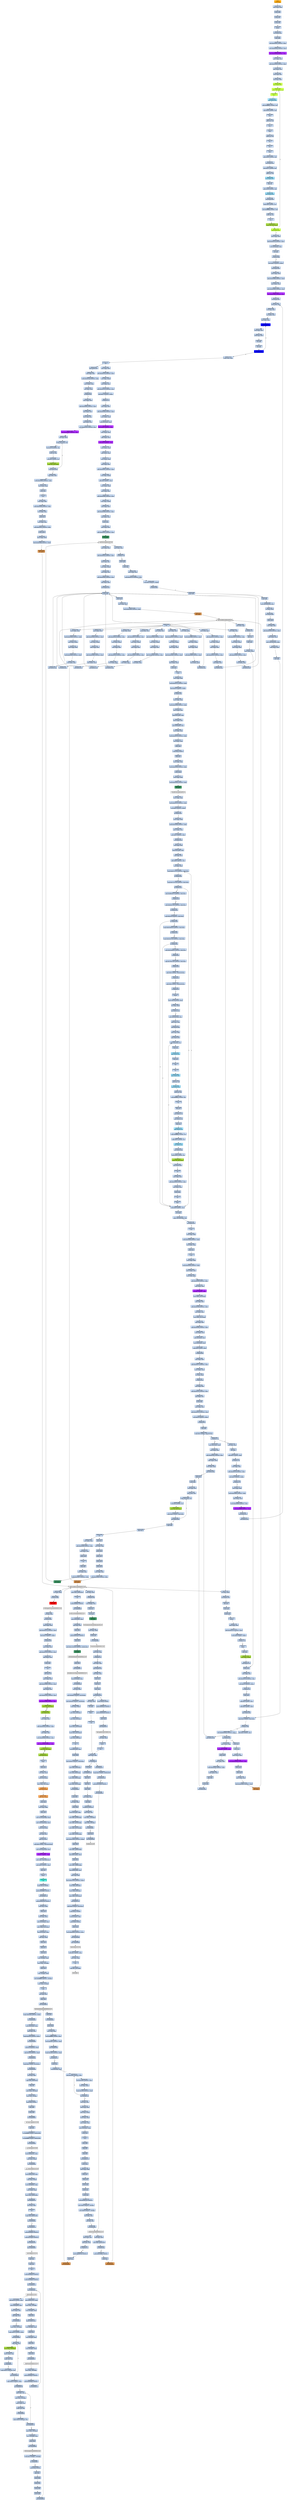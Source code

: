 strict digraph G {
	graph [bgcolor=transparent,
		name=G
	];
	node [color=lightsteelblue,
		fillcolor=lightsteelblue,
		shape=rectangle,
		style=filled
	];
	a0x0041c060pushl_ebp	[color=lightgrey,
		fillcolor=orange,
		label="start\npushl %ebp"];
	a0x0041c061movl_esp_ebp	[label="0x0041c061\nmovl %esp, %ebp"];
	a0x0041c060pushl_ebp -> a0x0041c061movl_esp_ebp	[color="#000000"];
	a0x0041c063pushl_ebx	[label="0x0041c063\npushl %ebx"];
	a0x0041c061movl_esp_ebp -> a0x0041c063pushl_ebx	[color="#000000"];
	a0x0041c064pushl_esi	[label="0x0041c064\npushl %esi"];
	a0x0041c063pushl_ebx -> a0x0041c064pushl_esi	[color="#000000"];
	a0x0041c065pushl_edi	[label="0x0041c065\npushl %edi"];
	a0x0041c064pushl_esi -> a0x0041c065pushl_edi	[color="#000000"];
	a0x0041c066pusha_	[label="0x0041c066\npusha "];
	a0x0041c065pushl_edi -> a0x0041c066pusha_	[color="#000000"];
	a0x0041c067call_0x0041c06c	[label="0x0041c067\ncall 0x0041c06c"];
	a0x0041c066pusha_ -> a0x0041c067call_0x0041c06c	[color="#000000"];
	a0x0041c06cpopl_ebp	[label="0x0041c06c\npopl %ebp"];
	a0x0041c067call_0x0041c06c -> a0x0041c06cpopl_ebp	[color="#000000"];
	a0x0041c06dsubl_0x40286cUINT32_ebp	[label="0x0041c06d\nsubl $0x40286c<UINT32>, %ebp"];
	a0x0041c06cpopl_ebp -> a0x0041c06dsubl_0x40286cUINT32_ebp	[color="#000000"];
	a0x0041c073movl_0x40345dUINT32_ecx	[label="0x0041c073\nmovl $0x40345d<UINT32>, %ecx"];
	a0x0041c06dsubl_0x40286cUINT32_ebp -> a0x0041c073movl_0x40345dUINT32_ecx	[color="#000000"];
	a0x0041c078subl_0x4028c6UINT32_ecx	[color=purple,
		fillcolor=purple,
		label="0x0041c078\nsubl $0x4028c6<UINT32>, %ecx"];
	a0x0041c073movl_0x40345dUINT32_ecx -> a0x0041c078subl_0x4028c6UINT32_ecx	[color="#000000"];
	a0x0041c07emovl_ebp_edx	[label="0x0041c07e\nmovl %ebp, %edx"];
	a0x0041c078subl_0x4028c6UINT32_ecx -> a0x0041c07emovl_ebp_edx	[color="#000000"];
	a0x0041c080addl_0x4028c6UINT32_edx	[label="0x0041c080\naddl $0x4028c6<UINT32>, %edx"];
	a0x0041c07emovl_ebp_edx -> a0x0041c080addl_0x4028c6UINT32_edx	[color="#000000"];
	a0x0041c086leal_edx__edi	[label="0x0041c086\nleal (%edx), %edi"];
	a0x0041c080addl_0x4028c6UINT32_edx -> a0x0041c086leal_edx__edi	[color="#000000"];
	a0x0041c088movl_edi_esi	[label="0x0041c088\nmovl %edi, %esi"];
	a0x0041c086leal_edx__edi -> a0x0041c088movl_edi_esi	[color="#000000"];
	a0x0041c08axorl_eax_eax	[label="0x0041c08a\nxorl %eax, %eax"];
	a0x0041c088movl_edi_esi -> a0x0041c08axorl_eax_eax	[color="#000000"];
	a0x0041c08cjmp_0x0041c092	[color=olivedrab1,
		fillcolor=olivedrab1,
		label="0x0041c08c\njmp 0x0041c092"];
	a0x0041c08axorl_eax_eax -> a0x0041c08cjmp_0x0041c092	[color="#000000"];
	a0x0041c092lodsb_ds_esi__al	[color=olivedrab1,
		fillcolor=olivedrab1,
		label="0x0041c092\nlodsb %ds:(%esi), %al"];
	a0x0041c08cjmp_0x0041c092 -> a0x0041c092lodsb_ds_esi__al	[color="#000000"];
	a0x0041c093clc_	[color=olivedrab1,
		fillcolor=olivedrab1,
		label="0x0041c093\nclc "];
	a0x0041c092lodsb_ds_esi__al -> a0x0041c093clc_	[color="#000000"];
	a0x0041c094jmp_0x0041c097	[color=skyblue,
		fillcolor=skyblue,
		label="0x0041c094\njmp 0x0041c097"];
	a0x0041c093clc_ -> a0x0041c094jmp_0x0041c097	[color="#000000"];
	a0x0041c097subb_0xffffff83UINT8_al	[label="0x0041c097\nsubb $0xffffff83<UINT8>, %al"];
	a0x0041c094jmp_0x0041c097 -> a0x0041c097subb_0xffffff83UINT8_al	[color="#000000"];
	a0x0041c099subb_0x4eUINT8_al	[label="0x0041c099\nsubb $0x4e<UINT8>, %al"];
	a0x0041c097subb_0xffffff83UINT8_al -> a0x0041c099subb_0x4eUINT8_al	[color="#000000"];
	a0x0041c09bnop_	[label="0x0041c09b\nnop "];
	a0x0041c099subb_0x4eUINT8_al -> a0x0041c09bnop_	[color="#000000"];
	a0x0041c09caddb_cl_al	[label="0x0041c09c\naddb %cl, %al"];
	a0x0041c09bnop_ -> a0x0041c09caddb_cl_al	[color="#000000"];
	a0x0041c09estc_	[label="0x0041c09e\nstc "];
	a0x0041c09caddb_cl_al -> a0x0041c09estc_	[color="#000000"];
	a0x0041c09fnop_	[label="0x0041c09f\nnop "];
	a0x0041c09estc_ -> a0x0041c09fnop_	[color="#000000"];
	a0x0041c0a0subb_cl_al	[label="0x0041c0a0\nsubb %cl, %al"];
	a0x0041c09fnop_ -> a0x0041c0a0subb_cl_al	[color="#000000"];
	a0x0041c0a2clc_	[label="0x0041c0a2\nclc "];
	a0x0041c0a0subb_cl_al -> a0x0041c0a2clc_	[color="#000000"];
	a0x0041c0a3stc_	[label="0x0041c0a3\nstc "];
	a0x0041c0a2clc_ -> a0x0041c0a3stc_	[color="#000000"];
	a0x0041c0a4nop_	[label="0x0041c0a4\nnop "];
	a0x0041c0a3stc_ -> a0x0041c0a4nop_	[color="#000000"];
	a0x0041c0a5addb_0x33UINT8_al	[label="0x0041c0a5\naddb $0x33<UINT8>, %al"];
	a0x0041c0a4nop_ -> a0x0041c0a5addb_0x33UINT8_al	[color="#000000"];
	a0x0041c0a7jmp_0x0041c0aa	[label="0x0041c0a7\njmp 0x0041c0aa"];
	a0x0041c0a5addb_0x33UINT8_al -> a0x0041c0a7jmp_0x0041c0aa	[color="#000000"];
	a0x0041c0aarorb_0x11UINT8_al	[label="0x0041c0aa\nrorb $0x11<UINT8>, %al"];
	a0x0041c0a7jmp_0x0041c0aa -> a0x0041c0aarorb_0x11UINT8_al	[color="#000000"];
	a0x0041c0adaddb_cl_al	[label="0x0041c0ad\naddb %cl, %al"];
	a0x0041c0aarorb_0x11UINT8_al -> a0x0041c0adaddb_cl_al	[color="#000000"];
	a0x0041c0afjmp_0x0041c0b2	[color=skyblue,
		fillcolor=skyblue,
		label="0x0041c0af\njmp 0x0041c0b2"];
	a0x0041c0adaddb_cl_al -> a0x0041c0afjmp_0x0041c0b2	[color="#000000"];
	a0x0041c0b2decb_al	[label="0x0041c0b2\ndecb %al"];
	a0x0041c0afjmp_0x0041c0b2 -> a0x0041c0b2decb_al	[color="#000000"];
	a0x0041c0b4addb_0x38UINT8_al	[label="0x0041c0b4\naddb $0x38<UINT8>, %al"];
	a0x0041c0b2decb_al -> a0x0041c0b4addb_0x38UINT8_al	[color="#000000"];
	a0x0041c0b6jmp_0x0041c0b9	[color=skyblue,
		fillcolor=skyblue,
		label="0x0041c0b6\njmp 0x0041c0b9"];
	a0x0041c0b4addb_0x38UINT8_al -> a0x0041c0b6jmp_0x0041c0b9	[color="#000000"];
	a0x0041c0b9jmp_0x0041c0bc	[label="0x0041c0b9\njmp 0x0041c0bc"];
	a0x0041c0b6jmp_0x0041c0b9 -> a0x0041c0b9jmp_0x0041c0bc	[color="#000000"];
	a0x0041c0bcaddb_0x3UINT8_al	[label="0x0041c0bc\naddb $0x3<UINT8>, %al"];
	a0x0041c0b9jmp_0x0041c0bc -> a0x0041c0bcaddb_0x3UINT8_al	[color="#000000"];
	a0x0041c0bexorb_0xffffffedUINT8_al	[label="0x0041c0be\nxorb $0xffffffed<UINT8>, %al"];
	a0x0041c0bcaddb_0x3UINT8_al -> a0x0041c0bexorb_0xffffffedUINT8_al	[color="#000000"];
	a0x0041c0c0addb_cl_al	[label="0x0041c0c0\naddb %cl, %al"];
	a0x0041c0bexorb_0xffffffedUINT8_al -> a0x0041c0c0addb_cl_al	[color="#000000"];
	a0x0041c0c2clc_	[label="0x0041c0c2\nclc "];
	a0x0041c0c0addb_cl_al -> a0x0041c0c2clc_	[color="#000000"];
	a0x0041c0c3stosb_al_es_edi_	[color=yellowgreen,
		fillcolor=yellowgreen,
		label="0x0041c0c3\nstosb %al, %es:(%edi)"];
	a0x0041c0c2clc_ -> a0x0041c0c3stosb_al_es_edi_	[color="#000000"];
	a0x0041c0c4loop_0x0041c092	[color=olivedrab1,
		fillcolor=olivedrab1,
		label="0x0041c0c4\nloop 0x0041c092"];
	a0x0041c0c3stosb_al_es_edi_ -> a0x0041c0c4loop_0x0041c092	[color="#000000"];
	a0x0041c0c4loop_0x0041c092 -> a0x0041c092lodsb_ds_esi__al	[color="#000000",
		label=T];
	a0x0041c0c6movl_ebp_edx	[label="0x0041c0c6\nmovl %ebp, %edx"];
	a0x0041c0c4loop_0x0041c092 -> a0x0041c0c6movl_ebp_edx	[color="#000000",
		label=F];
	a0x0041c0c8addl_0x40321fUINT32_edx	[label="0x0041c0c8\naddl $0x40321f<UINT32>, %edx"];
	a0x0041c0c6movl_ebp_edx -> a0x0041c0c8addl_0x40321fUINT32_edx	[color="#000000"];
	a0x0041c0cemovl_0x20esp__eax	[label="0x0041c0ce\nmovl 0x20(%esp), %eax"];
	a0x0041c0c8addl_0x40321fUINT32_edx -> a0x0041c0cemovl_0x20esp__eax	[color="#000000"];
	a0x0041c0d2incl_eax	[label="0x0041c0d2\nincl %eax"];
	a0x0041c0cemovl_0x20esp__eax -> a0x0041c0d2incl_eax	[color="#000000"];
	a0x0041c0d3js_0x0041c0dd	[label="0x0041c0d3\njs 0x0041c0dd"];
	a0x0041c0d2incl_eax -> a0x0041c0d3js_0x0041c0dd	[color="#000000"];
	a0x0041c0d5movl_0x1UINT32_edx_	[label="0x0041c0d5\nmovl $0x1<UINT32>, (%edx)"];
	a0x0041c0d3js_0x0041c0dd -> a0x0041c0d5movl_0x1UINT32_edx_	[color="#000000",
		label=F];
	a0x0041c0dbjmp_0x0041c0e3	[label="0x0041c0db\njmp 0x0041c0e3"];
	a0x0041c0d5movl_0x1UINT32_edx_ -> a0x0041c0dbjmp_0x0041c0e3	[color="#000000"];
	a0x0041c0e3movl_ebp_edx	[label="0x0041c0e3\nmovl %ebp, %edx"];
	a0x0041c0dbjmp_0x0041c0e3 -> a0x0041c0e3movl_ebp_edx	[color="#000000"];
	a0x0041c0e5addl_0x402866UINT32_edx	[label="0x0041c0e5\naddl $0x402866<UINT32>, %edx"];
	a0x0041c0e3movl_ebp_edx -> a0x0041c0e5addl_0x402866UINT32_edx	[color="#000000"];
	a0x0041c0ebleal_edx__eax	[label="0x0041c0eb\nleal (%edx), %eax"];
	a0x0041c0e5addl_0x402866UINT32_edx -> a0x0041c0ebleal_edx__eax	[color="#000000"];
	a0x0041c0edmovl_0x403065UINT32_ecx	[label="0x0041c0ed\nmovl $0x403065<UINT32>, %ecx"];
	a0x0041c0ebleal_edx__eax -> a0x0041c0edmovl_0x403065UINT32_ecx	[color="#000000"];
	a0x0041c0f2subl_0x402866UINT32_ecx	[color=purple,
		fillcolor=purple,
		label="0x0041c0f2\nsubl $0x402866<UINT32>, %ecx"];
	a0x0041c0edmovl_0x403065UINT32_ecx -> a0x0041c0f2subl_0x402866UINT32_ecx	[color="#000000"];
	a0x0041c0f8call_0x0041c401	[label="0x0041c0f8\ncall 0x0041c401"];
	a0x0041c0f2subl_0x402866UINT32_ecx -> a0x0041c0f8call_0x0041c401	[color="#000000"];
	a0x0041c401movl_eax_edi	[label="0x0041c401\nmovl %eax, %edi"];
	a0x0041c0f8call_0x0041c401 -> a0x0041c401movl_eax_edi	[color="#000000"];
	a0x0041c403xorl_eax_eax	[label="0x0041c403\nxorl %eax, %eax"];
	a0x0041c401movl_eax_edi -> a0x0041c403xorl_eax_eax	[color="#000000"];
	a0x0041c405xorl_ebx_ebx	[label="0x0041c405\nxorl %ebx, %ebx"];
	a0x0041c403xorl_eax_eax -> a0x0041c405xorl_ebx_ebx	[color="#000000"];
	a0x0041c407xorl_edx_edx	[label="0x0041c407\nxorl %edx, %edx"];
	a0x0041c405xorl_ebx_ebx -> a0x0041c407xorl_edx_edx	[color="#000000"];
	a0x0041c409movb_edi__al	[color=blue,
		fillcolor=blue,
		label="0x0041c409\nmovb (%edi), %al"];
	a0x0041c407xorl_edx_edx -> a0x0041c409movb_edi__al	[color="#000000"];
	a0x0041c40bmull_edx_eax	[label="0x0041c40b\nmull %edx, %eax"];
	a0x0041c409movb_edi__al -> a0x0041c40bmull_edx_eax	[color="#000000"];
	a0x0041c40daddl_eax_ebx	[label="0x0041c40d\naddl %eax, %ebx"];
	a0x0041c40bmull_edx_eax -> a0x0041c40daddl_eax_ebx	[color="#000000"];
	a0x0041c40fincl_edx	[label="0x0041c40f\nincl %edx"];
	a0x0041c40daddl_eax_ebx -> a0x0041c40fincl_edx	[color="#000000"];
	a0x0041c410incl_edi	[label="0x0041c410\nincl %edi"];
	a0x0041c40fincl_edx -> a0x0041c410incl_edi	[color="#000000"];
	a0x0041c411loop_0x0041c409	[color=blue,
		fillcolor=blue,
		label="0x0041c411\nloop 0x0041c409"];
	a0x0041c410incl_edi -> a0x0041c411loop_0x0041c409	[color="#000000"];
	a0x0041c411loop_0x0041c409 -> a0x0041c409movb_edi__al	[color="#000000",
		label=T];
	a0x0041c413xchgl_eax_ebx	[label="0x0041c413\nxchgl %eax, %ebx"];
	a0x0041c411loop_0x0041c409 -> a0x0041c413xchgl_eax_ebx	[color="#000000",
		label=F];
	a0x0041c414ret	[label="0x0041c414\nret"];
	a0x0041c413xchgl_eax_ebx -> a0x0041c414ret	[color="#000000"];
	a0x0041c0fdmovl_ebp_edx	[label="0x0041c0fd\nmovl %ebp, %edx"];
	a0x0041c414ret -> a0x0041c0fdmovl_ebp_edx	[color="#000000"];
	a0x0041c815jmp_0x0041c819	[label="0x0041c815\njmp 0x0041c819"];
	a0x0041c414ret -> a0x0041c815jmp_0x0041c819	[color="#000000"];
	a0x0041c0ffaddl_0x40321bUINT32_edx	[label="0x0041c0ff\naddl $0x40321b<UINT32>, %edx"];
	a0x0041c0fdmovl_ebp_edx -> a0x0041c0ffaddl_0x40321bUINT32_edx	[color="#000000"];
	a0x0041c105movl_eax_edx_	[label="0x0041c105\nmovl %eax, (%edx)"];
	a0x0041c0ffaddl_0x40321bUINT32_edx -> a0x0041c105movl_eax_edx_	[color="#000000"];
	a0x0041c107movl_ebp_edx	[label="0x0041c107\nmovl %ebp, %edx"];
	a0x0041c105movl_eax_edx_ -> a0x0041c107movl_ebp_edx	[color="#000000"];
	a0x0041c109addl_0x403213UINT32_edx	[label="0x0041c109\naddl $0x403213<UINT32>, %edx"];
	a0x0041c107movl_ebp_edx -> a0x0041c109addl_0x403213UINT32_edx	[color="#000000"];
	a0x0041c10ftestl_0x1UINT32_edx_	[label="0x0041c10f\ntestl $0x1<UINT32>, (%edx)"];
	a0x0041c109addl_0x403213UINT32_edx -> a0x0041c10ftestl_0x1UINT32_edx_	[color="#000000"];
	a0x0041c115je_0x0041c15f	[label="0x0041c115\nje 0x0041c15f"];
	a0x0041c10ftestl_0x1UINT32_edx_ -> a0x0041c115je_0x0041c15f	[color="#000000"];
	a0x0041c15fmovl_ebp_edx	[label="0x0041c15f\nmovl %ebp, %edx"];
	a0x0041c115je_0x0041c15f -> a0x0041c15fmovl_ebp_edx	[color="#000000",
		label=T];
	a0x0041c161addl_0x40320bUINT32_edx	[label="0x0041c161\naddl $0x40320b<UINT32>, %edx"];
	a0x0041c15fmovl_ebp_edx -> a0x0041c161addl_0x40320bUINT32_edx	[color="#000000"];
	a0x0041c167movl_edx__eax	[label="0x0041c167\nmovl (%edx), %eax"];
	a0x0041c161addl_0x40320bUINT32_edx -> a0x0041c167movl_edx__eax	[color="#000000"];
	a0x0041c169addl_0x3ceax__eax	[label="0x0041c169\naddl 0x3c(%eax), %eax"];
	a0x0041c167movl_edx__eax -> a0x0041c169addl_0x3ceax__eax	[color="#000000"];
	a0x0041c16caddl_0x80UINT32_eax	[color=purple,
		fillcolor=purple,
		label="0x0041c16c\naddl $0x80<UINT32>, %eax"];
	a0x0041c169addl_0x3ceax__eax -> a0x0041c16caddl_0x80UINT32_eax	[color="#000000"];
	a0x0041c171movl_eax__ecx	[label="0x0041c171\nmovl (%eax), %ecx"];
	a0x0041c16caddl_0x80UINT32_eax -> a0x0041c171movl_eax__ecx	[color="#000000"];
	a0x0041c173addl_edx__ecx	[label="0x0041c173\naddl (%edx), %ecx"];
	a0x0041c171movl_eax__ecx -> a0x0041c173addl_edx__ecx	[color="#000000"];
	a0x0041c175addl_0x10UINT8_ecx	[color=purple,
		fillcolor=purple,
		label="0x0041c175\naddl $0x10<UINT8>, %ecx"];
	a0x0041c173addl_edx__ecx -> a0x0041c175addl_0x10UINT8_ecx	[color="#000000"];
	a0x0041c178movl_ecx__eax	[label="0x0041c178\nmovl (%ecx), %eax"];
	a0x0041c175addl_0x10UINT8_ecx -> a0x0041c178movl_ecx__eax	[color="#000000"];
	a0x0041c17aaddl_edx__eax	[label="0x0041c17a\naddl (%edx), %eax"];
	a0x0041c178movl_ecx__eax -> a0x0041c17aaddl_edx__eax	[color="#000000"];
	a0x0041c17cmovl_eax__ebx	[label="0x0041c17c\nmovl (%eax), %ebx"];
	a0x0041c17aaddl_edx__eax -> a0x0041c17cmovl_eax__ebx	[color="#000000"];
	a0x0041c17emovl_ebp_edx	[label="0x0041c17e\nmovl %ebp, %edx"];
	a0x0041c17cmovl_eax__ebx -> a0x0041c17emovl_ebp_edx	[color="#000000"];
	a0x0041c180addl_0x403397UINT32_edx	[label="0x0041c180\naddl $0x403397<UINT32>, %edx"];
	a0x0041c17emovl_ebp_edx -> a0x0041c180addl_0x403397UINT32_edx	[color="#000000"];
	a0x0041c186movl_ebx_edx_	[label="0x0041c186\nmovl %ebx, (%edx)"];
	a0x0041c180addl_0x403397UINT32_edx -> a0x0041c186movl_ebx_edx_	[color="#000000"];
	a0x0041c188addl_0x4UINT8_eax	[label="0x0041c188\naddl $0x4<UINT8>, %eax"];
	a0x0041c186movl_ebx_edx_ -> a0x0041c188addl_0x4UINT8_eax	[color="#000000"];
	a0x0041c18bmovl_eax__ebx	[label="0x0041c18b\nmovl (%eax), %ebx"];
	a0x0041c188addl_0x4UINT8_eax -> a0x0041c18bmovl_eax__ebx	[color="#000000"];
	a0x0041c18dmovl_ebp_edx	[label="0x0041c18d\nmovl %ebp, %edx"];
	a0x0041c18bmovl_eax__ebx -> a0x0041c18dmovl_ebp_edx	[color="#000000"];
	a0x0041c18faddl_0x40339bUINT32_edx	[label="0x0041c18f\naddl $0x40339b<UINT32>, %edx"];
	a0x0041c18dmovl_ebp_edx -> a0x0041c18faddl_0x40339bUINT32_edx	[color="#000000"];
	a0x0041c195movl_ebx_edx_	[label="0x0041c195\nmovl %ebx, (%edx)"];
	a0x0041c18faddl_0x40339bUINT32_edx -> a0x0041c195movl_ebx_edx_	[color="#000000"];
	a0x0041c197movl_ebp_edx	[label="0x0041c197\nmovl %ebp, %edx"];
	a0x0041c195movl_ebx_edx_ -> a0x0041c197movl_ebp_edx	[color="#000000"];
	a0x0041c199addl_0x40339fUINT32_edx	[label="0x0041c199\naddl $0x40339f<UINT32>, %edx"];
	a0x0041c197movl_ebp_edx -> a0x0041c199addl_0x40339fUINT32_edx	[color="#000000"];
	a0x0041c19fleal_edx__eax	[label="0x0041c19f\nleal (%edx), %eax"];
	a0x0041c199addl_0x40339fUINT32_edx -> a0x0041c19fleal_edx__eax	[color="#000000"];
	a0x0041c1a1pushl_eax	[label="0x0041c1a1\npushl %eax"];
	a0x0041c19fleal_edx__eax -> a0x0041c1a1pushl_eax	[color="#000000"];
	a0x0041c1a2movl_ebp_edx	[label="0x0041c1a2\nmovl %ebp, %edx"];
	a0x0041c1a1pushl_eax -> a0x0041c1a2movl_ebp_edx	[color="#000000"];
	a0x0041c1a4addl_0x403397UINT32_edx	[label="0x0041c1a4\naddl $0x403397<UINT32>, %edx"];
	a0x0041c1a2movl_ebp_edx -> a0x0041c1a4addl_0x403397UINT32_edx	[color="#000000"];
	a0x0041c1aacall_edx_	[color=seagreen,
		fillcolor=seagreen,
		label="0x0041c1aa\ncall (%edx)"];
	a0x0041c1a4addl_0x403397UINT32_edx -> a0x0041c1aacall_edx_	[color="#000000"];
	LoadLibraryA_kernel32_dll	[color=lightgrey,
		fillcolor=lightgrey,
		label="LoadLibraryA@kernel32.dll"];
	a0x0041c1aacall_edx_ -> LoadLibraryA_kernel32_dll	[color="#000000"];
	a0x0041c1acmovl_ebp_edx	[label="0x0041c1ac\nmovl %ebp, %edx"];
	LoadLibraryA_kernel32_dll -> a0x0041c1acmovl_ebp_edx	[color="#000000"];
	a0x0041c67atestl_eax_eax	[label="0x0041c67a\ntestl %eax, %eax"];
	LoadLibraryA_kernel32_dll -> a0x0041c67atestl_eax_eax	[color="#000000"];
	a0x0041c1aeaddl_0x4033acUINT32_edx	[label="0x0041c1ae\naddl $0x4033ac<UINT32>, %edx"];
	a0x0041c1acmovl_ebp_edx -> a0x0041c1aeaddl_0x4033acUINT32_edx	[color="#000000"];
	a0x0041c1b4movl_eax_esi	[label="0x0041c1b4\nmovl %eax, %esi"];
	a0x0041c1aeaddl_0x4033acUINT32_edx -> a0x0041c1b4movl_eax_esi	[color="#000000"];
	a0x0041c1b6movl_eax_edx_	[label="0x0041c1b6\nmovl %eax, (%edx)"];
	a0x0041c1b4movl_eax_esi -> a0x0041c1b6movl_eax_edx_	[color="#000000"];
	a0x0041c1b8movl_ebp_edx	[label="0x0041c1b8\nmovl %ebp, %edx"];
	a0x0041c1b6movl_eax_edx_ -> a0x0041c1b8movl_ebp_edx	[color="#000000"];
	a0x0041c1baaddl_0x4033b0UINT32_edx	[label="0x0041c1ba\naddl $0x4033b0<UINT32>, %edx"];
	a0x0041c1b8movl_ebp_edx -> a0x0041c1baaddl_0x4033b0UINT32_edx	[color="#000000"];
	a0x0041c1c0leal_edx__eax	[label="0x0041c1c0\nleal (%edx), %eax"];
	a0x0041c1baaddl_0x4033b0UINT32_edx -> a0x0041c1c0leal_edx__eax	[color="#000000"];
	a0x0041c1c2call_0x0041c2a5	[label="0x0041c1c2\ncall 0x0041c2a5"];
	a0x0041c1c0leal_edx__eax -> a0x0041c1c2call_0x0041c2a5	[color="#000000"];
	a0x0041c2a5pushl_eax	[label="0x0041c2a5\npushl %eax"];
	a0x0041c1c2call_0x0041c2a5 -> a0x0041c2a5pushl_eax	[color="#000000"];
	a0x0041c2a6pushl_esi	[label="0x0041c2a6\npushl %esi"];
	a0x0041c2a5pushl_eax -> a0x0041c2a6pushl_esi	[color="#000000"];
	a0x0041c2a7movl_ebp_edx	[label="0x0041c2a7\nmovl %ebp, %edx"];
	a0x0041c2a6pushl_esi -> a0x0041c2a7movl_ebp_edx	[color="#000000"];
	a0x0041c2a9addl_0x40339bUINT32_edx	[label="0x0041c2a9\naddl $0x40339b<UINT32>, %edx"];
	a0x0041c2a7movl_ebp_edx -> a0x0041c2a9addl_0x40339bUINT32_edx	[color="#000000"];
	a0x0041c2afcall_edx_	[color=peru,
		fillcolor=peru,
		label="0x0041c2af\ncall (%edx)"];
	a0x0041c2a9addl_0x40339bUINT32_edx -> a0x0041c2afcall_edx_	[color="#000000"];
	GetProcAddress_kernel32_dll	[color=lightgrey,
		fillcolor=lightgrey,
		label="GetProcAddress@kernel32.dll"];
	a0x0041c2afcall_edx_ -> GetProcAddress_kernel32_dll	[color="#000000"];
	a0x0041c2b1ret	[label="0x0041c2b1\nret"];
	GetProcAddress_kernel32_dll -> a0x0041c2b1ret	[color="#000000"];
	a0x0041c700orl_eax_eax	[label="0x0041c700\norl %eax, %eax"];
	GetProcAddress_kernel32_dll -> a0x0041c700orl_eax_eax	[color="#000000"];
	a0x0041c749testl_eax_eax	[label="0x0041c749\ntestl %eax, %eax"];
	GetProcAddress_kernel32_dll -> a0x0041c749testl_eax_eax	[color="#000000"];
	a0x0041c1c7movl_ebp_edx	[label="0x0041c1c7\nmovl %ebp, %edx"];
	a0x0041c2b1ret -> a0x0041c1c7movl_ebp_edx	[color="#000000"];
	a0x0041c1e0movl_ebp_edx	[label="0x0041c1e0\nmovl %ebp, %edx"];
	a0x0041c2b1ret -> a0x0041c1e0movl_ebp_edx	[color="#000000"];
	a0x0041c1f9movl_ebp_edx	[label="0x0041c1f9\nmovl %ebp, %edx"];
	a0x0041c2b1ret -> a0x0041c1f9movl_ebp_edx	[color="#000000"];
	a0x0041c212movl_ebp_edx	[label="0x0041c212\nmovl %ebp, %edx"];
	a0x0041c2b1ret -> a0x0041c212movl_ebp_edx	[color="#000000"];
	a0x0041c22bmovl_ebp_edx	[label="0x0041c22b\nmovl %ebp, %edx"];
	a0x0041c2b1ret -> a0x0041c22bmovl_ebp_edx	[color="#000000"];
	a0x0041c244movl_ebp_edx	[label="0x0041c244\nmovl %ebp, %edx"];
	a0x0041c2b1ret -> a0x0041c244movl_ebp_edx	[color="#000000"];
	a0x0041c25dmovl_ebp_edx	[label="0x0041c25d\nmovl %ebp, %edx"];
	a0x0041c2b1ret -> a0x0041c25dmovl_ebp_edx	[color="#000000"];
	a0x0041c276movl_ebp_edx	[label="0x0041c276\nmovl %ebp, %edx"];
	a0x0041c2b1ret -> a0x0041c276movl_ebp_edx	[color="#000000"];
	a0x0041c28fmovl_ebp_edx	[label="0x0041c28f\nmovl %ebp, %edx"];
	a0x0041c2b1ret -> a0x0041c28fmovl_ebp_edx	[color="#000000"];
	a0x0041c1c9addl_0x4033c1UINT32_edx	[label="0x0041c1c9\naddl $0x4033c1<UINT32>, %edx"];
	a0x0041c1c7movl_ebp_edx -> a0x0041c1c9addl_0x4033c1UINT32_edx	[color="#000000"];
	a0x0041c1cfmovl_eax_edx_	[label="0x0041c1cf\nmovl %eax, (%edx)"];
	a0x0041c1c9addl_0x4033c1UINT32_edx -> a0x0041c1cfmovl_eax_edx_	[color="#000000"];
	a0x0041c1d1movl_ebp_edx	[label="0x0041c1d1\nmovl %ebp, %edx"];
	a0x0041c1cfmovl_eax_edx_ -> a0x0041c1d1movl_ebp_edx	[color="#000000"];
	a0x0041c1d3addl_0x4033c5UINT32_edx	[label="0x0041c1d3\naddl $0x4033c5<UINT32>, %edx"];
	a0x0041c1d1movl_ebp_edx -> a0x0041c1d3addl_0x4033c5UINT32_edx	[color="#000000"];
	a0x0041c1d9leal_edx__eax	[label="0x0041c1d9\nleal (%edx), %eax"];
	a0x0041c1d3addl_0x4033c5UINT32_edx -> a0x0041c1d9leal_edx__eax	[color="#000000"];
	a0x0041c1dbcall_0x0041c2a5	[label="0x0041c1db\ncall 0x0041c2a5"];
	a0x0041c1d9leal_edx__eax -> a0x0041c1dbcall_0x0041c2a5	[color="#000000"];
	a0x0041c1dbcall_0x0041c2a5 -> a0x0041c2a5pushl_eax	[color="#000000"];
	a0x0041c1e2addl_0x4033d4UINT32_edx	[label="0x0041c1e2\naddl $0x4033d4<UINT32>, %edx"];
	a0x0041c1e0movl_ebp_edx -> a0x0041c1e2addl_0x4033d4UINT32_edx	[color="#000000"];
	a0x0041c1e8movl_eax_edx_	[label="0x0041c1e8\nmovl %eax, (%edx)"];
	a0x0041c1e2addl_0x4033d4UINT32_edx -> a0x0041c1e8movl_eax_edx_	[color="#000000"];
	a0x0041c1eamovl_ebp_edx	[label="0x0041c1ea\nmovl %ebp, %edx"];
	a0x0041c1e8movl_eax_edx_ -> a0x0041c1eamovl_ebp_edx	[color="#000000"];
	a0x0041c1ecaddl_0x4033d8UINT32_edx	[label="0x0041c1ec\naddl $0x4033d8<UINT32>, %edx"];
	a0x0041c1eamovl_ebp_edx -> a0x0041c1ecaddl_0x4033d8UINT32_edx	[color="#000000"];
	a0x0041c1f2leal_edx__eax	[label="0x0041c1f2\nleal (%edx), %eax"];
	a0x0041c1ecaddl_0x4033d8UINT32_edx -> a0x0041c1f2leal_edx__eax	[color="#000000"];
	a0x0041c1f4call_0x0041c2a5	[label="0x0041c1f4\ncall 0x0041c2a5"];
	a0x0041c1f2leal_edx__eax -> a0x0041c1f4call_0x0041c2a5	[color="#000000"];
	a0x0041c1f4call_0x0041c2a5 -> a0x0041c2a5pushl_eax	[color="#000000"];
	a0x0041c1fbaddl_0x4033ebUINT32_edx	[label="0x0041c1fb\naddl $0x4033eb<UINT32>, %edx"];
	a0x0041c1f9movl_ebp_edx -> a0x0041c1fbaddl_0x4033ebUINT32_edx	[color="#000000"];
	a0x0041c201movl_eax_edx_	[label="0x0041c201\nmovl %eax, (%edx)"];
	a0x0041c1fbaddl_0x4033ebUINT32_edx -> a0x0041c201movl_eax_edx_	[color="#000000"];
	a0x0041c203movl_ebp_edx	[label="0x0041c203\nmovl %ebp, %edx"];
	a0x0041c201movl_eax_edx_ -> a0x0041c203movl_ebp_edx	[color="#000000"];
	a0x0041c205addl_0x4033efUINT32_edx	[label="0x0041c205\naddl $0x4033ef<UINT32>, %edx"];
	a0x0041c203movl_ebp_edx -> a0x0041c205addl_0x4033efUINT32_edx	[color="#000000"];
	a0x0041c20bleal_edx__eax	[label="0x0041c20b\nleal (%edx), %eax"];
	a0x0041c205addl_0x4033efUINT32_edx -> a0x0041c20bleal_edx__eax	[color="#000000"];
	a0x0041c20dcall_0x0041c2a5	[label="0x0041c20d\ncall 0x0041c2a5"];
	a0x0041c20bleal_edx__eax -> a0x0041c20dcall_0x0041c2a5	[color="#000000"];
	a0x0041c20dcall_0x0041c2a5 -> a0x0041c2a5pushl_eax	[color="#000000"];
	a0x0041c214addl_0x4033fbUINT32_edx	[label="0x0041c214\naddl $0x4033fb<UINT32>, %edx"];
	a0x0041c212movl_ebp_edx -> a0x0041c214addl_0x4033fbUINT32_edx	[color="#000000"];
	a0x0041c21amovl_eax_edx_	[label="0x0041c21a\nmovl %eax, (%edx)"];
	a0x0041c214addl_0x4033fbUINT32_edx -> a0x0041c21amovl_eax_edx_	[color="#000000"];
	a0x0041c21cmovl_ebp_edx	[label="0x0041c21c\nmovl %ebp, %edx"];
	a0x0041c21amovl_eax_edx_ -> a0x0041c21cmovl_ebp_edx	[color="#000000"];
	a0x0041c21eaddl_0x4033ffUINT32_edx	[label="0x0041c21e\naddl $0x4033ff<UINT32>, %edx"];
	a0x0041c21cmovl_ebp_edx -> a0x0041c21eaddl_0x4033ffUINT32_edx	[color="#000000"];
	a0x0041c224leal_edx__eax	[label="0x0041c224\nleal (%edx), %eax"];
	a0x0041c21eaddl_0x4033ffUINT32_edx -> a0x0041c224leal_edx__eax	[color="#000000"];
	a0x0041c226call_0x0041c2a5	[label="0x0041c226\ncall 0x0041c2a5"];
	a0x0041c224leal_edx__eax -> a0x0041c226call_0x0041c2a5	[color="#000000"];
	a0x0041c226call_0x0041c2a5 -> a0x0041c2a5pushl_eax	[color="#000000"];
	a0x0041c22daddl_0x40340bUINT32_edx	[label="0x0041c22d\naddl $0x40340b<UINT32>, %edx"];
	a0x0041c22bmovl_ebp_edx -> a0x0041c22daddl_0x40340bUINT32_edx	[color="#000000"];
	a0x0041c233movl_eax_edx_	[label="0x0041c233\nmovl %eax, (%edx)"];
	a0x0041c22daddl_0x40340bUINT32_edx -> a0x0041c233movl_eax_edx_	[color="#000000"];
	a0x0041c235movl_ebp_edx	[label="0x0041c235\nmovl %ebp, %edx"];
	a0x0041c233movl_eax_edx_ -> a0x0041c235movl_ebp_edx	[color="#000000"];
	a0x0041c237addl_0x40340fUINT32_edx	[label="0x0041c237\naddl $0x40340f<UINT32>, %edx"];
	a0x0041c235movl_ebp_edx -> a0x0041c237addl_0x40340fUINT32_edx	[color="#000000"];
	a0x0041c23dleal_edx__eax	[label="0x0041c23d\nleal (%edx), %eax"];
	a0x0041c237addl_0x40340fUINT32_edx -> a0x0041c23dleal_edx__eax	[color="#000000"];
	a0x0041c23fcall_0x0041c2a5	[label="0x0041c23f\ncall 0x0041c2a5"];
	a0x0041c23dleal_edx__eax -> a0x0041c23fcall_0x0041c2a5	[color="#000000"];
	a0x0041c23fcall_0x0041c2a5 -> a0x0041c2a5pushl_eax	[color="#000000"];
	a0x0041c246addl_0x40341aUINT32_edx	[label="0x0041c246\naddl $0x40341a<UINT32>, %edx"];
	a0x0041c244movl_ebp_edx -> a0x0041c246addl_0x40341aUINT32_edx	[color="#000000"];
	a0x0041c24cmovl_eax_edx_	[label="0x0041c24c\nmovl %eax, (%edx)"];
	a0x0041c246addl_0x40341aUINT32_edx -> a0x0041c24cmovl_eax_edx_	[color="#000000"];
	a0x0041c24emovl_ebp_edx	[label="0x0041c24e\nmovl %ebp, %edx"];
	a0x0041c24cmovl_eax_edx_ -> a0x0041c24emovl_ebp_edx	[color="#000000"];
	a0x0041c250addl_0x40341eUINT32_edx	[label="0x0041c250\naddl $0x40341e<UINT32>, %edx"];
	a0x0041c24emovl_ebp_edx -> a0x0041c250addl_0x40341eUINT32_edx	[color="#000000"];
	a0x0041c256leal_edx__eax	[label="0x0041c256\nleal (%edx), %eax"];
	a0x0041c250addl_0x40341eUINT32_edx -> a0x0041c256leal_edx__eax	[color="#000000"];
	a0x0041c258call_0x0041c2a5	[label="0x0041c258\ncall 0x0041c2a5"];
	a0x0041c256leal_edx__eax -> a0x0041c258call_0x0041c2a5	[color="#000000"];
	a0x0041c258call_0x0041c2a5 -> a0x0041c2a5pushl_eax	[color="#000000"];
	a0x0041c25faddl_0x403427UINT32_edx	[label="0x0041c25f\naddl $0x403427<UINT32>, %edx"];
	a0x0041c25dmovl_ebp_edx -> a0x0041c25faddl_0x403427UINT32_edx	[color="#000000"];
	a0x0041c265movl_eax_edx_	[label="0x0041c265\nmovl %eax, (%edx)"];
	a0x0041c25faddl_0x403427UINT32_edx -> a0x0041c265movl_eax_edx_	[color="#000000"];
	a0x0041c267movl_ebp_edx	[label="0x0041c267\nmovl %ebp, %edx"];
	a0x0041c265movl_eax_edx_ -> a0x0041c267movl_ebp_edx	[color="#000000"];
	a0x0041c269addl_0x40342bUINT32_edx	[label="0x0041c269\naddl $0x40342b<UINT32>, %edx"];
	a0x0041c267movl_ebp_edx -> a0x0041c269addl_0x40342bUINT32_edx	[color="#000000"];
	a0x0041c26fleal_edx__eax	[label="0x0041c26f\nleal (%edx), %eax"];
	a0x0041c269addl_0x40342bUINT32_edx -> a0x0041c26fleal_edx__eax	[color="#000000"];
	a0x0041c271call_0x0041c2a5	[label="0x0041c271\ncall 0x0041c2a5"];
	a0x0041c26fleal_edx__eax -> a0x0041c271call_0x0041c2a5	[color="#000000"];
	a0x0041c271call_0x0041c2a5 -> a0x0041c2a5pushl_eax	[color="#000000"];
	a0x0041c278addl_0x403437UINT32_edx	[label="0x0041c278\naddl $0x403437<UINT32>, %edx"];
	a0x0041c276movl_ebp_edx -> a0x0041c278addl_0x403437UINT32_edx	[color="#000000"];
	a0x0041c27emovl_eax_edx_	[label="0x0041c27e\nmovl %eax, (%edx)"];
	a0x0041c278addl_0x403437UINT32_edx -> a0x0041c27emovl_eax_edx_	[color="#000000"];
	a0x0041c280movl_ebp_edx	[label="0x0041c280\nmovl %ebp, %edx"];
	a0x0041c27emovl_eax_edx_ -> a0x0041c280movl_ebp_edx	[color="#000000"];
	a0x0041c282addl_0x40343bUINT32_edx	[label="0x0041c282\naddl $0x40343b<UINT32>, %edx"];
	a0x0041c280movl_ebp_edx -> a0x0041c282addl_0x40343bUINT32_edx	[color="#000000"];
	a0x0041c288leal_edx__eax	[label="0x0041c288\nleal (%edx), %eax"];
	a0x0041c282addl_0x40343bUINT32_edx -> a0x0041c288leal_edx__eax	[color="#000000"];
	a0x0041c28acall_0x0041c2a5	[label="0x0041c28a\ncall 0x0041c2a5"];
	a0x0041c288leal_edx__eax -> a0x0041c28acall_0x0041c2a5	[color="#000000"];
	a0x0041c28acall_0x0041c2a5 -> a0x0041c2a5pushl_eax	[color="#000000"];
	a0x0041c291addl_0x403447UINT32_edx	[label="0x0041c291\naddl $0x403447<UINT32>, %edx"];
	a0x0041c28fmovl_ebp_edx -> a0x0041c291addl_0x403447UINT32_edx	[color="#000000"];
	a0x0041c297movl_eax_edx_	[label="0x0041c297\nmovl %eax, (%edx)"];
	a0x0041c291addl_0x403447UINT32_edx -> a0x0041c297movl_eax_edx_	[color="#000000"];
	a0x0041c299movl_ebp_edx	[label="0x0041c299\nmovl %ebp, %edx"];
	a0x0041c297movl_eax_edx_ -> a0x0041c299movl_ebp_edx	[color="#000000"];
	a0x0041c29baddl_0x402ab2UINT32_edx	[label="0x0041c29b\naddl $0x402ab2<UINT32>, %edx"];
	a0x0041c299movl_ebp_edx -> a0x0041c29baddl_0x402ab2UINT32_edx	[color="#000000"];
	a0x0041c2a1leal_edx__eax	[label="0x0041c2a1\nleal (%edx), %eax"];
	a0x0041c29baddl_0x402ab2UINT32_edx -> a0x0041c2a1leal_edx__eax	[color="#000000"];
	a0x0041c2a3pushl_eax	[label="0x0041c2a3\npushl %eax"];
	a0x0041c2a1leal_edx__eax -> a0x0041c2a3pushl_eax	[color="#000000"];
	a0x0041c2a4ret	[label="0x0041c2a4\nret"];
	a0x0041c2a3pushl_eax -> a0x0041c2a4ret	[color="#000000"];
	a0x0041c2b2movl_ebp_edx	[label="0x0041c2b2\nmovl %ebp, %edx"];
	a0x0041c2a4ret -> a0x0041c2b2movl_ebp_edx	[color="#000000"];
	a0x0041c2b4addl_0x403213UINT32_edx	[label="0x0041c2b4\naddl $0x403213<UINT32>, %edx"];
	a0x0041c2b2movl_ebp_edx -> a0x0041c2b4addl_0x403213UINT32_edx	[color="#000000"];
	a0x0041c2batestl_0x10UINT32_edx_	[label="0x0041c2ba\ntestl $0x10<UINT32>, (%edx)"];
	a0x0041c2b4addl_0x403213UINT32_edx -> a0x0041c2batestl_0x10UINT32_edx_	[color="#000000"];
	a0x0041c2c0je_0x0041c2fd	[label="0x0041c2c0\nje 0x0041c2fd"];
	a0x0041c2batestl_0x10UINT32_edx_ -> a0x0041c2c0je_0x0041c2fd	[color="#000000"];
	a0x0041c2fdmovl_ebp_edx	[label="0x0041c2fd\nmovl %ebp, %edx"];
	a0x0041c2c0je_0x0041c2fd -> a0x0041c2fdmovl_ebp_edx	[color="#000000",
		label=T];
	a0x0041c2ffaddl_0x40320bUINT32_edx	[label="0x0041c2ff\naddl $0x40320b<UINT32>, %edx"];
	a0x0041c2fdmovl_ebp_edx -> a0x0041c2ffaddl_0x40320bUINT32_edx	[color="#000000"];
	a0x0041c305movl_edx__edi	[label="0x0041c305\nmovl (%edx), %edi"];
	a0x0041c2ffaddl_0x40320bUINT32_edx -> a0x0041c305movl_edx__edi	[color="#000000"];
	a0x0041c307addl_0x3cedi__edi	[label="0x0041c307\naddl 0x3c(%edi), %edi"];
	a0x0041c305movl_edx__edi -> a0x0041c307addl_0x3cedi__edi	[color="#000000"];
	a0x0041c30amovl_edx__esi	[label="0x0041c30a\nmovl (%edx), %esi"];
	a0x0041c307addl_0x3cedi__edi -> a0x0041c30amovl_edx__esi	[color="#000000"];
	a0x0041c30cmovl_0x54edi__ecx	[label="0x0041c30c\nmovl 0x54(%edi), %ecx"];
	a0x0041c30amovl_edx__esi -> a0x0041c30cmovl_0x54edi__ecx	[color="#000000"];
	a0x0041c30fmovl_ebp_edx	[label="0x0041c30f\nmovl %ebp, %edx"];
	a0x0041c30cmovl_0x54edi__ecx -> a0x0041c30fmovl_ebp_edx	[color="#000000"];
	a0x0041c311addl_0x403479UINT32_edx	[label="0x0041c311\naddl $0x403479<UINT32>, %edx"];
	a0x0041c30fmovl_ebp_edx -> a0x0041c311addl_0x403479UINT32_edx	[color="#000000"];
	a0x0041c317leal_edx__eax	[label="0x0041c317\nleal (%edx), %eax"];
	a0x0041c311addl_0x403479UINT32_edx -> a0x0041c317leal_edx__eax	[color="#000000"];
	a0x0041c319pushl_eax	[label="0x0041c319\npushl %eax"];
	a0x0041c317leal_edx__eax -> a0x0041c319pushl_eax	[color="#000000"];
	a0x0041c31apushl_0x4UINT8	[label="0x0041c31a\npushl $0x4<UINT8>"];
	a0x0041c319pushl_eax -> a0x0041c31apushl_0x4UINT8	[color="#000000"];
	a0x0041c31cpushl_ecx	[label="0x0041c31c\npushl %ecx"];
	a0x0041c31apushl_0x4UINT8 -> a0x0041c31cpushl_ecx	[color="#000000"];
	a0x0041c31dmovl_ebp_edx	[label="0x0041c31d\nmovl %ebp, %edx"];
	a0x0041c31cpushl_ecx -> a0x0041c31dmovl_ebp_edx	[color="#000000"];
	a0x0041c31faddl_0x40320bUINT32_edx	[label="0x0041c31f\naddl $0x40320b<UINT32>, %edx"];
	a0x0041c31dmovl_ebp_edx -> a0x0041c31faddl_0x40320bUINT32_edx	[color="#000000"];
	a0x0041c325pushl_edx_	[label="0x0041c325\npushl (%edx)"];
	a0x0041c31faddl_0x40320bUINT32_edx -> a0x0041c325pushl_edx_	[color="#000000"];
	a0x0041c327movl_ebp_edx	[label="0x0041c327\nmovl %ebp, %edx"];
	a0x0041c325pushl_edx_ -> a0x0041c327movl_ebp_edx	[color="#000000"];
	a0x0041c329addl_0x4033d4UINT32_edx	[label="0x0041c329\naddl $0x4033d4<UINT32>, %edx"];
	a0x0041c327movl_ebp_edx -> a0x0041c329addl_0x4033d4UINT32_edx	[color="#000000"];
	a0x0041c32fcall_edx_	[color=seagreen,
		fillcolor=seagreen,
		label="0x0041c32f\ncall (%edx)"];
	a0x0041c329addl_0x4033d4UINT32_edx -> a0x0041c32fcall_edx_	[color="#000000"];
	VirtualProtect_Kernel32_dll	[color=lightgrey,
		fillcolor=lightgrey,
		label="VirtualProtect@Kernel32.dll"];
	a0x0041c32fcall_edx_ -> VirtualProtect_Kernel32_dll	[color="#000000"];
	a0x0041c331movl_ebp_edx	[label="0x0041c331\nmovl %ebp, %edx"];
	VirtualProtect_Kernel32_dll -> a0x0041c331movl_ebp_edx	[color="#000000"];
	a0x0041c333addl_0x403213UINT32_edx	[label="0x0041c333\naddl $0x403213<UINT32>, %edx"];
	a0x0041c331movl_ebp_edx -> a0x0041c333addl_0x403213UINT32_edx	[color="#000000"];
	a0x0041c339testl_0x8UINT32_edx_	[label="0x0041c339\ntestl $0x8<UINT32>, (%edx)"];
	a0x0041c333addl_0x403213UINT32_edx -> a0x0041c339testl_0x8UINT32_edx_	[color="#000000"];
	a0x0041c33fje_0x0041c42e	[label="0x0041c33f\nje 0x0041c42e"];
	a0x0041c339testl_0x8UINT32_edx_ -> a0x0041c33fje_0x0041c42e	[color="#000000"];
	a0x0041c42emovl_ebp_edx	[label="0x0041c42e\nmovl %ebp, %edx"];
	a0x0041c33fje_0x0041c42e -> a0x0041c42emovl_ebp_edx	[color="#000000",
		label=T];
	a0x0041c430addl_0x40320bUINT32_edx	[label="0x0041c430\naddl $0x40320b<UINT32>, %edx"];
	a0x0041c42emovl_ebp_edx -> a0x0041c430addl_0x40320bUINT32_edx	[color="#000000"];
	a0x0041c436movl_edx__eax	[label="0x0041c436\nmovl (%edx), %eax"];
	a0x0041c430addl_0x40320bUINT32_edx -> a0x0041c436movl_edx__eax	[color="#000000"];
	a0x0041c438movl_0x1UINT32_ebx	[label="0x0041c438\nmovl $0x1<UINT32>, %ebx"];
	a0x0041c436movl_edx__eax -> a0x0041c438movl_0x1UINT32_ebx	[color="#000000"];
	a0x0041c43dcall_0x0041c494	[label="0x0041c43d\ncall 0x0041c494"];
	a0x0041c438movl_0x1UINT32_ebx -> a0x0041c43dcall_0x0041c494	[color="#000000"];
	a0x0041c494movl_eax_edi	[label="0x0041c494\nmovl %eax, %edi"];
	a0x0041c43dcall_0x0041c494 -> a0x0041c494movl_eax_edi	[color="#000000"];
	a0x0041c496addl_0x3cedi__edi	[label="0x0041c496\naddl 0x3c(%edi), %edi"];
	a0x0041c494movl_eax_edi -> a0x0041c496addl_0x3cedi__edi	[color="#000000"];
	a0x0041c499movl_edi_esi	[label="0x0041c499\nmovl %edi, %esi"];
	a0x0041c496addl_0x3cedi__edi -> a0x0041c499movl_edi_esi	[color="#000000"];
	a0x0041c49baddl_0xf8UINT32_esi	[label="0x0041c49b\naddl $0xf8<UINT32>, %esi"];
	a0x0041c499movl_edi_esi -> a0x0041c49baddl_0xf8UINT32_esi	[color="#000000"];
	a0x0041c4a1xorl_edx_edx	[label="0x0041c4a1\nxorl %edx, %edx"];
	a0x0041c49baddl_0xf8UINT32_esi -> a0x0041c4a1xorl_edx_edx	[color="#000000"];
	a0x0041c4a3cmpl_0x63727372UINT32_ds_esi_	[label="0x0041c4a3\ncmpl $0x63727372<UINT32>, %ds:(%esi)"];
	a0x0041c4a1xorl_edx_edx -> a0x0041c4a3cmpl_0x63727372UINT32_ds_esi_	[color="#000000"];
	a0x0041c4aaje_0x0041c53f	[label="0x0041c4aa\nje 0x0041c53f"];
	a0x0041c4a3cmpl_0x63727372UINT32_ds_esi_ -> a0x0041c4aaje_0x0041c53f	[color="#000000"];
	a0x0041c4b0cmpl_0x7273722eUINT32_ds_esi_	[label="0x0041c4b0\ncmpl $0x7273722e<UINT32>, %ds:(%esi)"];
	a0x0041c4aaje_0x0041c53f -> a0x0041c4b0cmpl_0x7273722eUINT32_ds_esi_	[color="#000000",
		label=F];
	a0x0041c4b7je_0x0041c53f	[label="0x0041c4b7\nje 0x0041c53f"];
	a0x0041c4b0cmpl_0x7273722eUINT32_ds_esi_ -> a0x0041c4b7je_0x0041c53f	[color="#000000"];
	a0x0041c4bdcmpl_0x6f6c6572UINT32_ds_esi_	[label="0x0041c4bd\ncmpl $0x6f6c6572<UINT32>, %ds:(%esi)"];
	a0x0041c4b7je_0x0041c53f -> a0x0041c4bdcmpl_0x6f6c6572UINT32_ds_esi_	[color="#000000",
		label=F];
	a0x0041c53faddl_0x28UINT8_esi	[label="0x0041c53f\naddl $0x28<UINT8>, %esi"];
	a0x0041c4b7je_0x0041c53f -> a0x0041c53faddl_0x28UINT8_esi	[color="#000000",
		label=T];
	a0x0041c4c4je_0x0041c53f	[label="0x0041c4c4\nje 0x0041c53f"];
	a0x0041c4bdcmpl_0x6f6c6572UINT32_ds_esi_ -> a0x0041c4c4je_0x0041c53f	[color="#000000"];
	a0x0041c4c6cmpl_0x6c65722eUINT32_ds_esi_	[label="0x0041c4c6\ncmpl $0x6c65722e<UINT32>, %ds:(%esi)"];
	a0x0041c4c4je_0x0041c53f -> a0x0041c4c6cmpl_0x6c65722eUINT32_ds_esi_	[color="#000000",
		label=F];
	a0x0041c4cdje_0x0041c53f	[label="0x0041c4cd\nje 0x0041c53f"];
	a0x0041c4c6cmpl_0x6c65722eUINT32_ds_esi_ -> a0x0041c4cdje_0x0041c53f	[color="#000000"];
	a0x0041c4cfcmpl_0x4379UINT32_ds_esi_	[label="0x0041c4cf\ncmpl $0x4379<UINT32>, %ds:(%esi)"];
	a0x0041c4cdje_0x0041c53f -> a0x0041c4cfcmpl_0x4379UINT32_ds_esi_	[color="#000000",
		label=F];
	a0x0041c4d6je_0x0041c53f	[label="0x0041c4d6\nje 0x0041c53f"];
	a0x0041c4cfcmpl_0x4379UINT32_ds_esi_ -> a0x0041c4d6je_0x0041c53f	[color="#000000"];
	a0x0041c4d8cmpl_0x6164652eUINT32_ds_esi_	[label="0x0041c4d8\ncmpl $0x6164652e<UINT32>, %ds:(%esi)"];
	a0x0041c4d6je_0x0041c53f -> a0x0041c4d8cmpl_0x6164652eUINT32_ds_esi_	[color="#000000",
		label=F];
	a0x0041c4d6je_0x0041c53f -> a0x0041c53faddl_0x28UINT8_esi	[color="#000000",
		label=T];
	a0x0041c4dfje_0x0041c53f	[label="0x0041c4df\nje 0x0041c53f"];
	a0x0041c4d8cmpl_0x6164652eUINT32_ds_esi_ -> a0x0041c4dfje_0x0041c53f	[color="#000000"];
	a0x0041c4e1cmpl_0x6164722eUINT32_ds_esi_	[label="0x0041c4e1\ncmpl $0x6164722e<UINT32>, %ds:(%esi)"];
	a0x0041c4dfje_0x0041c53f -> a0x0041c4e1cmpl_0x6164722eUINT32_ds_esi_	[color="#000000",
		label=F];
	a0x0041c4e8je_0x0041c53f	[label="0x0041c4e8\nje 0x0041c53f"];
	a0x0041c4e1cmpl_0x6164722eUINT32_ds_esi_ -> a0x0041c4e8je_0x0041c53f	[color="#000000"];
	a0x0041c4eacmpl_0x6164692eUINT32_ds_esi_	[label="0x0041c4ea\ncmpl $0x6164692e<UINT32>, %ds:(%esi)"];
	a0x0041c4e8je_0x0041c53f -> a0x0041c4eacmpl_0x6164692eUINT32_ds_esi_	[color="#000000",
		label=F];
	a0x0041c4e8je_0x0041c53f -> a0x0041c53faddl_0x28UINT8_esi	[color="#000000",
		label=T];
	a0x0041c4f1je_0x0041c53f	[label="0x0041c4f1\nje 0x0041c53f"];
	a0x0041c4eacmpl_0x6164692eUINT32_ds_esi_ -> a0x0041c4f1je_0x0041c53f	[color="#000000"];
	a0x0041c4f3cmpl_0x736c742eUINT32_ds_esi_	[label="0x0041c4f3\ncmpl $0x736c742e<UINT32>, %ds:(%esi)"];
	a0x0041c4f1je_0x0041c53f -> a0x0041c4f3cmpl_0x736c742eUINT32_ds_esi_	[color="#000000",
		label=F];
	a0x0041c4faje_0x0041c53f	[label="0x0041c4fa\nje 0x0041c53f"];
	a0x0041c4f3cmpl_0x736c742eUINT32_ds_esi_ -> a0x0041c4faje_0x0041c53f	[color="#000000"];
	a0x0041c4fccmpl_0x0UINT8_ds_0x14esi_	[label="0x0041c4fc\ncmpl $0x0<UINT8>, %ds:0x14(%esi)"];
	a0x0041c4faje_0x0041c53f -> a0x0041c4fccmpl_0x0UINT8_ds_0x14esi_	[color="#000000",
		label=F];
	a0x0041c501je_0x0041c53f	[label="0x0041c501\nje 0x0041c53f"];
	a0x0041c4fccmpl_0x0UINT8_ds_0x14esi_ -> a0x0041c501je_0x0041c53f	[color="#000000"];
	a0x0041c503cmpl_0x0UINT8_ds_0x10esi_	[label="0x0041c503\ncmpl $0x0<UINT8>, %ds:0x10(%esi)"];
	a0x0041c501je_0x0041c53f -> a0x0041c503cmpl_0x0UINT8_ds_0x10esi_	[color="#000000",
		label=F];
	a0x0041c508je_0x0041c53f	[label="0x0041c508\nje 0x0041c53f"];
	a0x0041c503cmpl_0x0UINT8_ds_0x10esi_ -> a0x0041c508je_0x0041c53f	[color="#000000"];
	a0x0041c50apusha_	[label="0x0041c50a\npusha "];
	a0x0041c508je_0x0041c53f -> a0x0041c50apusha_	[color="#000000",
		label=F];
	a0x0041c50bmovl_ds_0x10esi__ecx	[label="0x0041c50b\nmovl %ds:0x10(%esi), %ecx"];
	a0x0041c50apusha_ -> a0x0041c50bmovl_ds_0x10esi__ecx	[color="#000000"];
	a0x0041c50forl_ebx_ebx	[label="0x0041c50f\norl %ebx, %ebx"];
	a0x0041c50bmovl_ds_0x10esi__ecx -> a0x0041c50forl_ebx_ebx	[color="#000000"];
	a0x0041c511jne_0x0041c520	[label="0x0041c511\njne 0x0041c520"];
	a0x0041c50forl_ebx_ebx -> a0x0041c511jne_0x0041c520	[color="#000000"];
	a0x0041c520movl_ds_0xcesi__esi	[label="0x0041c520\nmovl %ds:0xc(%esi), %esi"];
	a0x0041c511jne_0x0041c520 -> a0x0041c520movl_ds_0xcesi__esi	[color="#000000",
		label=T];
	a0x0041c524addl_eax_esi	[label="0x0041c524\naddl %eax, %esi"];
	a0x0041c520movl_ds_0xcesi__esi -> a0x0041c524addl_eax_esi	[color="#000000"];
	a0x0041c526call_0x0041c44e	[label="0x0041c526\ncall 0x0041c44e"];
	a0x0041c524addl_eax_esi -> a0x0041c526call_0x0041c44e	[color="#000000"];
	a0x0041c44emovl_esi_edi	[label="0x0041c44e\nmovl %esi, %edi"];
	a0x0041c526call_0x0041c44e -> a0x0041c44emovl_esi_edi	[color="#000000"];
	a0x0041c450jmp_0x0041c456	[label="0x0041c450\njmp 0x0041c456"];
	a0x0041c44emovl_esi_edi -> a0x0041c450jmp_0x0041c456	[color="#000000"];
	a0x0041c456lodsb_ds_esi__al	[label="0x0041c456\nlodsb %ds:(%esi), %al"];
	a0x0041c450jmp_0x0041c456 -> a0x0041c456lodsb_ds_esi__al	[color="#000000"];
	a0x0041c457decb_al	[label="0x0041c457\ndecb %al"];
	a0x0041c456lodsb_ds_esi__al -> a0x0041c457decb_al	[color="#000000"];
	a0x0041c459jmp_0x0041c45c	[color=skyblue,
		fillcolor=skyblue,
		label="0x0041c459\njmp 0x0041c45c"];
	a0x0041c457decb_al -> a0x0041c459jmp_0x0041c45c	[color="#000000"];
	a0x0041c45cdecb_al	[label="0x0041c45c\ndecb %al"];
	a0x0041c459jmp_0x0041c45c -> a0x0041c45cdecb_al	[color="#000000"];
	a0x0041c45enop_	[label="0x0041c45e\nnop "];
	a0x0041c45cdecb_al -> a0x0041c45enop_	[color="#000000"];
	a0x0041c45fstc_	[label="0x0041c45f\nstc "];
	a0x0041c45enop_ -> a0x0041c45fstc_	[color="#000000"];
	a0x0041c460jmp_0x0041c463	[color=skyblue,
		fillcolor=skyblue,
		label="0x0041c460\njmp 0x0041c463"];
	a0x0041c45fstc_ -> a0x0041c460jmp_0x0041c463	[color="#000000"];
	a0x0041c463subb_cl_al	[label="0x0041c463\nsubb %cl, %al"];
	a0x0041c460jmp_0x0041c463 -> a0x0041c463subb_cl_al	[color="#000000"];
	a0x0041c465jmp_0x0041c468	[color=skyblue,
		fillcolor=skyblue,
		label="0x0041c465\njmp 0x0041c468"];
	a0x0041c463subb_cl_al -> a0x0041c465jmp_0x0041c468	[color="#000000"];
	a0x0041c468subb_cl_al	[label="0x0041c468\nsubb %cl, %al"];
	a0x0041c465jmp_0x0041c468 -> a0x0041c468subb_cl_al	[color="#000000"];
	a0x0041c46arolb_0xffffffbaUINT8_al	[label="0x0041c46a\nrolb $0xffffffba<UINT8>, %al"];
	a0x0041c468subb_cl_al -> a0x0041c46arolb_0xffffffbaUINT8_al	[color="#000000"];
	a0x0041c46dstc_	[label="0x0041c46d\nstc "];
	a0x0041c46arolb_0xffffffbaUINT8_al -> a0x0041c46dstc_	[color="#000000"];
	a0x0041c46edecb_al	[label="0x0041c46e\ndecb %al"];
	a0x0041c46dstc_ -> a0x0041c46edecb_al	[color="#000000"];
	a0x0041c470jmp_0x0041c473	[label="0x0041c470\njmp 0x0041c473"];
	a0x0041c46edecb_al -> a0x0041c470jmp_0x0041c473	[color="#000000"];
	a0x0041c473jmp_0x0041c476	[label="0x0041c473\njmp 0x0041c476"];
	a0x0041c470jmp_0x0041c473 -> a0x0041c473jmp_0x0041c476	[color="#000000"];
	a0x0041c476decb_al	[label="0x0041c476\ndecb %al"];
	a0x0041c473jmp_0x0041c476 -> a0x0041c476decb_al	[color="#000000"];
	a0x0041c478jmp_0x0041c47b	[color=skyblue,
		fillcolor=skyblue,
		label="0x0041c478\njmp 0x0041c47b"];
	a0x0041c476decb_al -> a0x0041c478jmp_0x0041c47b	[color="#000000"];
	a0x0041c47bsubb_0xffffff93UINT8_al	[label="0x0041c47b\nsubb $0xffffff93<UINT8>, %al"];
	a0x0041c478jmp_0x0041c47b -> a0x0041c47bsubb_0xffffff93UINT8_al	[color="#000000"];
	a0x0041c47daddb_0x3cUINT8_al	[label="0x0041c47d\naddb $0x3c<UINT8>, %al"];
	a0x0041c47bsubb_0xffffff93UINT8_al -> a0x0041c47daddb_0x3cUINT8_al	[color="#000000"];
	a0x0041c47fjmp_0x0041c482	[color=skyblue,
		fillcolor=skyblue,
		label="0x0041c47f\njmp 0x0041c482"];
	a0x0041c47daddb_0x3cUINT8_al -> a0x0041c47fjmp_0x0041c482	[color="#000000"];
	a0x0041c482jmp_0x0041c485	[label="0x0041c482\njmp 0x0041c485"];
	a0x0041c47fjmp_0x0041c482 -> a0x0041c482jmp_0x0041c485	[color="#000000"];
	a0x0041c485subb_0x3bUINT8_al	[label="0x0041c485\nsubb $0x3b<UINT8>, %al"];
	a0x0041c482jmp_0x0041c485 -> a0x0041c485subb_0x3bUINT8_al	[color="#000000"];
	a0x0041c487stosb_al_es_edi_	[color=yellowgreen,
		fillcolor=yellowgreen,
		label="0x0041c487\nstosb %al, %es:(%edi)"];
	a0x0041c485subb_0x3bUINT8_al -> a0x0041c487stosb_al_es_edi_	[color="#000000"];
	a0x0041c488loop_0x0041c456	[label="0x0041c488\nloop 0x0041c456"];
	a0x0041c487stosb_al_es_edi_ -> a0x0041c488loop_0x0041c456	[color="#000000"];
	a0x0041c488loop_0x0041c456 -> a0x0041c456lodsb_ds_esi__al	[color="#000000",
		label=T];
	a0x0041c48aret	[label="0x0041c48a\nret"];
	a0x0041c488loop_0x0041c456 -> a0x0041c48aret	[color="#000000",
		label=F];
	a0x0041c52bmovl_ebp_edx	[label="0x0041c52b\nmovl %ebp, %edx"];
	a0x0041c48aret -> a0x0041c52bmovl_ebp_edx	[color="#000000"];
	a0x0041c52daddl_0x402d3eUINT32_edx	[label="0x0041c52d\naddl $0x402d3e<UINT32>, %edx"];
	a0x0041c52bmovl_ebp_edx -> a0x0041c52daddl_0x402d3eUINT32_edx	[color="#000000"];
	a0x0041c533leal_edx__eax	[label="0x0041c533\nleal (%edx), %eax"];
	a0x0041c52daddl_0x402d3eUINT32_edx -> a0x0041c533leal_edx__eax	[color="#000000"];
	a0x0041c535pushl_eax	[label="0x0041c535\npushl %eax"];
	a0x0041c533leal_edx__eax -> a0x0041c535pushl_eax	[color="#000000"];
	a0x0041c536ret	[label="0x0041c536\nret"];
	a0x0041c535pushl_eax -> a0x0041c536ret	[color="#000000"];
	a0x0041c53epopa_	[label="0x0041c53e\npopa "];
	a0x0041c536ret -> a0x0041c53epopa_	[color="#000000"];
	a0x0041c53epopa_ -> a0x0041c53faddl_0x28UINT8_esi	[color="#000000"];
	a0x0041c542incl_edx	[label="0x0041c542\nincl %edx"];
	a0x0041c53faddl_0x28UINT8_esi -> a0x0041c542incl_edx	[color="#000000"];
	a0x0041c543cmpw_ds_0x6edi__dx	[label="0x0041c543\ncmpw %ds:0x6(%edi), %dx"];
	a0x0041c542incl_edx -> a0x0041c543cmpw_ds_0x6edi__dx	[color="#000000"];
	a0x0041c548jne_0x0041c4a3	[label="0x0041c548\njne 0x0041c4a3"];
	a0x0041c543cmpw_ds_0x6edi__dx -> a0x0041c548jne_0x0041c4a3	[color="#000000"];
	a0x0041c548jne_0x0041c4a3 -> a0x0041c4a3cmpl_0x63727372UINT32_ds_esi_	[color="#000000",
		label=T];
	a0x0041c54eret	[label="0x0041c54e\nret"];
	a0x0041c548jne_0x0041c4a3 -> a0x0041c54eret	[color="#000000",
		label=F];
	a0x0041c442movl_ebp_edx	[label="0x0041c442\nmovl %ebp, %edx"];
	a0x0041c54eret -> a0x0041c442movl_ebp_edx	[color="#000000"];
	a0x0041c444addl_0x402d4fUINT32_edx	[label="0x0041c444\naddl $0x402d4f<UINT32>, %edx"];
	a0x0041c442movl_ebp_edx -> a0x0041c444addl_0x402d4fUINT32_edx	[color="#000000"];
	a0x0041c44aleal_edx__eax	[label="0x0041c44a\nleal (%edx), %eax"];
	a0x0041c444addl_0x402d4fUINT32_edx -> a0x0041c44aleal_edx__eax	[color="#000000"];
	a0x0041c44cpushl_eax	[label="0x0041c44c\npushl %eax"];
	a0x0041c44aleal_edx__eax -> a0x0041c44cpushl_eax	[color="#000000"];
	a0x0041c44dret	[label="0x0041c44d\nret"];
	a0x0041c44cpushl_eax -> a0x0041c44dret	[color="#000000"];
	a0x0041c54fmovl_ebp_edx	[label="0x0041c54f\nmovl %ebp, %edx"];
	a0x0041c44dret -> a0x0041c54fmovl_ebp_edx	[color="#000000"];
	a0x0041c551addl_0x40320bUINT32_edx	[label="0x0041c551\naddl $0x40320b<UINT32>, %edx"];
	a0x0041c54fmovl_ebp_edx -> a0x0041c551addl_0x40320bUINT32_edx	[color="#000000"];
	a0x0041c557movl_edx__ebx	[label="0x0041c557\nmovl (%edx), %ebx"];
	a0x0041c551addl_0x40320bUINT32_edx -> a0x0041c557movl_edx__ebx	[color="#000000"];
	a0x0041c559movl_ebp_edx	[label="0x0041c559\nmovl %ebp, %edx"];
	a0x0041c557movl_edx__ebx -> a0x0041c559movl_ebp_edx	[color="#000000"];
	a0x0041c55baddl_0x40320fUINT32_edx	[label="0x0041c55b\naddl $0x40320f<UINT32>, %edx"];
	a0x0041c559movl_ebp_edx -> a0x0041c55baddl_0x40320fUINT32_edx	[color="#000000"];
	a0x0041c561addl_edx__ebx	[label="0x0041c561\naddl (%edx), %ebx"];
	a0x0041c55baddl_0x40320fUINT32_edx -> a0x0041c561addl_edx__ebx	[color="#000000"];
	a0x0041c563rorl_0x7UINT8_ebx	[color=purple,
		fillcolor=purple,
		label="0x0041c563\nrorl $0x7<UINT8>, %ebx"];
	a0x0041c561addl_edx__ebx -> a0x0041c563rorl_0x7UINT8_ebx	[color="#000000"];
	a0x0041c566movl_ebx_0x10esp_	[label="0x0041c566\nmovl %ebx, 0x10(%esp)"];
	a0x0041c563rorl_0x7UINT8_ebx -> a0x0041c566movl_ebx_0x10esp_	[color="#000000"];
	a0x0041c56amovl_ebp_edx	[label="0x0041c56a\nmovl %ebp, %edx"];
	a0x0041c566movl_ebx_0x10esp_ -> a0x0041c56amovl_ebp_edx	[color="#000000"];
	a0x0041c56caddl_0x40310bUINT32_edx	[label="0x0041c56c\naddl $0x40310b<UINT32>, %edx"];
	a0x0041c56amovl_ebp_edx -> a0x0041c56caddl_0x40310bUINT32_edx	[color="#000000"];
	a0x0041c572leal_edx__ebx	[label="0x0041c572\nleal (%edx), %ebx"];
	a0x0041c56caddl_0x40310bUINT32_edx -> a0x0041c572leal_edx__ebx	[color="#000000"];
	a0x0041c574movl_ebx_0x1cesp_	[label="0x0041c574\nmovl %ebx, 0x1c(%esp)"];
	a0x0041c572leal_edx__ebx -> a0x0041c574movl_ebx_0x1cesp_	[color="#000000"];
	a0x0041c578movl_ebp_edx	[label="0x0041c578\nmovl %ebp, %edx"];
	a0x0041c574movl_ebx_0x1cesp_ -> a0x0041c578movl_ebp_edx	[color="#000000"];
	a0x0041c57aaddl_0x40320bUINT32_edx	[label="0x0041c57a\naddl $0x40320b<UINT32>, %edx"];
	a0x0041c578movl_ebp_edx -> a0x0041c57aaddl_0x40320bUINT32_edx	[color="#000000"];
	a0x0041c580movl_edx__edi	[label="0x0041c580\nmovl (%edx), %edi"];
	a0x0041c57aaddl_0x40320bUINT32_edx -> a0x0041c580movl_edx__edi	[color="#000000"];
	a0x0041c582addl_0x3cedi__edi	[label="0x0041c582\naddl 0x3c(%edi), %edi"];
	a0x0041c580movl_edx__edi -> a0x0041c582addl_0x3cedi__edi	[color="#000000"];
	a0x0041c585movl_0xc0edi__ebx	[label="0x0041c585\nmovl 0xc0(%edi), %ebx"];
	a0x0041c582addl_0x3cedi__edi -> a0x0041c585movl_0xc0edi__ebx	[color="#000000"];
	a0x0041c58bcmpl_0x0UINT8_ebx	[label="0x0041c58b\ncmpl $0x0<UINT8>, %ebx"];
	a0x0041c585movl_0xc0edi__ebx -> a0x0041c58bcmpl_0x0UINT8_ebx	[color="#000000"];
	a0x0041c58eje_0x0041c59b	[label="0x0041c58e\nje 0x0041c59b"];
	a0x0041c58bcmpl_0x0UINT8_ebx -> a0x0041c58eje_0x0041c59b	[color="#000000"];
	a0x0041c59bmovl_ebp_edx	[label="0x0041c59b\nmovl %ebp, %edx"];
	a0x0041c58eje_0x0041c59b -> a0x0041c59bmovl_ebp_edx	[color="#000000",
		label=T];
	a0x0041c59daddl_0x403217UINT32_edx	[label="0x0041c59d\naddl $0x403217<UINT32>, %edx"];
	a0x0041c59bmovl_ebp_edx -> a0x0041c59daddl_0x403217UINT32_edx	[color="#000000"];
	a0x0041c5a3movl_edx__eax	[label="0x0041c5a3\nmovl (%edx), %eax"];
	a0x0041c59daddl_0x403217UINT32_edx -> a0x0041c5a3movl_edx__eax	[color="#000000"];
	a0x0041c5a5orl_eax_eax	[label="0x0041c5a5\norl %eax, %eax"];
	a0x0041c5a3movl_edx__eax -> a0x0041c5a5orl_eax_eax	[color="#000000"];
	a0x0041c5a7je_0x0041c5ba	[label="0x0041c5a7\nje 0x0041c5ba"];
	a0x0041c5a5orl_eax_eax -> a0x0041c5a7je_0x0041c5ba	[color="#000000"];
	a0x0041c5bamovl_ebp_edx	[label="0x0041c5ba\nmovl %ebp, %edx"];
	a0x0041c5a7je_0x0041c5ba -> a0x0041c5bamovl_ebp_edx	[color="#000000",
		label=T];
	a0x0041c5bcaddl_0x403223UINT32_edx	[label="0x0041c5bc\naddl $0x403223<UINT32>, %edx"];
	a0x0041c5bamovl_ebp_edx -> a0x0041c5bcaddl_0x403223UINT32_edx	[color="#000000"];
	a0x0041c5c2leal_edx__esi	[label="0x0041c5c2\nleal (%edx), %esi"];
	a0x0041c5bcaddl_0x403223UINT32_edx -> a0x0041c5c2leal_edx__esi	[color="#000000"];
	a0x0041c5c4pushl_ebx	[label="0x0041c5c4\npushl %ebx"];
	a0x0041c5c2leal_edx__esi -> a0x0041c5c4pushl_ebx	[color="#000000"];
	a0x0041c5c5movl_ebp_ebx	[label="0x0041c5c5\nmovl %ebp, %ebx"];
	a0x0041c5c4pushl_ebx -> a0x0041c5c5movl_ebp_ebx	[color="#000000"];
	a0x0041c5c7addl_0x403213UINT32_ebx	[label="0x0041c5c7\naddl $0x403213<UINT32>, %ebx"];
	a0x0041c5c5movl_ebp_ebx -> a0x0041c5c7addl_0x403213UINT32_ebx	[color="#000000"];
	a0x0041c5cdtestl_0x20UINT32_ebx_	[label="0x0041c5cd\ntestl $0x20<UINT32>, (%ebx)"];
	a0x0041c5c7addl_0x403213UINT32_ebx -> a0x0041c5cdtestl_0x20UINT32_ebx_	[color="#000000"];
	a0x0041c5d3je_0x0041c62f	[label="0x0041c5d3\nje 0x0041c62f"];
	a0x0041c5cdtestl_0x20UINT32_ebx_ -> a0x0041c5d3je_0x0041c62f	[color="#000000"];
	a0x0041c62fpopl_ebx	[label="0x0041c62f\npopl %ebx"];
	a0x0041c5d3je_0x0041c62f -> a0x0041c62fpopl_ebx	[color="#000000",
		label=T];
	a0x0041c630cmpl_0x0UINT8_ds_0x4esi_	[label="0x0041c630\ncmpl $0x0<UINT8>, %ds:0x4(%esi)"];
	a0x0041c62fpopl_ebx -> a0x0041c630cmpl_0x0UINT8_ds_0x4esi_	[color="#000000"];
	a0x0041c635je_0x0041c7c5	[label="0x0041c635\nje 0x0041c7c5"];
	a0x0041c630cmpl_0x0UINT8_ds_0x4esi_ -> a0x0041c635je_0x0041c7c5	[color="#000000"];
	a0x0041c63bmovl_ds_esi__ebx	[label="0x0041c63b\nmovl %ds:(%esi), %ebx"];
	a0x0041c635je_0x0041c7c5 -> a0x0041c63bmovl_ds_esi__ebx	[color="#000000",
		label=F];
	a0x0041c7c5xorl_eax_eax	[label="0x0041c7c5\nxorl %eax, %eax"];
	a0x0041c635je_0x0041c7c5 -> a0x0041c7c5xorl_eax_eax	[color="#000000",
		label=T];
	a0x0041c63emovl_ebp_edx	[label="0x0041c63e\nmovl %ebp, %edx"];
	a0x0041c63bmovl_ds_esi__ebx -> a0x0041c63emovl_ebp_edx	[color="#000000"];
	a0x0041c640addl_0x40320bUINT32_edx	[label="0x0041c640\naddl $0x40320b<UINT32>, %edx"];
	a0x0041c63emovl_ebp_edx -> a0x0041c640addl_0x40320bUINT32_edx	[color="#000000"];
	a0x0041c646addl_edx__ebx	[label="0x0041c646\naddl (%edx), %ebx"];
	a0x0041c640addl_0x40320bUINT32_edx -> a0x0041c646addl_edx__ebx	[color="#000000"];
	a0x0041c648movl_ebx_eax	[label="0x0041c648\nmovl %ebx, %eax"];
	a0x0041c646addl_edx__ebx -> a0x0041c648movl_ebx_eax	[color="#000000"];
	a0x0041c64acall_0x0041c65b	[label="0x0041c64a\ncall 0x0041c65b"];
	a0x0041c648movl_ebx_eax -> a0x0041c64acall_0x0041c65b	[color="#000000"];
	a0x0041c65bpushl_esi	[label="0x0041c65b\npushl %esi"];
	a0x0041c64acall_0x0041c65b -> a0x0041c65bpushl_esi	[color="#000000"];
	a0x0041c65cpushl_edi	[label="0x0041c65c\npushl %edi"];
	a0x0041c65bpushl_esi -> a0x0041c65cpushl_edi	[color="#000000"];
	a0x0041c65dmovl_eax_esi	[label="0x0041c65d\nmovl %eax, %esi"];
	a0x0041c65cpushl_edi -> a0x0041c65dmovl_eax_esi	[color="#000000"];
	a0x0041c65fmovl_eax_edi	[label="0x0041c65f\nmovl %eax, %edi"];
	a0x0041c65dmovl_eax_esi -> a0x0041c65fmovl_eax_edi	[color="#000000"];
	a0x0041c661lodsb_ds_esi__al	[label="0x0041c661\nlodsb %ds:(%esi), %al"];
	a0x0041c65fmovl_eax_edi -> a0x0041c661lodsb_ds_esi__al	[color="#000000"];
	a0x0041c662rorb_0x4UINT8_al	[label="0x0041c662\nrorb $0x4<UINT8>, %al"];
	a0x0041c661lodsb_ds_esi__al -> a0x0041c662rorb_0x4UINT8_al	[color="#000000"];
	a0x0041c665stosb_al_es_edi_	[color=yellowgreen,
		fillcolor=yellowgreen,
		label="0x0041c665\nstosb %al, %es:(%edi)"];
	a0x0041c662rorb_0x4UINT8_al -> a0x0041c665stosb_al_es_edi_	[color="#000000"];
	a0x0041c666cmpb_0x0UINT8_ds_edi_	[label="0x0041c666\ncmpb $0x0<UINT8>, %ds:(%edi)"];
	a0x0041c665stosb_al_es_edi_ -> a0x0041c666cmpb_0x0UINT8_ds_edi_	[color="#000000"];
	a0x0041c66ajne_0x0041c661	[label="0x0041c66a\njne 0x0041c661"];
	a0x0041c666cmpb_0x0UINT8_ds_edi_ -> a0x0041c66ajne_0x0041c661	[color="#000000"];
	a0x0041c66ajne_0x0041c661 -> a0x0041c661lodsb_ds_esi__al	[color="#000000",
		label=T];
	a0x0041c66cpopl_edi	[label="0x0041c66c\npopl %edi"];
	a0x0041c66ajne_0x0041c661 -> a0x0041c66cpopl_edi	[color="#000000",
		label=F];
	a0x0041c66dpopl_esi	[label="0x0041c66d\npopl %esi"];
	a0x0041c66cpopl_edi -> a0x0041c66dpopl_esi	[color="#000000"];
	a0x0041c66eret	[label="0x0041c66e\nret"];
	a0x0041c66dpopl_esi -> a0x0041c66eret	[color="#000000"];
	a0x0041c64fmovl_ebp_edx	[label="0x0041c64f\nmovl %ebp, %edx"];
	a0x0041c66eret -> a0x0041c64fmovl_ebp_edx	[color="#000000"];
	a0x0041c6efpopl_eax	[label="0x0041c6ef\npopl %eax"];
	a0x0041c66eret -> a0x0041c6efpopl_eax	[color="#000000"];
	a0x0041c651addl_0x402e6fUINT32_edx	[label="0x0041c651\naddl $0x402e6f<UINT32>, %edx"];
	a0x0041c64fmovl_ebp_edx -> a0x0041c651addl_0x402e6fUINT32_edx	[color="#000000"];
	a0x0041c657leal_edx__eax	[label="0x0041c657\nleal (%edx), %eax"];
	a0x0041c651addl_0x402e6fUINT32_edx -> a0x0041c657leal_edx__eax	[color="#000000"];
	a0x0041c659pushl_eax	[label="0x0041c659\npushl %eax"];
	a0x0041c657leal_edx__eax -> a0x0041c659pushl_eax	[color="#000000"];
	a0x0041c65aret	[label="0x0041c65a\nret"];
	a0x0041c659pushl_eax -> a0x0041c65aret	[color="#000000"];
	a0x0041c66fpushl_ebx	[label="0x0041c66f\npushl %ebx"];
	a0x0041c65aret -> a0x0041c66fpushl_ebx	[color="#000000"];
	a0x0041c670movl_ebp_edx	[label="0x0041c670\nmovl %ebp, %edx"];
	a0x0041c66fpushl_ebx -> a0x0041c670movl_ebp_edx	[color="#000000"];
	a0x0041c672addl_0x403397UINT32_edx	[label="0x0041c672\naddl $0x403397<UINT32>, %edx"];
	a0x0041c670movl_ebp_edx -> a0x0041c672addl_0x403397UINT32_edx	[color="#000000"];
	a0x0041c678call_edx_	[color=seagreen,
		fillcolor=seagreen,
		label="0x0041c678\ncall (%edx)"];
	a0x0041c672addl_0x403397UINT32_edx -> a0x0041c678call_edx_	[color="#000000"];
	a0x0041c678call_edx_ -> LoadLibraryA_kernel32_dll	[color="#000000"];
	a0x0041c67cje_0x0041c7c8	[label="0x0041c67c\nje 0x0041c7c8"];
	a0x0041c67atestl_eax_eax -> a0x0041c67cje_0x0041c7c8	[color="#000000"];
	a0x0041c682pushl_edx	[label="0x0041c682\npushl %edx"];
	a0x0041c67cje_0x0041c7c8 -> a0x0041c682pushl_edx	[color="#000000",
		label=F];
	a0x0041c683pushl_eax	[label="0x0041c683\npushl %eax"];
	a0x0041c682pushl_edx -> a0x0041c683pushl_eax	[color="#000000"];
	a0x0041c684movl_ebp_edx	[label="0x0041c684\nmovl %ebp, %edx"];
	a0x0041c683pushl_eax -> a0x0041c684movl_ebp_edx	[color="#000000"];
	a0x0041c686addl_0x403213UINT32_edx	[label="0x0041c686\naddl $0x403213<UINT32>, %edx"];
	a0x0041c684movl_ebp_edx -> a0x0041c686addl_0x403213UINT32_edx	[color="#000000"];
	a0x0041c68ctestl_0x4UINT32_edx_	[label="0x0041c68c\ntestl $0x4<UINT32>, (%edx)"];
	a0x0041c686addl_0x403213UINT32_edx -> a0x0041c68ctestl_0x4UINT32_edx_	[color="#000000"];
	a0x0041c692je_0x0041c6a6	[label="0x0041c692\nje 0x0041c6a6"];
	a0x0041c68ctestl_0x4UINT32_edx_ -> a0x0041c692je_0x0041c6a6	[color="#000000"];
	a0x0041c6a6popl_ebx	[label="0x0041c6a6\npopl %ebx"];
	a0x0041c692je_0x0041c6a6 -> a0x0041c6a6popl_ebx	[color="#000000",
		label=T];
	a0x0041c6a7popl_edx	[label="0x0041c6a7\npopl %edx"];
	a0x0041c6a6popl_ebx -> a0x0041c6a7popl_edx	[color="#000000"];
	a0x0041c6a8movl_ds_0x8esi__ecx	[label="0x0041c6a8\nmovl %ds:0x8(%esi), %ecx"];
	a0x0041c6a7popl_edx -> a0x0041c6a8movl_ds_0x8esi__ecx	[color="#000000"];
	a0x0041c6acorl_ecx_ecx	[label="0x0041c6ac\norl %ecx, %ecx"];
	a0x0041c6a8movl_ds_0x8esi__ecx -> a0x0041c6acorl_ecx_ecx	[color="#000000"];
	a0x0041c6aejne_0x0041c6b4	[label="0x0041c6ae\njne 0x0041c6b4"];
	a0x0041c6acorl_ecx_ecx -> a0x0041c6aejne_0x0041c6b4	[color="#000000"];
	a0x0041c6b4pushl_ebx	[label="0x0041c6b4\npushl %ebx"];
	a0x0041c6aejne_0x0041c6b4 -> a0x0041c6b4pushl_ebx	[color="#000000",
		label=T];
	a0x0041c6b5movl_ebp_ebx	[label="0x0041c6b5\nmovl %ebp, %ebx"];
	a0x0041c6b4pushl_ebx -> a0x0041c6b5movl_ebp_ebx	[color="#000000"];
	a0x0041c6b7addl_0x40320bUINT32_ebx	[label="0x0041c6b7\naddl $0x40320b<UINT32>, %ebx"];
	a0x0041c6b5movl_ebp_ebx -> a0x0041c6b7addl_0x40320bUINT32_ebx	[color="#000000"];
	a0x0041c6bdaddl_ebx__ecx	[label="0x0041c6bd\naddl (%ebx), %ecx"];
	a0x0041c6b7addl_0x40320bUINT32_ebx -> a0x0041c6bdaddl_ebx__ecx	[color="#000000"];
	a0x0041c6bfmovl_ds_0x4esi__edx	[label="0x0041c6bf\nmovl %ds:0x4(%esi), %edx"];
	a0x0041c6bdaddl_ebx__ecx -> a0x0041c6bfmovl_ds_0x4esi__edx	[color="#000000"];
	a0x0041c6c3addl_ebx__edx	[label="0x0041c6c3\naddl (%ebx), %edx"];
	a0x0041c6bfmovl_ds_0x4esi__edx -> a0x0041c6c3addl_ebx__edx	[color="#000000"];
	a0x0041c6c5popl_ebx	[label="0x0041c6c5\npopl %ebx"];
	a0x0041c6c3addl_ebx__edx -> a0x0041c6c5popl_ebx	[color="#000000"];
	a0x0041c6c6cmpl_0x0UINT8_ds_ecx_	[label="0x0041c6c6\ncmpl $0x0<UINT8>, %ds:(%ecx)"];
	a0x0041c6c5popl_ebx -> a0x0041c6c6cmpl_0x0UINT8_ds_ecx_	[color="#000000"];
	a0x0041c6caje_0x0041c7bd	[label="0x0041c6ca\nje 0x0041c7bd"];
	a0x0041c6c6cmpl_0x0UINT8_ds_ecx_ -> a0x0041c6caje_0x0041c7bd	[color="#000000"];
	a0x0041c6d0testl_0x80000000UINT32_ecx_	[label="0x0041c6d0\ntestl $0x80000000<UINT32>, (%ecx)"];
	a0x0041c6caje_0x0041c7bd -> a0x0041c6d0testl_0x80000000UINT32_ecx_	[color="#000000",
		label=F];
	a0x0041c7bdaddl_0xcUINT8_esi	[label="0x0041c7bd\naddl $0xc<UINT8>, %esi"];
	a0x0041c6caje_0x0041c7bd -> a0x0041c7bdaddl_0xcUINT8_esi	[color="#000000",
		label=T];
	a0x0041c6d6jne_0x0041c734	[label="0x0041c6d6\njne 0x0041c734"];
	a0x0041c6d0testl_0x80000000UINT32_ecx_ -> a0x0041c6d6jne_0x0041c734	[color="#000000"];
	a0x0041c6d8movl_ecx__eax	[label="0x0041c6d8\nmovl (%ecx), %eax"];
	a0x0041c6d6jne_0x0041c734 -> a0x0041c6d8movl_ecx__eax	[color="#000000",
		label=F];
	a0x0041c734pushl_edx	[label="0x0041c734\npushl %edx"];
	a0x0041c6d6jne_0x0041c734 -> a0x0041c734pushl_edx	[color="#000000",
		label=T];
	a0x0041c6daaddl_0x2UINT8_eax	[color=purple,
		fillcolor=purple,
		label="0x0041c6da\naddl $0x2<UINT8>, %eax"];
	a0x0041c6d8movl_ecx__eax -> a0x0041c6daaddl_0x2UINT8_eax	[color="#000000"];
	a0x0041c6ddpushl_ebx	[label="0x0041c6dd\npushl %ebx"];
	a0x0041c6daaddl_0x2UINT8_eax -> a0x0041c6ddpushl_ebx	[color="#000000"];
	a0x0041c6demovl_ebp_ebx	[label="0x0041c6de\nmovl %ebp, %ebx"];
	a0x0041c6ddpushl_ebx -> a0x0041c6demovl_ebp_ebx	[color="#000000"];
	a0x0041c6e0addl_0x40320bUINT32_ebx	[label="0x0041c6e0\naddl $0x40320b<UINT32>, %ebx"];
	a0x0041c6demovl_ebp_ebx -> a0x0041c6e0addl_0x40320bUINT32_ebx	[color="#000000"];
	a0x0041c6e6addl_ebx__eax	[label="0x0041c6e6\naddl (%ebx), %eax"];
	a0x0041c6e0addl_0x40320bUINT32_ebx -> a0x0041c6e6addl_ebx__eax	[color="#000000"];
	a0x0041c6e8popl_ebx	[label="0x0041c6e8\npopl %ebx"];
	a0x0041c6e6addl_ebx__eax -> a0x0041c6e8popl_ebx	[color="#000000"];
	a0x0041c6e9pushl_eax	[label="0x0041c6e9\npushl %eax"];
	a0x0041c6e8popl_ebx -> a0x0041c6e9pushl_eax	[color="#000000"];
	a0x0041c6eacall_0x0041c65b	[label="0x0041c6ea\ncall 0x0041c65b"];
	a0x0041c6e9pushl_eax -> a0x0041c6eacall_0x0041c65b	[color="#000000"];
	a0x0041c6eacall_0x0041c65b -> a0x0041c65bpushl_esi	[color="#000000"];
	a0x0041c6f0movl_eax_edi	[label="0x0041c6f0\nmovl %eax, %edi"];
	a0x0041c6efpopl_eax -> a0x0041c6f0movl_eax_edi	[color="#000000"];
	a0x0041c6f2pushl_edx	[label="0x0041c6f2\npushl %edx"];
	a0x0041c6f0movl_eax_edi -> a0x0041c6f2pushl_edx	[color="#000000"];
	a0x0041c6f3pushl_ecx	[label="0x0041c6f3\npushl %ecx"];
	a0x0041c6f2pushl_edx -> a0x0041c6f3pushl_ecx	[color="#000000"];
	a0x0041c6f4pushl_eax	[label="0x0041c6f4\npushl %eax"];
	a0x0041c6f3pushl_ecx -> a0x0041c6f4pushl_eax	[color="#000000"];
	a0x0041c6f5pushl_ebx	[label="0x0041c6f5\npushl %ebx"];
	a0x0041c6f4pushl_eax -> a0x0041c6f5pushl_ebx	[color="#000000"];
	a0x0041c6f6movl_ebp_edx	[label="0x0041c6f6\nmovl %ebp, %edx"];
	a0x0041c6f5pushl_ebx -> a0x0041c6f6movl_ebp_edx	[color="#000000"];
	a0x0041c6f8addl_0x40339bUINT32_edx	[label="0x0041c6f8\naddl $0x40339b<UINT32>, %edx"];
	a0x0041c6f6movl_ebp_edx -> a0x0041c6f8addl_0x40339bUINT32_edx	[color="#000000"];
	a0x0041c6fecall_edx_	[color=peru,
		fillcolor=peru,
		label="0x0041c6fe\ncall (%edx)"];
	a0x0041c6f8addl_0x40339bUINT32_edx -> a0x0041c6fecall_edx_	[color="#000000"];
	a0x0041c6fecall_edx_ -> GetProcAddress_kernel32_dll	[color="#000000"];
	GetProcAddress_KERNEL32_dll	[color=lightgrey,
		fillcolor=lightgrey,
		label="GetProcAddress@KERNEL32.dll"];
	a0x0041c6fecall_edx_ -> GetProcAddress_KERNEL32_dll	[color="#000000"];
	a0x0041c702jne_0x0041c70b	[label="0x0041c702\njne 0x0041c70b"];
	a0x0041c700orl_eax_eax -> a0x0041c702jne_0x0041c70b	[color="#000000"];
	a0x0041c70bpopl_ecx	[label="0x0041c70b\npopl %ecx"];
	a0x0041c702jne_0x0041c70b -> a0x0041c70bpopl_ecx	[color="#000000",
		label=T];
	a0x0041c70cpopl_edx	[label="0x0041c70c\npopl %edx"];
	a0x0041c70bpopl_ecx -> a0x0041c70cpopl_edx	[color="#000000"];
	a0x0041c70dpushl_edx	[label="0x0041c70d\npushl %edx"];
	a0x0041c70cpopl_edx -> a0x0041c70dpushl_edx	[color="#000000"];
	a0x0041c70epusha_	[label="0x0041c70e\npusha "];
	a0x0041c70dpushl_edx -> a0x0041c70epusha_	[color="#000000"];
	a0x0041c70fmovl_ebp_edx	[label="0x0041c70f\nmovl %ebp, %edx"];
	a0x0041c70epusha_ -> a0x0041c70fmovl_ebp_edx	[color="#000000"];
	a0x0041c711addl_0x403213UINT32_edx	[label="0x0041c711\naddl $0x403213<UINT32>, %edx"];
	a0x0041c70fmovl_ebp_edx -> a0x0041c711addl_0x403213UINT32_edx	[color="#000000"];
	a0x0041c717testb_0x4UINT8_edx_	[label="0x0041c717\ntestb $0x4<UINT8>, (%edx)"];
	a0x0041c711addl_0x403213UINT32_edx -> a0x0041c717testb_0x4UINT8_edx_	[color="#000000"];
	a0x0041c71aje_0x0041c72e	[label="0x0041c71a\nje 0x0041c72e"];
	a0x0041c717testb_0x4UINT8_edx_ -> a0x0041c71aje_0x0041c72e	[color="#000000"];
	a0x0041c72epopa_	[label="0x0041c72e\npopa "];
	a0x0041c71aje_0x0041c72e -> a0x0041c72epopa_	[color="#000000",
		label=T];
	a0x0041c72fpopl_edx	[label="0x0041c72f\npopl %edx"];
	a0x0041c72epopa_ -> a0x0041c72fpopl_edx	[color="#000000"];
	a0x0041c730movl_eax_edx_	[color=yellowgreen,
		fillcolor=yellowgreen,
		label="0x0041c730\nmovl %eax, (%edx)"];
	a0x0041c72fpopl_edx -> a0x0041c730movl_eax_edx_	[color="#000000"];
	a0x0041c732jmp_0x0041c751	[label="0x0041c732\njmp 0x0041c751"];
	a0x0041c730movl_eax_edx_ -> a0x0041c732jmp_0x0041c751	[color="#000000"];
	a0x0041c751pushl_ecx	[label="0x0041c751\npushl %ecx"];
	a0x0041c732jmp_0x0041c751 -> a0x0041c751pushl_ecx	[color="#000000"];
	a0x0041c752movl_ebp_ecx	[label="0x0041c752\nmovl %ebp, %ecx"];
	a0x0041c751pushl_ecx -> a0x0041c752movl_ebp_ecx	[color="#000000"];
	a0x0041c754addl_0x403213UINT32_ecx	[label="0x0041c754\naddl $0x403213<UINT32>, %ecx"];
	a0x0041c752movl_ebp_ecx -> a0x0041c754addl_0x403213UINT32_ecx	[color="#000000"];
	a0x0041c75atestl_0x20UINT32_ecx_	[label="0x0041c75a\ntestl $0x20<UINT32>, (%ecx)"];
	a0x0041c754addl_0x403213UINT32_ecx -> a0x0041c75atestl_0x20UINT32_ecx_	[color="#000000"];
	a0x0041c760je_0x0041c7b1	[label="0x0041c760\nje 0x0041c7b1"];
	a0x0041c75atestl_0x20UINT32_ecx_ -> a0x0041c760je_0x0041c7b1	[color="#000000"];
	a0x0041c7b1popl_ecx	[label="0x0041c7b1\npopl %ecx"];
	a0x0041c760je_0x0041c7b1 -> a0x0041c7b1popl_ecx	[color="#000000",
		label=T];
	a0x0041c7b2addl_0x4UINT8_ecx	[label="0x0041c7b2\naddl $0x4<UINT8>, %ecx"];
	a0x0041c7b1popl_ecx -> a0x0041c7b2addl_0x4UINT8_ecx	[color="#000000"];
	a0x0041c7b5addl_0x4UINT8_edx	[label="0x0041c7b5\naddl $0x4<UINT8>, %edx"];
	a0x0041c7b2addl_0x4UINT8_ecx -> a0x0041c7b5addl_0x4UINT8_edx	[color="#000000"];
	a0x0041c7b8jmp_0x0041c6c6	[label="0x0041c7b8\njmp 0x0041c6c6"];
	a0x0041c7b5addl_0x4UINT8_edx -> a0x0041c7b8jmp_0x0041c6c6	[color="#000000"];
	a0x0041c7b8jmp_0x0041c6c6 -> a0x0041c6c6cmpl_0x0UINT8_ds_ecx_	[color="#000000"];
	a0x0041c7c0jmp_0x0041c630	[label="0x0041c7c0\njmp 0x0041c630"];
	a0x0041c7bdaddl_0xcUINT8_esi -> a0x0041c7c0jmp_0x0041c630	[color="#000000"];
	a0x0041c7c0jmp_0x0041c630 -> a0x0041c630cmpl_0x0UINT8_ds_0x4esi_	[color="#000000"];
	a0x0041c735pushl_ecx	[label="0x0041c735\npushl %ecx"];
	a0x0041c734pushl_edx -> a0x0041c735pushl_ecx	[color="#000000"];
	a0x0041c736movl_ecx__eax	[label="0x0041c736\nmovl (%ecx), %eax"];
	a0x0041c735pushl_ecx -> a0x0041c736movl_ecx__eax	[color="#000000"];
	a0x0041c738subl_0x80000000UINT32_eax	[color=purple,
		fillcolor=purple,
		label="0x0041c738\nsubl $0x80000000<UINT32>, %eax"];
	a0x0041c736movl_ecx__eax -> a0x0041c738subl_0x80000000UINT32_eax	[color="#000000"];
	a0x0041c73dpushl_eax	[label="0x0041c73d\npushl %eax"];
	a0x0041c738subl_0x80000000UINT32_eax -> a0x0041c73dpushl_eax	[color="#000000"];
	a0x0041c73epushl_ebx	[label="0x0041c73e\npushl %ebx"];
	a0x0041c73dpushl_eax -> a0x0041c73epushl_ebx	[color="#000000"];
	a0x0041c73fmovl_ebp_edx	[label="0x0041c73f\nmovl %ebp, %edx"];
	a0x0041c73epushl_ebx -> a0x0041c73fmovl_ebp_edx	[color="#000000"];
	a0x0041c741addl_0x40339bUINT32_edx	[label="0x0041c741\naddl $0x40339b<UINT32>, %edx"];
	a0x0041c73fmovl_ebp_edx -> a0x0041c741addl_0x40339bUINT32_edx	[color="#000000"];
	a0x0041c747call_edx_	[color=peru,
		fillcolor=peru,
		label="0x0041c747\ncall (%edx)"];
	a0x0041c741addl_0x40339bUINT32_edx -> a0x0041c747call_edx_	[color="#000000"];
	a0x0041c747call_edx_ -> GetProcAddress_kernel32_dll	[color="#000000"];
	a0x0041c74bje_0x0041c7c8	[label="0x0041c74b\nje 0x0041c7c8"];
	a0x0041c749testl_eax_eax -> a0x0041c74bje_0x0041c7c8	[color="#000000"];
	a0x0041c74dpopl_ecx	[label="0x0041c74d\npopl %ecx"];
	a0x0041c74bje_0x0041c7c8 -> a0x0041c74dpopl_ecx	[color="#000000",
		label=F];
	a0x0041c74epopl_edx	[label="0x0041c74e\npopl %edx"];
	a0x0041c74dpopl_ecx -> a0x0041c74epopl_edx	[color="#000000"];
	a0x0041c74fmovl_eax_edx_	[label="0x0041c74f\nmovl %eax, (%edx)"];
	a0x0041c74epopl_edx -> a0x0041c74fmovl_eax_edx_	[color="#000000"];
	a0x0041c74fmovl_eax_edx_ -> a0x0041c751pushl_ecx	[color="#000000"];
	GetProcAddress_KERNEL32_dll -> a0x0041c700orl_eax_eax	[color="#000000"];
	a0x0041c884orl_eax_eax	[label="0x0041c884\norl %eax, %eax"];
	GetProcAddress_KERNEL32_dll -> a0x0041c884orl_eax_eax	[color="#000000"];
	a0x004027cetestl_eax_eax	[label="0x004027ce\ntestl %eax, %eax"];
	GetProcAddress_KERNEL32_dll -> a0x004027cetestl_eax_eax	[color="#000000"];
	a0x0040c585movl_eax_0x004132f4	[label="0x0040c585\nmovl %eax, 0x004132f4"];
	GetProcAddress_KERNEL32_dll -> a0x0040c585movl_eax_0x004132f4	[color="#000000"];
	a0x0041c7c7incl_eax	[label="0x0041c7c7\nincl %eax"];
	a0x0041c7c5xorl_eax_eax -> a0x0041c7c7incl_eax	[color="#000000"];
	a0x0041c7c8cmpl_0x1UINT8_eax	[label="0x0041c7c8\ncmpl $0x1<UINT8>, %eax"];
	a0x0041c7c7incl_eax -> a0x0041c7c8cmpl_0x1UINT8_eax	[color="#000000"];
	a0x0041c7cbje_0x0041c7cf	[label="0x0041c7cb\nje 0x0041c7cf"];
	a0x0041c7c8cmpl_0x1UINT8_eax -> a0x0041c7cbje_0x0041c7cf	[color="#000000"];
	a0x0041c7cfmovl_ebp_edx	[label="0x0041c7cf\nmovl %ebp, %edx"];
	a0x0041c7cbje_0x0041c7cf -> a0x0041c7cfmovl_ebp_edx	[color="#000000",
		label=T];
	a0x0041c7d1addl_0x403213UINT32_edx	[label="0x0041c7d1\naddl $0x403213<UINT32>, %edx"];
	a0x0041c7cfmovl_ebp_edx -> a0x0041c7d1addl_0x403213UINT32_edx	[color="#000000"];
	a0x0041c7d7testl_0x2UINT32_edx_	[label="0x0041c7d7\ntestl $0x2<UINT32>, (%edx)"];
	a0x0041c7d1addl_0x403213UINT32_edx -> a0x0041c7d7testl_0x2UINT32_edx_	[color="#000000"];
	a0x0041c7ddje_0x0041c7f7	[label="0x0041c7dd\nje 0x0041c7f7"];
	a0x0041c7d7testl_0x2UINT32_edx_ -> a0x0041c7ddje_0x0041c7f7	[color="#000000"];
	a0x0041c7f7movl_ebp_edx	[label="0x0041c7f7\nmovl %ebp, %edx"];
	a0x0041c7ddje_0x0041c7f7 -> a0x0041c7f7movl_ebp_edx	[color="#000000",
		label=T];
	a0x0041c7f9addl_0x402866UINT32_edx	[label="0x0041c7f9\naddl $0x402866<UINT32>, %edx"];
	a0x0041c7f7movl_ebp_edx -> a0x0041c7f9addl_0x402866UINT32_edx	[color="#000000"];
	a0x0041c7ffleal_edx__eax	[label="0x0041c7ff\nleal (%edx), %eax"];
	a0x0041c7f9addl_0x402866UINT32_edx -> a0x0041c7ffleal_edx__eax	[color="#000000"];
	a0x0041c801movl_0x403065UINT32_ecx	[label="0x0041c801\nmovl $0x403065<UINT32>, %ecx"];
	a0x0041c7ffleal_edx__eax -> a0x0041c801movl_0x403065UINT32_ecx	[color="#000000"];
	a0x0041c806subl_0x402866UINT32_ecx	[color=purple,
		fillcolor=purple,
		label="0x0041c806\nsubl $0x402866<UINT32>, %ecx"];
	a0x0041c801movl_0x403065UINT32_ecx -> a0x0041c806subl_0x402866UINT32_ecx	[color="#000000"];
	a0x0041c80cjmp_0x0041c810	[label="0x0041c80c\njmp 0x0041c810"];
	a0x0041c806subl_0x402866UINT32_ecx -> a0x0041c80cjmp_0x0041c810	[color="#000000"];
	a0x0041c810call_0x0041c401	[label="0x0041c810\ncall 0x0041c401"];
	a0x0041c80cjmp_0x0041c810 -> a0x0041c810call_0x0041c401	[color="#000000"];
	a0x0041c810call_0x0041c401 -> a0x0041c401movl_eax_edi	[color="#000000"];
	a0x0041c819movl_ebp_edx	[label="0x0041c819\nmovl %ebp, %edx"];
	a0x0041c815jmp_0x0041c819 -> a0x0041c819movl_ebp_edx	[color="#000000"];
	a0x0041c81baddl_0x40321bUINT32_edx	[label="0x0041c81b\naddl $0x40321b<UINT32>, %edx"];
	a0x0041c819movl_ebp_edx -> a0x0041c81baddl_0x40321bUINT32_edx	[color="#000000"];
	a0x0041c821movl_edx__ebx	[label="0x0041c821\nmovl (%edx), %ebx"];
	a0x0041c81baddl_0x40321bUINT32_edx -> a0x0041c821movl_edx__ebx	[color="#000000"];
	a0x0041c823xorl_ebx_eax	[label="0x0041c823\nxorl %ebx, %eax"];
	a0x0041c821movl_edx__ebx -> a0x0041c823xorl_ebx_eax	[color="#000000"];
	a0x0041c825je_0x0041c82f	[label="0x0041c825\nje 0x0041c82f"];
	a0x0041c823xorl_ebx_eax -> a0x0041c825je_0x0041c82f	[color="#000000"];
	a0x0041c82fmovl_ebp_edx	[label="0x0041c82f\nmovl %ebp, %edx"];
	a0x0041c825je_0x0041c82f -> a0x0041c82fmovl_ebp_edx	[color="#000000",
		label=T];
	a0x0041c831addl_0x403065UINT32_edx	[label="0x0041c831\naddl $0x403065<UINT32>, %edx"];
	a0x0041c82fmovl_ebp_edx -> a0x0041c831addl_0x403065UINT32_edx	[color="#000000"];
	a0x0041c837leal_edx__edi	[label="0x0041c837\nleal (%edx), %edi"];
	a0x0041c831addl_0x403065UINT32_edx -> a0x0041c837leal_edx__edi	[color="#000000"];
	a0x0041c839movl_edi_esi	[label="0x0041c839\nmovl %edi, %esi"];
	a0x0041c837leal_edx__edi -> a0x0041c839movl_edi_esi	[color="#000000"];
	a0x0041c83bleal_edx__edi	[label="0x0041c83b\nleal (%edx), %edi"];
	a0x0041c839movl_edi_esi -> a0x0041c83bleal_edx__edi	[color="#000000"];
	a0x0041c83dmovl_0x403182UINT32_ecx	[label="0x0041c83d\nmovl $0x403182<UINT32>, %ecx"];
	a0x0041c83bleal_edx__edi -> a0x0041c83dmovl_0x403182UINT32_ecx	[color="#000000"];
	a0x0041c842subl_0x403065UINT32_ecx	[color=purple,
		fillcolor=purple,
		label="0x0041c842\nsubl $0x403065<UINT32>, %ecx"];
	a0x0041c83dmovl_0x403182UINT32_ecx -> a0x0041c842subl_0x403065UINT32_ecx	[color="#000000"];
	a0x0041c848xorl_eax_eax	[label="0x0041c848\nxorl %eax, %eax"];
	a0x0041c842subl_0x403065UINT32_ecx -> a0x0041c848xorl_eax_eax	[color="#000000"];
	a0x0041c84alodsb_ds_esi__al	[label="0x0041c84a\nlodsb %ds:(%esi), %al"];
	a0x0041c848xorl_eax_eax -> a0x0041c84alodsb_ds_esi__al	[color="#000000"];
	a0x0041c84bxorb_0x79UINT8_al	[label="0x0041c84b\nxorb $0x79<UINT8>, %al"];
	a0x0041c84alodsb_ds_esi__al -> a0x0041c84bxorb_0x79UINT8_al	[color="#000000"];
	a0x0041c84dsubb_cl_al	[label="0x0041c84d\nsubb %cl, %al"];
	a0x0041c84bxorb_0x79UINT8_al -> a0x0041c84dsubb_cl_al	[color="#000000"];
	a0x0041c84frolb_0x2UINT8_al	[label="0x0041c84f\nrolb $0x2<UINT8>, %al"];
	a0x0041c84dsubb_cl_al -> a0x0041c84frolb_0x2UINT8_al	[color="#000000"];
	a0x0041c852stosb_al_es_edi_	[color=yellowgreen,
		fillcolor=yellowgreen,
		label="0x0041c852\nstosb %al, %es:(%edi)"];
	a0x0041c84frolb_0x2UINT8_al -> a0x0041c852stosb_al_es_edi_	[color="#000000"];
	a0x0041c853loop_0x0041c84a	[label="0x0041c853\nloop 0x0041c84a"];
	a0x0041c852stosb_al_es_edi_ -> a0x0041c853loop_0x0041c84a	[color="#000000"];
	a0x0041c853loop_0x0041c84a -> a0x0041c84alodsb_ds_esi__al	[color="#000000",
		label=T];
	a0x0041c855movl_ebp_edx	[label="0x0041c855\nmovl %ebp, %edx"];
	a0x0041c853loop_0x0041c84a -> a0x0041c855movl_ebp_edx	[color="#000000",
		label=F];
	a0x0041c857addl_0x403065UINT32_edx	[label="0x0041c857\naddl $0x403065<UINT32>, %edx"];
	a0x0041c855movl_ebp_edx -> a0x0041c857addl_0x403065UINT32_edx	[color="#000000"];
	a0x0041c85dleal_edx__eax	[label="0x0041c85d\nleal (%edx), %eax"];
	a0x0041c857addl_0x403065UINT32_edx -> a0x0041c85dleal_edx__eax	[color="#000000"];
	a0x0041c85fpushl_eax	[label="0x0041c85f\npushl %eax"];
	a0x0041c85dleal_edx__eax -> a0x0041c85fpushl_eax	[color="#000000"];
	a0x0041c860ret	[label="0x0041c860\nret"];
	a0x0041c85fpushl_eax -> a0x0041c860ret	[color="#000000"];
	a0x0041c865movl_ebp_edx	[label="0x0041c865\nmovl %ebp, %edx"];
	a0x0041c860ret -> a0x0041c865movl_ebp_edx	[color="#000000"];
	a0x0041c867addl_0x40344bUINT32_edx	[label="0x0041c867\naddl $0x40344b<UINT32>, %edx"];
	a0x0041c865movl_ebp_edx -> a0x0041c867addl_0x40344bUINT32_edx	[color="#000000"];
	a0x0041c86dleal_edx__eax	[label="0x0041c86d\nleal (%edx), %eax"];
	a0x0041c867addl_0x40344bUINT32_edx -> a0x0041c86dleal_edx__eax	[color="#000000"];
	a0x0041c86fpushl_eax	[label="0x0041c86f\npushl %eax"];
	a0x0041c86dleal_edx__eax -> a0x0041c86fpushl_eax	[color="#000000"];
	a0x0041c870movl_ebp_edx	[label="0x0041c870\nmovl %ebp, %edx"];
	a0x0041c86fpushl_eax -> a0x0041c870movl_ebp_edx	[color="#000000"];
	a0x0041c872addl_0x4033acUINT32_edx	[label="0x0041c872\naddl $0x4033ac<UINT32>, %edx"];
	a0x0041c870movl_ebp_edx -> a0x0041c872addl_0x4033acUINT32_edx	[color="#000000"];
	a0x0041c878pushl_edx_	[label="0x0041c878\npushl (%edx)"];
	a0x0041c872addl_0x4033acUINT32_edx -> a0x0041c878pushl_edx_	[color="#000000"];
	a0x0041c87amovl_ebp_edx	[label="0x0041c87a\nmovl %ebp, %edx"];
	a0x0041c878pushl_edx_ -> a0x0041c87amovl_ebp_edx	[color="#000000"];
	a0x0041c87caddl_0x40339bUINT32_edx	[label="0x0041c87c\naddl $0x40339b<UINT32>, %edx"];
	a0x0041c87amovl_ebp_edx -> a0x0041c87caddl_0x40339bUINT32_edx	[color="#000000"];
	a0x0041c882call_edx_	[color=peru,
		fillcolor=peru,
		label="0x0041c882\ncall (%edx)"];
	a0x0041c87caddl_0x40339bUINT32_edx -> a0x0041c882call_edx_	[color="#000000"];
	a0x0041c882call_edx_ -> GetProcAddress_KERNEL32_dll	[color="#000000"];
	a0x0041c886je_0x0041c890	[label="0x0041c886\nje 0x0041c890"];
	a0x0041c884orl_eax_eax -> a0x0041c886je_0x0041c890	[color="#000000"];
	a0x0041c888call_eax	[color=red,
		fillcolor=red,
		label="0x0041c888\ncall %eax"];
	a0x0041c886je_0x0041c890 -> a0x0041c888call_eax	[color="#000000",
		label=F];
	IsDebuggerPresent_KERNEL32_dll	[color=lightgrey,
		fillcolor=lightgrey,
		label="IsDebuggerPresent@KERNEL32.dll"];
	a0x0041c888call_eax -> IsDebuggerPresent_KERNEL32_dll	[color="#000000"];
	a0x0041c88aorl_eax_eax	[label="0x0041c88a\norl %eax, %eax"];
	IsDebuggerPresent_KERNEL32_dll -> a0x0041c88aorl_eax_eax	[color="#000000"];
	a0x0041c88cje_0x0041c890	[label="0x0041c88c\nje 0x0041c890"];
	a0x0041c88aorl_eax_eax -> a0x0041c88cje_0x0041c890	[color="#000000"];
	a0x0041c890movl_ebp_edx	[label="0x0041c890\nmovl %ebp, %edx"];
	a0x0041c88cje_0x0041c890 -> a0x0041c890movl_ebp_edx	[color="#000000",
		label=T];
	a0x0041c892addl_0x403213UINT32_edx	[label="0x0041c892\naddl $0x403213<UINT32>, %edx"];
	a0x0041c890movl_ebp_edx -> a0x0041c892addl_0x403213UINT32_edx	[color="#000000"];
	a0x0041c898testl_0x1UINT32_edx_	[label="0x0041c898\ntestl $0x1<UINT32>, (%edx)"];
	a0x0041c892addl_0x403213UINT32_edx -> a0x0041c898testl_0x1UINT32_edx_	[color="#000000"];
	a0x0041c89eje_0x0041c8ff	[label="0x0041c89e\nje 0x0041c8ff"];
	a0x0041c898testl_0x1UINT32_edx_ -> a0x0041c89eje_0x0041c8ff	[color="#000000"];
	a0x0041c8ffmovl_ebp_edx	[label="0x0041c8ff\nmovl %ebp, %edx"];
	a0x0041c89eje_0x0041c8ff -> a0x0041c8ffmovl_ebp_edx	[color="#000000",
		label=T];
	a0x0041c901addl_0x403143UINT32_edx	[label="0x0041c901\naddl $0x403143<UINT32>, %edx"];
	a0x0041c8ffmovl_ebp_edx -> a0x0041c901addl_0x403143UINT32_edx	[color="#000000"];
	a0x0041c907leal_edx__eax	[label="0x0041c907\nleal (%edx), %eax"];
	a0x0041c901addl_0x403143UINT32_edx -> a0x0041c907leal_edx__eax	[color="#000000"];
	a0x0041c909pushl_eax	[label="0x0041c909\npushl %eax"];
	a0x0041c907leal_edx__eax -> a0x0041c909pushl_eax	[color="#000000"];
	a0x0041c90aret	[label="0x0041c90a\nret"];
	a0x0041c909pushl_eax -> a0x0041c90aret	[color="#000000"];
	a0x0041c943xorb_al_al	[label="0x0041c943\nxorb %al, %al"];
	a0x0041c90aret -> a0x0041c943xorb_al_al	[color="#000000"];
	a0x0041c945movl_ebp_edx	[label="0x0041c945\nmovl %ebp, %edx"];
	a0x0041c943xorb_al_al -> a0x0041c945movl_ebp_edx	[color="#000000"];
	a0x0041c947addl_0x402866UINT32_edx	[label="0x0041c947\naddl $0x402866<UINT32>, %edx"];
	a0x0041c945movl_ebp_edx -> a0x0041c947addl_0x402866UINT32_edx	[color="#000000"];
	a0x0041c94dleal_edx__edi	[label="0x0041c94d\nleal (%edx), %edi"];
	a0x0041c947addl_0x402866UINT32_edx -> a0x0041c94dleal_edx__edi	[color="#000000"];
	a0x0041c94fmovl_0x40310bUINT32_ecx	[label="0x0041c94f\nmovl $0x40310b<UINT32>, %ecx"];
	a0x0041c94dleal_edx__edi -> a0x0041c94fmovl_0x40310bUINT32_ecx	[color="#000000"];
	a0x0041c954subl_0x402866UINT32_ecx	[color=purple,
		fillcolor=purple,
		label="0x0041c954\nsubl $0x402866<UINT32>, %ecx"];
	a0x0041c94fmovl_0x40310bUINT32_ecx -> a0x0041c954subl_0x402866UINT32_ecx	[color="#000000"];
	a0x0041c95astosb_al_es_edi_	[color=yellowgreen,
		fillcolor=yellowgreen,
		label="0x0041c95a\nstosb %al, %es:(%edi)"];
	a0x0041c954subl_0x402866UINT32_ecx -> a0x0041c95astosb_al_es_edi_	[color="#000000"];
	a0x0041c95bloop_0x0041c95a	[color=yellowgreen,
		fillcolor=yellowgreen,
		label="0x0041c95b\nloop 0x0041c95a"];
	a0x0041c95astosb_al_es_edi_ -> a0x0041c95bloop_0x0041c95a	[color="#000000"];
	a0x0041c95bloop_0x0041c95a -> a0x0041c95astosb_al_es_edi_	[color="#000000",
		label=T];
	a0x0041c95dmovl_ebp_edx	[label="0x0041c95d\nmovl %ebp, %edx"];
	a0x0041c95bloop_0x0041c95a -> a0x0041c95dmovl_ebp_edx	[color="#000000",
		label=F];
	a0x0041c95faddl_0x403182UINT32_edx	[label="0x0041c95f\naddl $0x403182<UINT32>, %edx"];
	a0x0041c95dmovl_ebp_edx -> a0x0041c95faddl_0x403182UINT32_edx	[color="#000000"];
	a0x0041c965leal_edx__edi	[label="0x0041c965\nleal (%edx), %edi"];
	a0x0041c95faddl_0x403182UINT32_edx -> a0x0041c965leal_edx__edi	[color="#000000"];
	a0x0041c967movl_0x40345dUINT32_ecx	[label="0x0041c967\nmovl $0x40345d<UINT32>, %ecx"];
	a0x0041c965leal_edx__edi -> a0x0041c967movl_0x40345dUINT32_ecx	[color="#000000"];
	a0x0041c96csubl_0x403182UINT32_ecx	[color=purple,
		fillcolor=purple,
		label="0x0041c96c\nsubl $0x403182<UINT32>, %ecx"];
	a0x0041c967movl_0x40345dUINT32_ecx -> a0x0041c96csubl_0x403182UINT32_ecx	[color="#000000"];
	a0x0041c972stosb_al_es_edi_	[color=yellowgreen,
		fillcolor=yellowgreen,
		label="0x0041c972\nstosb %al, %es:(%edi)"];
	a0x0041c96csubl_0x403182UINT32_ecx -> a0x0041c972stosb_al_es_edi_	[color="#000000"];
	a0x0041c973loop_0x0041c972	[color=yellowgreen,
		fillcolor=yellowgreen,
		label="0x0041c973\nloop 0x0041c972"];
	a0x0041c972stosb_al_es_edi_ -> a0x0041c973loop_0x0041c972	[color="#000000"];
	a0x0041c973loop_0x0041c972 -> a0x0041c972stosb_al_es_edi_	[color="#000000",
		label=T];
	a0x0041c975popa_	[label="0x0041c975\npopa "];
	a0x0041c973loop_0x0041c972 -> a0x0041c975popa_	[color="#000000",
		label=F];
	a0x0041c976pushl_eax	[label="0x0041c976\npushl %eax"];
	a0x0041c975popa_ -> a0x0041c976pushl_eax	[color="#000000"];
	a0x0041c977xorl_eax_eax	[label="0x0041c977\nxorl %eax, %eax"];
	a0x0041c976pushl_eax -> a0x0041c977xorl_eax_eax	[color="#000000"];
	a0x0041c979pushl_fs_eax_	[label="0x0041c979\npushl %fs:(%eax)"];
	a0x0041c977xorl_eax_eax -> a0x0041c979pushl_fs_eax_	[color="#000000"];
	a0x0041c97cmovl_esp_fs_eax_	[label="0x0041c97c\nmovl %esp, %fs:(%eax)"];
	a0x0041c979pushl_fs_eax_ -> a0x0041c97cmovl_esp_fs_eax_	[color="#000000"];
	a0x0041c97fjmp_0x0041c982	[color=tan2,
		fillcolor=tan2,
		label="0x0041c97f\njmp 0x0041c982"];
	a0x0041c97cmovl_esp_fs_eax_ -> a0x0041c97fjmp_0x0041c982	[color="#000000"];
	a0x0041c982addb_al_eax_	[color=tan2,
		fillcolor=tan2,
		label="0x0041c982\naddb %al, (%eax)"];
	a0x0041c97fjmp_0x0041c982 -> a0x0041c982addb_al_eax_	[color="#000000"];
	a0x0041c90bpushl_ebp	[label="0x0041c90b\npushl %ebp"];
	a0x0041c982addb_al_eax_ -> a0x0041c90bpushl_ebp	[color="#000000"];
	a0x0041c90cmovl_esp_ebp	[label="0x0041c90c\nmovl %esp, %ebp"];
	a0x0041c90bpushl_ebp -> a0x0041c90cmovl_esp_ebp	[color="#000000"];
	a0x0041c90epushl_edi	[label="0x0041c90e\npushl %edi"];
	a0x0041c90cmovl_esp_ebp -> a0x0041c90epushl_edi	[color="#000000"];
	a0x0041c90fmovl_ss_0x10ebp__eax	[label="0x0041c90f\nmovl %ss:0x10(%ebp), %eax"];
	a0x0041c90epushl_edi -> a0x0041c90fmovl_ss_0x10ebp__eax	[color="#000000"];
	a0x0041c913movl_ds_0xc4eax__edi	[label="0x0041c913\nmovl %ds:0xc4(%eax), %edi"];
	a0x0041c90fmovl_ss_0x10ebp__eax -> a0x0041c913movl_ds_0xc4eax__edi	[color="#000000"];
	a0x0041c91apushl_ds_edi_	[label="0x0041c91a\npushl %ds:(%edi)"];
	a0x0041c913movl_ds_0xc4eax__edi -> a0x0041c91apushl_ds_edi_	[color="#000000"];
	a0x0041c91dxorl_edi_edi	[label="0x0041c91d\nxorl %edi, %edi"];
	a0x0041c91apushl_ds_edi_ -> a0x0041c91dxorl_edi_edi	[color="#000000"];
	a0x0041c91fpopl_fs_edi_	[label="0x0041c91f\npopl %fs:(%edi)"];
	a0x0041c91dxorl_edi_edi -> a0x0041c91fpopl_fs_edi_	[color="#000000"];
	a0x0041c922addl_0x8UINT8_ds_0xc4eax_	[label="0x0041c922\naddl $0x8<UINT8>, %ds:0xc4(%eax)"];
	a0x0041c91fpopl_fs_edi_ -> a0x0041c922addl_0x8UINT8_ds_0xc4eax_	[color="#000000"];
	a0x0041c92amovl_ds_0xa4eax__edi	[label="0x0041c92a\nmovl %ds:0xa4(%eax), %edi"];
	a0x0041c922addl_0x8UINT8_ds_0xc4eax_ -> a0x0041c92amovl_ds_0xa4eax__edi	[color="#000000"];
	a0x0041c931roll_0x7UINT8_edi	[color=purple,
		fillcolor=purple,
		label="0x0041c931\nroll $0x7<UINT8>, %edi"];
	a0x0041c92amovl_ds_0xa4eax__edi -> a0x0041c931roll_0x7UINT8_edi	[color="#000000"];
	a0x0041c934movl_edi_ds_0xb8eax_	[label="0x0041c934\nmovl %edi, %ds:0xb8(%eax)"];
	a0x0041c931roll_0x7UINT8_edi -> a0x0041c934movl_edi_ds_0xb8eax_	[color="#000000"];
	a0x0041c93bmovl_0x0UINT32_eax	[label="0x0041c93b\nmovl $0x0<UINT32>, %eax"];
	a0x0041c934movl_edi_ds_0xb8eax_ -> a0x0041c93bmovl_0x0UINT32_eax	[color="#000000"];
	a0x0041c940popl_edi	[label="0x0041c940\npopl %edi"];
	a0x0041c93bmovl_0x0UINT32_eax -> a0x0041c940popl_edi	[color="#000000"];
	a0x0041c941leave_	[label="0x0041c941\nleave "];
	a0x0041c940popl_edi -> a0x0041c941leave_	[color="#000000"];
	a0x0041c942ret	[color=turquoise,
		fillcolor=turquoise,
		label="0x0041c942\nret"];
	a0x0041c941leave_ -> a0x0041c942ret	[color="#000000"];
	a0x0040e52epushl_0x70UINT8	[label="0x0040e52e\npushl $0x70<UINT8>"];
	a0x0041c942ret -> a0x0040e52epushl_0x70UINT8	[color="#000000"];
	a0x0040e530pushl_0x40f3f0UINT32	[label="0x0040e530\npushl $0x40f3f0<UINT32>"];
	a0x0040e52epushl_0x70UINT8 -> a0x0040e530pushl_0x40f3f0UINT32	[color="#000000"];
	a0x0040e535call_0x0040e740	[label="0x0040e535\ncall 0x0040e740"];
	a0x0040e530pushl_0x40f3f0UINT32 -> a0x0040e535call_0x0040e740	[color="#000000"];
	a0x0040e740pushl_0x40e790UINT32	[label="0x0040e740\npushl $0x40e790<UINT32>"];
	a0x0040e535call_0x0040e740 -> a0x0040e740pushl_0x40e790UINT32	[color="#000000"];
	a0x0040e745movl_fs_0_eax	[label="0x0040e745\nmovl %fs:0, %eax"];
	a0x0040e740pushl_0x40e790UINT32 -> a0x0040e745movl_fs_0_eax	[color="#000000"];
	a0x0040e74bpushl_eax	[label="0x0040e74b\npushl %eax"];
	a0x0040e745movl_fs_0_eax -> a0x0040e74bpushl_eax	[color="#000000"];
	a0x0040e74cmovl_esp_fs_0	[label="0x0040e74c\nmovl %esp, %fs:0"];
	a0x0040e74bpushl_eax -> a0x0040e74cmovl_esp_fs_0	[color="#000000"];
	a0x0040e753movl_0x10esp__eax	[label="0x0040e753\nmovl 0x10(%esp), %eax"];
	a0x0040e74cmovl_esp_fs_0 -> a0x0040e753movl_0x10esp__eax	[color="#000000"];
	a0x0040e757movl_ebp_0x10esp_	[label="0x0040e757\nmovl %ebp, 0x10(%esp)"];
	a0x0040e753movl_0x10esp__eax -> a0x0040e757movl_ebp_0x10esp_	[color="#000000"];
	a0x0040e75bleal_0x10esp__ebp	[label="0x0040e75b\nleal 0x10(%esp), %ebp"];
	a0x0040e757movl_ebp_0x10esp_ -> a0x0040e75bleal_0x10esp__ebp	[color="#000000"];
	a0x0040e75fsubl_eax_esp	[label="0x0040e75f\nsubl %eax, %esp"];
	a0x0040e75bleal_0x10esp__ebp -> a0x0040e75fsubl_eax_esp	[color="#000000"];
	a0x0040e761pushl_ebx	[label="0x0040e761\npushl %ebx"];
	a0x0040e75fsubl_eax_esp -> a0x0040e761pushl_ebx	[color="#000000"];
	a0x0040e762pushl_esi	[label="0x0040e762\npushl %esi"];
	a0x0040e761pushl_ebx -> a0x0040e762pushl_esi	[color="#000000"];
	a0x0040e763pushl_edi	[label="0x0040e763\npushl %edi"];
	a0x0040e762pushl_esi -> a0x0040e763pushl_edi	[color="#000000"];
	a0x0040e764movl__8ebp__eax	[label="0x0040e764\nmovl -8(%ebp), %eax"];
	a0x0040e763pushl_edi -> a0x0040e764movl__8ebp__eax	[color="#000000"];
	a0x0040e767movl_esp__24ebp_	[label="0x0040e767\nmovl %esp, -24(%ebp)"];
	a0x0040e764movl__8ebp__eax -> a0x0040e767movl_esp__24ebp_	[color="#000000"];
	a0x0040e76apushl_eax	[label="0x0040e76a\npushl %eax"];
	a0x0040e767movl_esp__24ebp_ -> a0x0040e76apushl_eax	[color="#000000"];
	a0x0040e76bmovl__4ebp__eax	[label="0x0040e76b\nmovl -4(%ebp), %eax"];
	a0x0040e76apushl_eax -> a0x0040e76bmovl__4ebp__eax	[color="#000000"];
	a0x0040e76emovl_0xffffffffUINT32__4ebp_	[label="0x0040e76e\nmovl $0xffffffff<UINT32>, -4(%ebp)"];
	a0x0040e76bmovl__4ebp__eax -> a0x0040e76emovl_0xffffffffUINT32__4ebp_	[color="#000000"];
	a0x0040e775movl_eax__8ebp_	[label="0x0040e775\nmovl %eax, -8(%ebp)"];
	a0x0040e76emovl_0xffffffffUINT32__4ebp_ -> a0x0040e775movl_eax__8ebp_	[color="#000000"];
	a0x0040e778ret	[label="0x0040e778\nret"];
	a0x0040e775movl_eax__8ebp_ -> a0x0040e778ret	[color="#000000"];
	a0x0040e53axorl_edi_edi	[label="0x0040e53a\nxorl %edi, %edi"];
	a0x0040e778ret -> a0x0040e53axorl_edi_edi	[color="#000000"];
	a0x0040e53cpushl_edi	[label="0x0040e53c\npushl %edi"];
	a0x0040e53axorl_edi_edi -> a0x0040e53cpushl_edi	[color="#000000"];
	a0x0040e53dcall_0x0040f084	[label="0x0040e53d\ncall 0x0040f084"];
	a0x0040e53cpushl_edi -> a0x0040e53dcall_0x0040f084	[color="#000000"];
	GetModuleHandleA_KERNEL32_dll	[color=lightgrey,
		fillcolor=lightgrey,
		label="GetModuleHandleA@KERNEL32.dll"];
	a0x0040e53dcall_0x0040f084 -> GetModuleHandleA_KERNEL32_dll	[color="#000000"];
	a0x0040e543cmpw_0x5a4dUINT16_eax_	[label="0x0040e543\ncmpw $0x5a4d<UINT16>, (%eax)"];
	GetModuleHandleA_KERNEL32_dll -> a0x0040e543cmpw_0x5a4dUINT16_eax_	[color="#000000"];
	a0x0040e6c0pushl_eax	[label="0x0040e6c0\npushl %eax"];
	GetModuleHandleA_KERNEL32_dll -> a0x0040e6c0pushl_eax	[color="#000000"];
	a0x0040e548jne_0x0040e569	[label="0x0040e548\njne 0x0040e569"];
	a0x0040e543cmpw_0x5a4dUINT16_eax_ -> a0x0040e548jne_0x0040e569	[color="#000000"];
	a0x0040e54amovl_0x3ceax__ecx	[label="0x0040e54a\nmovl 0x3c(%eax), %ecx"];
	a0x0040e548jne_0x0040e569 -> a0x0040e54amovl_0x3ceax__ecx	[color="#000000",
		label=F];
	a0x0040e54daddl_eax_ecx	[label="0x0040e54d\naddl %eax, %ecx"];
	a0x0040e54amovl_0x3ceax__ecx -> a0x0040e54daddl_eax_ecx	[color="#000000"];
	a0x0040e54fcmpl_0x4550UINT32_ecx_	[label="0x0040e54f\ncmpl $0x4550<UINT32>, (%ecx)"];
	a0x0040e54daddl_eax_ecx -> a0x0040e54fcmpl_0x4550UINT32_ecx_	[color="#000000"];
	a0x0040e555jne_0x0040e569	[label="0x0040e555\njne 0x0040e569"];
	a0x0040e54fcmpl_0x4550UINT32_ecx_ -> a0x0040e555jne_0x0040e569	[color="#000000"];
	a0x0040e557movzwl_0x18ecx__eax	[label="0x0040e557\nmovzwl 0x18(%ecx), %eax"];
	a0x0040e555jne_0x0040e569 -> a0x0040e557movzwl_0x18ecx__eax	[color="#000000",
		label=F];
	a0x0040e55bcmpl_0x10bUINT32_eax	[label="0x0040e55b\ncmpl $0x10b<UINT32>, %eax"];
	a0x0040e557movzwl_0x18ecx__eax -> a0x0040e55bcmpl_0x10bUINT32_eax	[color="#000000"];
	a0x0040e560je_0x0040e581	[label="0x0040e560\nje 0x0040e581"];
	a0x0040e55bcmpl_0x10bUINT32_eax -> a0x0040e560je_0x0040e581	[color="#000000"];
	a0x0040e581cmpl_0xeUINT8_0x74ecx_	[label="0x0040e581\ncmpl $0xe<UINT8>, 0x74(%ecx)"];
	a0x0040e560je_0x0040e581 -> a0x0040e581cmpl_0xeUINT8_0x74ecx_	[color="#000000",
		label=T];
	a0x0040e585jbe_0x0040e569	[label="0x0040e585\njbe 0x0040e569"];
	a0x0040e581cmpl_0xeUINT8_0x74ecx_ -> a0x0040e585jbe_0x0040e569	[color="#000000"];
	a0x0040e587xorl_eax_eax	[label="0x0040e587\nxorl %eax, %eax"];
	a0x0040e585jbe_0x0040e569 -> a0x0040e587xorl_eax_eax	[color="#000000",
		label=F];
	a0x0040e589cmpl_edi_0xe8ecx_	[label="0x0040e589\ncmpl %edi, 0xe8(%ecx)"];
	a0x0040e587xorl_eax_eax -> a0x0040e589cmpl_edi_0xe8ecx_	[color="#000000"];
	a0x0040e58fsetne_al	[label="0x0040e58f\nsetne %al"];
	a0x0040e589cmpl_edi_0xe8ecx_ -> a0x0040e58fsetne_al	[color="#000000"];
	a0x0040e592movl_eax__28ebp_	[label="0x0040e592\nmovl %eax, -28(%ebp)"];
	a0x0040e58fsetne_al -> a0x0040e592movl_eax__28ebp_	[color="#000000"];
	a0x0040e595movl_edi__4ebp_	[label="0x0040e595\nmovl %edi, -4(%ebp)"];
	a0x0040e592movl_eax__28ebp_ -> a0x0040e595movl_edi__4ebp_	[color="#000000"];
	a0x0040e598pushl_0x2UINT8	[label="0x0040e598\npushl $0x2<UINT8>"];
	a0x0040e595movl_edi__4ebp_ -> a0x0040e598pushl_0x2UINT8	[color="#000000"];
	a0x0040e59apopl_ebx	[label="0x0040e59a\npopl %ebx"];
	a0x0040e598pushl_0x2UINT8 -> a0x0040e59apopl_ebx	[color="#000000"];
	a0x0040e59bpushl_ebx	[label="0x0040e59b\npushl %ebx"];
	a0x0040e59apopl_ebx -> a0x0040e59bpushl_ebx	[color="#000000"];
	a0x0040e59ccall_0x0040f334	[label="0x0040e59c\ncall 0x0040f334"];
	a0x0040e59bpushl_ebx -> a0x0040e59ccall_0x0040f334	[color="#000000"];
	a__set_app_type_msvcrt_dll	[color=lightgrey,
		fillcolor=lightgrey,
		label="__set_app_type@msvcrt.dll"];
	a0x0040e59ccall_0x0040f334 -> a__set_app_type_msvcrt_dll	[color="#000000"];
	a0x0040e5a2popl_ecx	[label="0x0040e5a2\npopl %ecx"];
	a__set_app_type_msvcrt_dll -> a0x0040e5a2popl_ecx	[color="#000000"];
	a0x0040e5a3orl_0xffffffffUINT8_0x00413858	[label="0x0040e5a3\norl $0xffffffff<UINT8>, 0x00413858"];
	a0x0040e5a2popl_ecx -> a0x0040e5a3orl_0xffffffffUINT8_0x00413858	[color="#000000"];
	a0x0040e5aaorl_0xffffffffUINT8_0x0041385c	[label="0x0040e5aa\norl $0xffffffff<UINT8>, 0x0041385c"];
	a0x0040e5a3orl_0xffffffffUINT8_0x00413858 -> a0x0040e5aaorl_0xffffffffUINT8_0x0041385c	[color="#000000"];
	a0x0040e5b1call_0x0040f330	[label="0x0040e5b1\ncall 0x0040f330"];
	a0x0040e5aaorl_0xffffffffUINT8_0x0041385c -> a0x0040e5b1call_0x0040f330	[color="#000000"];
	a__p__fmode_msvcrt_dll	[color=lightgrey,
		fillcolor=lightgrey,
		label="__p__fmode@msvcrt.dll"];
	a0x0040e5b1call_0x0040f330 -> a__p__fmode_msvcrt_dll	[color="#000000"];
	a0x0040e5b7movl_0x0041241c_ecx	[label="0x0040e5b7\nmovl 0x0041241c, %ecx"];
	a__p__fmode_msvcrt_dll -> a0x0040e5b7movl_0x0041241c_ecx	[color="#000000"];
	a0x0040e5bdmovl_ecx_eax_	[label="0x0040e5bd\nmovl %ecx, (%eax)"];
	a0x0040e5b7movl_0x0041241c_ecx -> a0x0040e5bdmovl_ecx_eax_	[color="#000000"];
	a0x0040e5bfcall_0x0040f308	[label="0x0040e5bf\ncall 0x0040f308"];
	a0x0040e5bdmovl_ecx_eax_ -> a0x0040e5bfcall_0x0040f308	[color="#000000"];
	a__p__commode_msvcrt_dll	[color=lightgrey,
		fillcolor=lightgrey,
		label="__p__commode@msvcrt.dll"];
	a0x0040e5bfcall_0x0040f308 -> a__p__commode_msvcrt_dll	[color="#000000"];
	a0x0040e5c5movl_0x00412418_ecx	[label="0x0040e5c5\nmovl 0x00412418, %ecx"];
	a__p__commode_msvcrt_dll -> a0x0040e5c5movl_0x00412418_ecx	[color="#000000"];
	a0x0040e5cbmovl_ecx_eax_	[label="0x0040e5cb\nmovl %ecx, (%eax)"];
	a0x0040e5c5movl_0x00412418_ecx -> a0x0040e5cbmovl_ecx_eax_	[color="#000000"];
	a0x0040e5cdmovl_0x0040f2e4_eax	[label="0x0040e5cd\nmovl 0x0040f2e4, %eax"];
	a0x0040e5cbmovl_ecx_eax_ -> a0x0040e5cdmovl_0x0040f2e4_eax	[color="#000000"];
	a0x0040e5d2movl_eax__eax	[label="0x0040e5d2\nmovl (%eax), %eax"];
	a0x0040e5cdmovl_0x0040f2e4_eax -> a0x0040e5d2movl_eax__eax	[color="#000000"];
	a0x0040e5d4movl_eax_0x00413854	[label="0x0040e5d4\nmovl %eax, 0x00413854"];
	a0x0040e5d2movl_eax__eax -> a0x0040e5d4movl_eax_0x00413854	[color="#000000"];
	a0x0040e5d9call_0x0040e73c	[label="0x0040e5d9\ncall 0x0040e73c"];
	a0x0040e5d4movl_eax_0x00413854 -> a0x0040e5d9call_0x0040e73c	[color="#000000"];
	a0x0040e73cxorl_eax_eax	[label="0x0040e73c\nxorl %eax, %eax"];
	a0x0040e5d9call_0x0040e73c -> a0x0040e73cxorl_eax_eax	[color="#000000"];
	a0x0040e73eret	[label="0x0040e73e\nret"];
	a0x0040e73cxorl_eax_eax -> a0x0040e73eret	[color="#000000"];
	a0x0040e5decmpl_edi_0x00412000	[label="0x0040e5de\ncmpl %edi, 0x00412000"];
	a0x0040e73eret -> a0x0040e5decmpl_edi_0x00412000	[color="#000000"];
	a0x0040e5e4jne_0x0040e5f2	[label="0x0040e5e4\njne 0x0040e5f2"];
	a0x0040e5decmpl_edi_0x00412000 -> a0x0040e5e4jne_0x0040e5f2	[color="#000000"];
	a0x0040e5f2call_0x0040e72a	[label="0x0040e5f2\ncall 0x0040e72a"];
	a0x0040e5e4jne_0x0040e5f2 -> a0x0040e5f2call_0x0040e72a	[color="#000000",
		label=T];
	a0x0040e72apushl_0x30000UINT32	[label="0x0040e72a\npushl $0x30000<UINT32>"];
	a0x0040e5f2call_0x0040e72a -> a0x0040e72apushl_0x30000UINT32	[color="#000000"];
	a0x0040e72fpushl_0x10000UINT32	[label="0x0040e72f\npushl $0x10000<UINT32>"];
	a0x0040e72apushl_0x30000UINT32 -> a0x0040e72fpushl_0x10000UINT32	[color="#000000"];
	a0x0040e734call_0x0040e78a	[label="0x0040e734\ncall 0x0040e78a"];
	a0x0040e72fpushl_0x10000UINT32 -> a0x0040e734call_0x0040e78a	[color="#000000"];
	a0x0040e78ajmp_0x0040f338	[label="0x0040e78a\njmp 0x0040f338"];
	a0x0040e734call_0x0040e78a -> a0x0040e78ajmp_0x0040f338	[color="#000000"];
	a_controlfp_msvcrt_dll	[color=lightgrey,
		fillcolor=lightgrey,
		label="_controlfp@msvcrt.dll"];
	a0x0040e78ajmp_0x0040f338 -> a_controlfp_msvcrt_dll	[color="#000000"];
	a0x0040e739popl_ecx	[label="0x0040e739\npopl %ecx"];
	a_controlfp_msvcrt_dll -> a0x0040e739popl_ecx	[color="#000000"];
	a0x0040e73apopl_ecx	[label="0x0040e73a\npopl %ecx"];
	a0x0040e739popl_ecx -> a0x0040e73apopl_ecx	[color="#000000"];
	a0x0040e73bret	[label="0x0040e73b\nret"];
	a0x0040e73apopl_ecx -> a0x0040e73bret	[color="#000000"];
	a0x0040e5f7pushl_0x40f3c4UINT32	[label="0x0040e5f7\npushl $0x40f3c4<UINT32>"];
	a0x0040e73bret -> a0x0040e5f7pushl_0x40f3c4UINT32	[color="#000000"];
	a0x0040e5fcpushl_0x40f3c0UINT32	[label="0x0040e5fc\npushl $0x40f3c0<UINT32>"];
	a0x0040e5f7pushl_0x40f3c4UINT32 -> a0x0040e5fcpushl_0x40f3c0UINT32	[color="#000000"];
	a0x0040e601call_0x0040e724	[label="0x0040e601\ncall 0x0040e724"];
	a0x0040e5fcpushl_0x40f3c0UINT32 -> a0x0040e601call_0x0040e724	[color="#000000"];
	a0x0040e724jmp_0x0040f2ec	[label="0x0040e724\njmp 0x0040f2ec"];
	a0x0040e601call_0x0040e724 -> a0x0040e724jmp_0x0040f2ec	[color="#000000"];
	a_initterm_msvcrt_dll	[color=lightgrey,
		fillcolor=lightgrey,
		label="_initterm@msvcrt.dll"];
	a0x0040e724jmp_0x0040f2ec -> a_initterm_msvcrt_dll	[color="#000000"];
	a0x0040e606movl_0x00412414_eax	[label="0x0040e606\nmovl 0x00412414, %eax"];
	a_initterm_msvcrt_dll -> a0x0040e606movl_0x00412414_eax	[color="#000000"];
	a0x0040e63caddl_0x24UINT8_esp	[label="0x0040e63c\naddl $0x24<UINT8>, %esp"];
	a_initterm_msvcrt_dll -> a0x0040e63caddl_0x24UINT8_esp	[color="#000000"];
	a0x0040e60bmovl_eax__32ebp_	[label="0x0040e60b\nmovl %eax, -32(%ebp)"];
	a0x0040e606movl_0x00412414_eax -> a0x0040e60bmovl_eax__32ebp_	[color="#000000"];
	a0x0040e60eleal__32ebp__eax	[label="0x0040e60e\nleal -32(%ebp), %eax"];
	a0x0040e60bmovl_eax__32ebp_ -> a0x0040e60eleal__32ebp__eax	[color="#000000"];
	a0x0040e611pushl_eax	[label="0x0040e611\npushl %eax"];
	a0x0040e60eleal__32ebp__eax -> a0x0040e611pushl_eax	[color="#000000"];
	a0x0040e612pushl_0x00412410	[label="0x0040e612\npushl 0x00412410"];
	a0x0040e611pushl_eax -> a0x0040e612pushl_0x00412410	[color="#000000"];
	a0x0040e618leal__36ebp__eax	[label="0x0040e618\nleal -36(%ebp), %eax"];
	a0x0040e612pushl_0x00412410 -> a0x0040e618leal__36ebp__eax	[color="#000000"];
	a0x0040e61bpushl_eax	[label="0x0040e61b\npushl %eax"];
	a0x0040e618leal__36ebp__eax -> a0x0040e61bpushl_eax	[color="#000000"];
	a0x0040e61cleal__40ebp__eax	[label="0x0040e61c\nleal -40(%ebp), %eax"];
	a0x0040e61bpushl_eax -> a0x0040e61cleal__40ebp__eax	[color="#000000"];
	a0x0040e61fpushl_eax	[label="0x0040e61f\npushl %eax"];
	a0x0040e61cleal__40ebp__eax -> a0x0040e61fpushl_eax	[color="#000000"];
	a0x0040e620leal__44ebp__eax	[label="0x0040e620\nleal -44(%ebp), %eax"];
	a0x0040e61fpushl_eax -> a0x0040e620leal__44ebp__eax	[color="#000000"];
	a0x0040e623pushl_eax	[label="0x0040e623\npushl %eax"];
	a0x0040e620leal__44ebp__eax -> a0x0040e623pushl_eax	[color="#000000"];
	a0x0040e624call_0x0040f2f0	[label="0x0040e624\ncall 0x0040f2f0"];
	a0x0040e623pushl_eax -> a0x0040e624call_0x0040f2f0	[color="#000000"];
	a__wgetmainargs_msvcrt_dll	[color=lightgrey,
		fillcolor=lightgrey,
		label="__wgetmainargs@msvcrt.dll"];
	a0x0040e624call_0x0040f2f0 -> a__wgetmainargs_msvcrt_dll	[color="#000000"];
	a0x0040e62amovl_eax__48ebp_	[label="0x0040e62a\nmovl %eax, -48(%ebp)"];
	a__wgetmainargs_msvcrt_dll -> a0x0040e62amovl_eax__48ebp_	[color="#000000"];
	a0x0040e62dpushl_0x40f3bcUINT32	[label="0x0040e62d\npushl $0x40f3bc<UINT32>"];
	a0x0040e62amovl_eax__48ebp_ -> a0x0040e62dpushl_0x40f3bcUINT32	[color="#000000"];
	a0x0040e632pushl_0x40f398UINT32	[label="0x0040e632\npushl $0x40f398<UINT32>"];
	a0x0040e62dpushl_0x40f3bcUINT32 -> a0x0040e632pushl_0x40f398UINT32	[color="#000000"];
	a0x0040e637call_0x0040e724	[label="0x0040e637\ncall 0x0040e724"];
	a0x0040e632pushl_0x40f398UINT32 -> a0x0040e637call_0x0040e724	[color="#000000"];
	a0x0040e637call_0x0040e724 -> a0x0040e724jmp_0x0040f2ec	[color="#000000"];
	a0x0040e63fmovl_0x0040f2f4_eax	[label="0x0040e63f\nmovl 0x0040f2f4, %eax"];
	a0x0040e63caddl_0x24UINT8_esp -> a0x0040e63fmovl_0x0040f2f4_eax	[color="#000000"];
	a0x0040e644movl_eax__esi	[label="0x0040e644\nmovl (%eax), %esi"];
	a0x0040e63fmovl_0x0040f2f4_eax -> a0x0040e644movl_eax__esi	[color="#000000"];
	a0x0040e646cmpl_edi_esi	[label="0x0040e646\ncmpl %edi, %esi"];
	a0x0040e644movl_eax__esi -> a0x0040e646cmpl_edi_esi	[color="#000000"];
	a0x0040e648jne_0x0040e658	[label="0x0040e648\njne 0x0040e658"];
	a0x0040e646cmpl_edi_esi -> a0x0040e648jne_0x0040e658	[color="#000000"];
	a0x0040e658movl_esi__52ebp_	[label="0x0040e658\nmovl %esi, -52(%ebp)"];
	a0x0040e648jne_0x0040e658 -> a0x0040e658movl_esi__52ebp_	[color="#000000",
		label=T];
	a0x0040e65bcmpw_0x22UINT8_esi_	[label="0x0040e65b\ncmpw $0x22<UINT8>, (%esi)"];
	a0x0040e658movl_esi__52ebp_ -> a0x0040e65bcmpw_0x22UINT8_esi_	[color="#000000"];
	a0x0040e65fjne_0x0040e6a6	[label="0x0040e65f\njne 0x0040e6a6"];
	a0x0040e65bcmpw_0x22UINT8_esi_ -> a0x0040e65fjne_0x0040e6a6	[color="#000000"];
	a0x0040e661addl_ebx_esi	[label="0x0040e661\naddl %ebx, %esi"];
	a0x0040e65fjne_0x0040e6a6 -> a0x0040e661addl_ebx_esi	[color="#000000",
		label=F];
	a0x0040e663movl_esi__52ebp_	[color=yellowgreen,
		fillcolor=yellowgreen,
		label="0x0040e663\nmovl %esi, -52(%ebp)"];
	a0x0040e661addl_ebx_esi -> a0x0040e663movl_esi__52ebp_	[color="#000000"];
	a0x0040e666movw_esi__ax	[label="0x0040e666\nmovw (%esi), %ax"];
	a0x0040e663movl_esi__52ebp_ -> a0x0040e666movw_esi__ax	[color="#000000"];
	a0x0040e669cmpw_di_ax	[label="0x0040e669\ncmpw %di, %ax"];
	a0x0040e666movw_esi__ax -> a0x0040e669cmpw_di_ax	[color="#000000"];
	a0x0040e66cje_0x0040e674	[label="0x0040e66c\nje 0x0040e674"];
	a0x0040e669cmpw_di_ax -> a0x0040e66cje_0x0040e674	[color="#000000"];
	a0x0040e66ecmpw_0x22UINT16_ax	[label="0x0040e66e\ncmpw $0x22<UINT16>, %ax"];
	a0x0040e66cje_0x0040e674 -> a0x0040e66ecmpw_0x22UINT16_ax	[color="#000000",
		label=F];
	a0x0040e672jne_0x0040e661	[label="0x0040e672\njne 0x0040e661"];
	a0x0040e66ecmpw_0x22UINT16_ax -> a0x0040e672jne_0x0040e661	[color="#000000"];
	a0x0040e672jne_0x0040e661 -> a0x0040e661addl_ebx_esi	[color="#000000",
		label=T];
	a0x0040e674cmpw_0x22UINT8_esi_	[label="0x0040e674\ncmpw $0x22<UINT8>, (%esi)"];
	a0x0040e672jne_0x0040e661 -> a0x0040e674cmpw_0x22UINT8_esi_	[color="#000000",
		label=F];
	a0x0040e678jne_0x0040e67f	[label="0x0040e678\njne 0x0040e67f"];
	a0x0040e674cmpw_0x22UINT8_esi_ -> a0x0040e678jne_0x0040e67f	[color="#000000"];
	a0x0040e67aaddl_ebx_esi	[label="0x0040e67a\naddl %ebx, %esi"];
	a0x0040e678jne_0x0040e67f -> a0x0040e67aaddl_ebx_esi	[color="#000000",
		label=F];
	a0x0040e67cmovl_esi__52ebp_	[label="0x0040e67c\nmovl %esi, -52(%ebp)"];
	a0x0040e67aaddl_ebx_esi -> a0x0040e67cmovl_esi__52ebp_	[color="#000000"];
	a0x0040e67fmovw_esi__ax	[label="0x0040e67f\nmovw (%esi), %ax"];
	a0x0040e67cmovl_esi__52ebp_ -> a0x0040e67fmovw_esi__ax	[color="#000000"];
	a0x0040e682cmpw_di_ax	[label="0x0040e682\ncmpw %di, %ax"];
	a0x0040e67fmovw_esi__ax -> a0x0040e682cmpw_di_ax	[color="#000000"];
	a0x0040e685je_0x0040e68d	[label="0x0040e685\nje 0x0040e68d"];
	a0x0040e682cmpw_di_ax -> a0x0040e685je_0x0040e68d	[color="#000000"];
	a0x0040e687cmpw_0x20UINT16_ax	[label="0x0040e687\ncmpw $0x20<UINT16>, %ax"];
	a0x0040e685je_0x0040e68d -> a0x0040e687cmpw_0x20UINT16_ax	[color="#000000",
		label=F];
	a0x0040e68bjbe_0x0040e67a	[label="0x0040e68b\njbe 0x0040e67a"];
	a0x0040e687cmpw_0x20UINT16_ax -> a0x0040e68bjbe_0x0040e67a	[color="#000000"];
	a0x0040e68bjbe_0x0040e67a -> a0x0040e67aaddl_ebx_esi	[color="#000000",
		label=T];
	a0x0040e68dmovl_edi__76ebp_	[label="0x0040e68d\nmovl %edi, -76(%ebp)"];
	a0x0040e68bjbe_0x0040e67a -> a0x0040e68dmovl_edi__76ebp_	[color="#000000",
		label=F];
	a0x0040e690leal__120ebp__eax	[label="0x0040e690\nleal -120(%ebp), %eax"];
	a0x0040e68dmovl_edi__76ebp_ -> a0x0040e690leal__120ebp__eax	[color="#000000"];
	a0x0040e693pushl_eax	[label="0x0040e693\npushl %eax"];
	a0x0040e690leal__120ebp__eax -> a0x0040e693pushl_eax	[color="#000000"];
	a0x0040e694call_0x0040f088	[label="0x0040e694\ncall 0x0040f088"];
	a0x0040e693pushl_eax -> a0x0040e694call_0x0040f088	[color="#000000"];
	GetStartupInfoW_KERNEL32_dll	[color=lightgrey,
		fillcolor=lightgrey,
		label="GetStartupInfoW@KERNEL32.dll"];
	a0x0040e694call_0x0040f088 -> GetStartupInfoW_KERNEL32_dll	[color="#000000"];
	a0x0040e69atestb_0x1UINT8__76ebp_	[label="0x0040e69a\ntestb $0x1<UINT8>, -76(%ebp)"];
	GetStartupInfoW_KERNEL32_dll -> a0x0040e69atestb_0x1UINT8__76ebp_	[color="#000000"];
	a0x0040e69eje_0x0040e6b3	[label="0x0040e69e\nje 0x0040e6b3"];
	a0x0040e69atestb_0x1UINT8__76ebp_ -> a0x0040e69eje_0x0040e6b3	[color="#000000"];
	a0x0040e6b3pushl_0xaUINT8	[label="0x0040e6b3\npushl $0xa<UINT8>"];
	a0x0040e69eje_0x0040e6b3 -> a0x0040e6b3pushl_0xaUINT8	[color="#000000",
		label=T];
	a0x0040e6b5popl_eax	[label="0x0040e6b5\npopl %eax"];
	a0x0040e6b3pushl_0xaUINT8 -> a0x0040e6b5popl_eax	[color="#000000"];
	a0x0040e6b6pushl_eax	[label="0x0040e6b6\npushl %eax"];
	a0x0040e6b5popl_eax -> a0x0040e6b6pushl_eax	[color="#000000"];
	a0x0040e6b7pushl_esi	[label="0x0040e6b7\npushl %esi"];
	a0x0040e6b6pushl_eax -> a0x0040e6b7pushl_esi	[color="#000000"];
	a0x0040e6b8pushl_edi	[label="0x0040e6b8\npushl %edi"];
	a0x0040e6b7pushl_esi -> a0x0040e6b8pushl_edi	[color="#000000"];
	a0x0040e6b9pushl_edi	[label="0x0040e6b9\npushl %edi"];
	a0x0040e6b8pushl_edi -> a0x0040e6b9pushl_edi	[color="#000000"];
	a0x0040e6bacall_0x0040f084	[label="0x0040e6ba\ncall 0x0040f084"];
	a0x0040e6b9pushl_edi -> a0x0040e6bacall_0x0040f084	[color="#000000"];
	a0x0040e6bacall_0x0040f084 -> GetModuleHandleA_KERNEL32_dll	[color="#000000"];
	a0x0040e6c1call_0x0040af5d	[label="0x0040e6c1\ncall 0x0040af5d"];
	a0x0040e6c0pushl_eax -> a0x0040e6c1call_0x0040af5d	[color="#000000"];
	a0x0040af5dpushl_ebp	[label="0x0040af5d\npushl %ebp"];
	a0x0040e6c1call_0x0040af5d -> a0x0040af5dpushl_ebp	[color="#000000"];
	a0x0040af5emovl_esp_ebp	[label="0x0040af5e\nmovl %esp, %ebp"];
	a0x0040af5dpushl_ebp -> a0x0040af5emovl_esp_ebp	[color="#000000"];
	a0x0040af60andl_0xfffffff8UINT8_esp	[label="0x0040af60\nandl $0xfffffff8<UINT8>, %esp"];
	a0x0040af5emovl_esp_ebp -> a0x0040af60andl_0xfffffff8UINT8_esp	[color="#000000"];
	a0x0040af63movl_0x285cUINT32_eax	[label="0x0040af63\nmovl $0x285c<UINT32>, %eax"];
	a0x0040af60andl_0xfffffff8UINT8_esp -> a0x0040af63movl_0x285cUINT32_eax	[color="#000000"];
	a0x0040af68call_0x0040e7b0	[label="0x0040af68\ncall 0x0040e7b0"];
	a0x0040af63movl_0x285cUINT32_eax -> a0x0040af68call_0x0040e7b0	[color="#000000"];
	a0x0040e7b0cmpl_0x1000UINT32_eax	[label="0x0040e7b0\ncmpl $0x1000<UINT32>, %eax"];
	a0x0040af68call_0x0040e7b0 -> a0x0040e7b0cmpl_0x1000UINT32_eax	[color="#000000"];
	a0x0040e7b5jae_0x0040e7c5	[label="0x0040e7b5\njae 0x0040e7c5"];
	a0x0040e7b0cmpl_0x1000UINT32_eax -> a0x0040e7b5jae_0x0040e7c5	[color="#000000"];
	a0x0040e7c5pushl_ecx	[label="0x0040e7c5\npushl %ecx"];
	a0x0040e7b5jae_0x0040e7c5 -> a0x0040e7c5pushl_ecx	[color="#000000",
		label=T];
	a0x0040e7c6leal_0x8esp__ecx	[label="0x0040e7c6\nleal 0x8(%esp), %ecx"];
	a0x0040e7c5pushl_ecx -> a0x0040e7c6leal_0x8esp__ecx	[color="#000000"];
	a0x0040e7casubl_0x1000UINT32_ecx	[label="0x0040e7ca\nsubl $0x1000<UINT32>, %ecx"];
	a0x0040e7c6leal_0x8esp__ecx -> a0x0040e7casubl_0x1000UINT32_ecx	[color="#000000"];
	a0x0040e7d0subl_0x1000UINT32_eax	[label="0x0040e7d0\nsubl $0x1000<UINT32>, %eax"];
	a0x0040e7casubl_0x1000UINT32_ecx -> a0x0040e7d0subl_0x1000UINT32_eax	[color="#000000"];
	a0x0040e7d5testl_eax_ecx_	[label="0x0040e7d5\ntestl %eax, (%ecx)"];
	a0x0040e7d0subl_0x1000UINT32_eax -> a0x0040e7d5testl_eax_ecx_	[color="#000000"];
	a0x0040e7d7cmpl_0x1000UINT32_eax	[label="0x0040e7d7\ncmpl $0x1000<UINT32>, %eax"];
	a0x0040e7d5testl_eax_ecx_ -> a0x0040e7d7cmpl_0x1000UINT32_eax	[color="#000000"];
	a0x0040e7dcjae_0x0040e7ca	[label="0x0040e7dc\njae 0x0040e7ca"];
	a0x0040e7d7cmpl_0x1000UINT32_eax -> a0x0040e7dcjae_0x0040e7ca	[color="#000000"];
	a0x0040e7dcjae_0x0040e7ca -> a0x0040e7casubl_0x1000UINT32_ecx	[color="#000000",
		label=T];
	a0x0040e7desubl_eax_ecx	[label="0x0040e7de\nsubl %eax, %ecx"];
	a0x0040e7dcjae_0x0040e7ca -> a0x0040e7desubl_eax_ecx	[color="#000000",
		label=F];
	a0x0040e7e0movl_esp_eax	[label="0x0040e7e0\nmovl %esp, %eax"];
	a0x0040e7desubl_eax_ecx -> a0x0040e7e0movl_esp_eax	[color="#000000"];
	a0x0040e7e2testl_eax_ecx_	[label="0x0040e7e2\ntestl %eax, (%ecx)"];
	a0x0040e7e0movl_esp_eax -> a0x0040e7e2testl_eax_ecx_	[color="#000000"];
	a0x0040e7e4movl_ecx_esp	[label="0x0040e7e4\nmovl %ecx, %esp"];
	a0x0040e7e2testl_eax_ecx_ -> a0x0040e7e4movl_ecx_esp	[color="#000000"];
	a0x0040e7e6movl_eax__ecx	[label="0x0040e7e6\nmovl (%eax), %ecx"];
	a0x0040e7e4movl_ecx_esp -> a0x0040e7e6movl_eax__ecx	[color="#000000"];
	a0x0040e7e8movl_0x4eax__eax	[label="0x0040e7e8\nmovl 0x4(%eax), %eax"];
	a0x0040e7e6movl_eax__ecx -> a0x0040e7e8movl_0x4eax__eax	[color="#000000"];
	a0x0040e7ebpushl_eax	[label="0x0040e7eb\npushl %eax"];
	a0x0040e7e8movl_0x4eax__eax -> a0x0040e7ebpushl_eax	[color="#000000"];
	a0x0040e7ecret	[label="0x0040e7ec\nret"];
	a0x0040e7ebpushl_eax -> a0x0040e7ecret	[color="#000000"];
	a0x0040af6dpushl_ebx	[label="0x0040af6d\npushl %ebx"];
	a0x0040e7ecret -> a0x0040af6dpushl_ebx	[color="#000000"];
	a0x0040af6epushl_esi	[label="0x0040af6e\npushl %esi"];
	a0x0040af6dpushl_ebx -> a0x0040af6epushl_esi	[color="#000000"];
	a0x0040af6fpushl_edi	[label="0x0040af6f\npushl %edi"];
	a0x0040af6epushl_esi -> a0x0040af6fpushl_edi	[color="#000000"];
	a0x0040af70call_0x00402797	[label="0x0040af70\ncall 0x00402797"];
	a0x0040af6fpushl_edi -> a0x0040af70call_0x00402797	[color="#000000"];
	a0x00402797pushl_ebp	[label="0x00402797\npushl %ebp"];
	a0x0040af70call_0x00402797 -> a0x00402797pushl_ebp	[color="#000000"];
	a0x00402798movl_esp_ebp	[label="0x00402798\nmovl %esp, %ebp"];
	a0x00402797pushl_ebp -> a0x00402798movl_esp_ebp	[color="#000000"];
	a0x0040279apushl_ecx	[label="0x0040279a\npushl %ecx"];
	a0x00402798movl_esp_ebp -> a0x0040279apushl_ecx	[color="#000000"];
	a0x0040279bpushl_ecx	[label="0x0040279b\npushl %ecx"];
	a0x0040279apushl_ecx -> a0x0040279bpushl_ecx	[color="#000000"];
	a0x0040279cpushl_ebx	[label="0x0040279c\npushl %ebx"];
	a0x0040279bpushl_ecx -> a0x0040279cpushl_ebx	[color="#000000"];
	a0x0040279dpushl_esi	[label="0x0040279d\npushl %esi"];
	a0x0040279cpushl_ebx -> a0x0040279dpushl_esi	[color="#000000"];
	a0x0040279epushl_edi	[label="0x0040279e\npushl %edi"];
	a0x0040279dpushl_esi -> a0x0040279epushl_edi	[color="#000000"];
	a0x0040279fpushl_0x40f718UINT32	[label="0x0040279f\npushl $0x40f718<UINT32>"];
	a0x0040279epushl_edi -> a0x0040279fpushl_0x40f718UINT32	[color="#000000"];
	a0x004027a4movl_0x8UINT32__8ebp_	[label="0x004027a4\nmovl $0x8<UINT32>, -8(%ebp)"];
	a0x0040279fpushl_0x40f718UINT32 -> a0x004027a4movl_0x8UINT32__8ebp_	[color="#000000"];
	a0x004027abmovl_0xffUINT32__4ebp_	[label="0x004027ab\nmovl $0xff<UINT32>, -4(%ebp)"];
	a0x004027a4movl_0x8UINT32__8ebp_ -> a0x004027abmovl_0xffUINT32__4ebp_	[color="#000000"];
	a0x004027b2xorl_ebx_ebx	[label="0x004027b2\nxorl %ebx, %ebx"];
	a0x004027abmovl_0xffUINT32__4ebp_ -> a0x004027b2xorl_ebx_ebx	[color="#000000"];
	a0x004027b4xorl_edi_edi	[label="0x004027b4\nxorl %edi, %edi"];
	a0x004027b2xorl_ebx_ebx -> a0x004027b4xorl_edi_edi	[color="#000000"];
	a0x004027b6call_0x0040f0b0	[label="0x004027b6\ncall 0x0040f0b0"];
	a0x004027b4xorl_edi_edi -> a0x004027b6call_0x0040f0b0	[color="#000000"];
	LoadLibraryW_KERNEL32_dll	[color=lightgrey,
		fillcolor=lightgrey,
		label="LoadLibraryW@KERNEL32.dll"];
	a0x004027b6call_0x0040f0b0 -> LoadLibraryW_KERNEL32_dll	[color="#000000"];
	a0x004027bcmovl_eax_esi	[label="0x004027bc\nmovl %eax, %esi"];
	LoadLibraryW_KERNEL32_dll -> a0x004027bcmovl_eax_esi	[color="#000000"];
	a0x0040c570testl_eax_eax	[label="0x0040c570\ntestl %eax, %eax"];
	LoadLibraryW_KERNEL32_dll -> a0x0040c570testl_eax_eax	[color="#000000"];
	a0x004027betestl_esi_esi	[label="0x004027be\ntestl %esi, %esi"];
	a0x004027bcmovl_eax_esi -> a0x004027betestl_esi_esi	[color="#000000"];
	a0x004027c0je_0x004027ea	[label="0x004027c0\nje 0x004027ea"];
	a0x004027betestl_esi_esi -> a0x004027c0je_0x004027ea	[color="#000000"];
	a0x004027c2pushl_0x40f734UINT32	[label="0x004027c2\npushl $0x40f734<UINT32>"];
	a0x004027c0je_0x004027ea -> a0x004027c2pushl_0x40f734UINT32	[color="#000000",
		label=F];
	a0x004027c7pushl_esi	[label="0x004027c7\npushl %esi"];
	a0x004027c2pushl_0x40f734UINT32 -> a0x004027c7pushl_esi	[color="#000000"];
	a0x004027c8call_0x0040f0b4	[color=peru,
		fillcolor=peru,
		label="0x004027c8\ncall 0x0040f0b4"];
	a0x004027c7pushl_esi -> a0x004027c8call_0x0040f0b4	[color="#000000"];
	a0x004027c8call_0x0040f0b4 -> GetProcAddress_KERNEL32_dll	[color="#000000"];
	a0x004027d0je_0x004027db	[label="0x004027d0\nje 0x004027db"];
	a0x004027cetestl_eax_eax -> a0x004027d0je_0x004027db	[color="#000000"];
	a0x004027d2leal__8ebp__ecx	[label="0x004027d2\nleal -8(%ebp), %ecx"];
	a0x004027d0je_0x004027db -> a0x004027d2leal__8ebp__ecx	[color="#000000",
		label=F];
	a0x004027d5pushl_ecx	[label="0x004027d5\npushl %ecx"];
	a0x004027d2leal__8ebp__ecx -> a0x004027d5pushl_ecx	[color="#000000"];
	a0x004027d6incl_edi	[label="0x004027d6\nincl %edi"];
	a0x004027d5pushl_ecx -> a0x004027d6incl_edi	[color="#000000"];
	a0x004027d7call_eax	[color=seagreen,
		fillcolor=seagreen,
		label="0x004027d7\ncall %eax"];
	a0x004027d6incl_edi -> a0x004027d7call_eax	[color="#000000"];
	InitCommonControlsEx_comctl32_dll	[color=lightgrey,
		fillcolor=lightgrey,
		label="InitCommonControlsEx@comctl32.dll"];
	a0x004027d7call_eax -> InitCommonControlsEx_comctl32_dll	[color="#000000"];
	a0x004027d9movl_eax_ebx	[label="0x004027d9\nmovl %eax, %ebx"];
	InitCommonControlsEx_comctl32_dll -> a0x004027d9movl_eax_ebx	[color="#000000"];
	a0x004027dbpushl_esi	[label="0x004027db\npushl %esi"];
	a0x004027d9movl_eax_ebx -> a0x004027dbpushl_esi	[color="#000000"];
	a0x004027dccall_0x0040f0b8	[label="0x004027dc\ncall 0x0040f0b8"];
	a0x004027dbpushl_esi -> a0x004027dccall_0x0040f0b8	[color="#000000"];
	FreeLibrary_KERNEL32_dll	[color=lightgrey,
		fillcolor=lightgrey,
		label="FreeLibrary@KERNEL32.dll"];
	a0x004027dccall_0x0040f0b8 -> FreeLibrary_KERNEL32_dll	[color="#000000"];
	a0x004027e2testl_edi_edi	[label="0x004027e2\ntestl %edi, %edi"];
	FreeLibrary_KERNEL32_dll -> a0x004027e2testl_edi_edi	[color="#000000"];
	a0x004027e4je_0x004027ea	[label="0x004027e4\nje 0x004027ea"];
	a0x004027e2testl_edi_edi -> a0x004027e4je_0x004027ea	[color="#000000"];
	a0x004027e6movl_ebx_eax	[label="0x004027e6\nmovl %ebx, %eax"];
	a0x004027e4je_0x004027ea -> a0x004027e6movl_ebx_eax	[color="#000000",
		label=F];
	a0x004027e8jmp_0x004027f3	[label="0x004027e8\njmp 0x004027f3"];
	a0x004027e6movl_ebx_eax -> a0x004027e8jmp_0x004027f3	[color="#000000"];
	a0x004027f3testl_eax_eax	[label="0x004027f3\ntestl %eax, %eax"];
	a0x004027e8jmp_0x004027f3 -> a0x004027f3testl_eax_eax	[color="#000000"];
	a0x004027f5popl_edi	[label="0x004027f5\npopl %edi"];
	a0x004027f3testl_eax_eax -> a0x004027f5popl_edi	[color="#000000"];
	a0x004027f6popl_esi	[label="0x004027f6\npopl %esi"];
	a0x004027f5popl_edi -> a0x004027f6popl_esi	[color="#000000"];
	a0x004027f7popl_ebx	[label="0x004027f7\npopl %ebx"];
	a0x004027f6popl_esi -> a0x004027f7popl_ebx	[color="#000000"];
	a0x004027f8jne_0x00402811	[label="0x004027f8\njne 0x00402811"];
	a0x004027f7popl_ebx -> a0x004027f8jne_0x00402811	[color="#000000"];
	a0x004027fapushl_0x30UINT8	[label="0x004027fa\npushl $0x30<UINT8>"];
	a0x004027f8jne_0x00402811 -> a0x004027fapushl_0x30UINT8	[color="#000000",
		label=F];
	a0x00402811xorl_eax_eax	[label="0x00402811\nxorl %eax, %eax"];
	a0x004027f8jne_0x00402811 -> a0x00402811xorl_eax_eax	[color="#000000",
		label=T];
	a0x004027fcpushl_0x40f74cUINT32	[label="0x004027fc\npushl $0x40f74c<UINT32>"];
	a0x004027fapushl_0x30UINT8 -> a0x004027fcpushl_0x40f74cUINT32	[color="#000000"];
	a0x00402813incl_eax	[label="0x00402813\nincl %eax"];
	a0x00402811xorl_eax_eax -> a0x00402813incl_eax	[color="#000000"];
	a0x00402814leave_	[label="0x00402814\nleave "];
	a0x00402813incl_eax -> a0x00402814leave_	[color="#000000"];
	a0x00402815ret	[label="0x00402815\nret"];
	a0x00402814leave_ -> a0x00402815ret	[color="#000000"];
	a0x0040af75testl_eax_eax	[label="0x0040af75\ntestl %eax, %eax"];
	a0x00402815ret -> a0x0040af75testl_eax_eax	[color="#000000"];
	a0x0040af77jne_0x0040af7f	[label="0x0040af77\njne 0x0040af7f"];
	a0x0040af75testl_eax_eax -> a0x0040af77jne_0x0040af7f	[color="#000000"];
	a0x0040af7fcall_0x0040c55c	[label="0x0040af7f\ncall 0x0040c55c"];
	a0x0040af77jne_0x0040af7f -> a0x0040af7fcall_0x0040c55c	[color="#000000",
		label=T];
	a0x0040af79incl_eax	[label="0x0040af79\nincl %eax"];
	a0x0040af77jne_0x0040af7f -> a0x0040af79incl_eax	[color="#000000",
		label=F];
	a0x0040c55ccmpl_0x0UINT8_0x004132f8	[label="0x0040c55c\ncmpl $0x0<UINT8>, 0x004132f8"];
	a0x0040af7fcall_0x0040c55c -> a0x0040c55ccmpl_0x0UINT8_0x004132f8	[color="#000000"];
	a0x0040c563jne_0x0040c58a	[label="0x0040c563\njne 0x0040c58a"];
	a0x0040c55ccmpl_0x0UINT8_0x004132f8 -> a0x0040c563jne_0x0040c58a	[color="#000000"];
	a0x0040c565pushl_0x410648UINT32	[label="0x0040c565\npushl $0x410648<UINT32>"];
	a0x0040c563jne_0x0040c58a -> a0x0040c565pushl_0x410648UINT32	[color="#000000",
		label=F];
	a0x0040c56acall_0x0040f0b0	[label="0x0040c56a\ncall 0x0040f0b0"];
	a0x0040c565pushl_0x410648UINT32 -> a0x0040c56acall_0x0040f0b0	[color="#000000"];
	a0x0040c56acall_0x0040f0b0 -> LoadLibraryW_KERNEL32_dll	[color="#000000"];
	a0x0040c572movl_eax_0x004132f8	[label="0x0040c572\nmovl %eax, 0x004132f8"];
	a0x0040c570testl_eax_eax -> a0x0040c572movl_eax_0x004132f8	[color="#000000"];
	a0x0040c577je_0x0040c58a	[label="0x0040c577\nje 0x0040c58a"];
	a0x0040c572movl_eax_0x004132f8 -> a0x0040c577je_0x0040c58a	[color="#000000"];
	a0x0040c579pushl_0x410660UINT32	[label="0x0040c579\npushl $0x410660<UINT32>"];
	a0x0040c577je_0x0040c58a -> a0x0040c579pushl_0x410660UINT32	[color="#000000",
		label=F];
	a0x0040c57epushl_eax	[label="0x0040c57e\npushl %eax"];
	a0x0040c579pushl_0x410660UINT32 -> a0x0040c57epushl_eax	[color="#000000"];
	a0x0040c57fcall_0x0040f0b4	[color=peru,
		fillcolor=peru,
		label="0x0040c57f\ncall 0x0040f0b4"];
	a0x0040c57epushl_eax -> a0x0040c57fcall_0x0040f0b4	[color="#000000"];
	a0x0040c57fcall_0x0040f0b4 -> GetProcAddress_KERNEL32_dll	[color="#000000"];
	a0x0040c58aret	[label="0x0040c58a\nret"];
	a0x0040c585movl_eax_0x004132f4 -> a0x0040c58aret	[color="#000000"];
	a0x0040af84pushl_0x8001UINT32	[label="0x0040af84\npushl $0x8001<UINT32>"];
	a0x0040c58aret -> a0x0040af84pushl_0x8001UINT32	[color="#000000"];
	a0x0040af89call_0x0040f090	[label="0x0040af89\ncall 0x0040f090"];
	a0x0040af84pushl_0x8001UINT32 -> a0x0040af89call_0x0040f090	[color="#000000"];
	SetErrorMode_KERNEL32_dll	[color=lightgrey,
		fillcolor=lightgrey,
		label="SetErrorMode@KERNEL32.dll"];
	a0x0040af89call_0x0040f090 -> SetErrorMode_KERNEL32_dll	[color="#000000"];
	a0x0040af8fmovl_0x0040f0ac_ebx	[label="0x0040af8f\nmovl 0x0040f0ac, %ebx"];
	SetErrorMode_KERNEL32_dll -> a0x0040af8fmovl_0x0040f0ac_ebx	[color="#000000"];
	a0x0040af95xorl_edi_edi	[label="0x0040af95\nxorl %edi, %edi"];
	a0x0040af8fmovl_0x0040f0ac_ebx -> a0x0040af95xorl_edi_edi	[color="#000000"];
	a0x0040af97pushl_edi	[label="0x0040af97\npushl %edi"];
	a0x0040af95xorl_edi_edi -> a0x0040af97pushl_edi	[color="#000000"];
	a0x0040af98pushl_0x40c541UINT32	[label="0x0040af98\npushl $0x40c541<UINT32>"];
	a0x0040af97pushl_edi -> a0x0040af98pushl_0x40c541UINT32	[color="#000000"];
	a0x0040af9dpushl_edi	[label="0x0040af9d\npushl %edi"];
	a0x0040af98pushl_0x40c541UINT32 -> a0x0040af9dpushl_edi	[color="#000000"];
	a0x0040af9emovl_0x11223344UINT32_0x00412ba0	[label="0x0040af9e\nmovl $0x11223344<UINT32>, 0x00412ba0"];
	a0x0040af9dpushl_edi -> a0x0040af9emovl_0x11223344UINT32_0x00412ba0	[color="#000000"];
	a0x0040afa8call_ebx	[color=seagreen,
		fillcolor=seagreen,
		label="0x0040afa8\ncall %ebx"];
	a0x0040af9emovl_0x11223344UINT32_0x00412ba0 -> a0x0040afa8call_ebx	[color="#000000"];
	GetModuleHandleW_KERNEL32_dll	[color=lightgrey,
		fillcolor=lightgrey,
		label="GetModuleHandleW@KERNEL32.dll"];
	a0x0040afa8call_ebx -> GetModuleHandleW_KERNEL32_dll	[color="#000000"];
	a0x0040afaapushl_eax	[label="0x0040afaa\npushl %eax"];
	GetModuleHandleW_KERNEL32_dll -> a0x0040afaapushl_eax	[color="#000000"];
	a0x0040afabcall_0x0040f07c	[label="0x0040afab\ncall 0x0040f07c"];
	a0x0040afaapushl_eax -> a0x0040afabcall_0x0040f07c	[color="#000000"];
	EnumResourceTypesW_KERNEL32_dll	[color=lightgrey,
		fillcolor=lightgrey,
		label="EnumResourceTypesW@KERNEL32.dll"];
	a0x0040afabcall_0x0040f07c -> EnumResourceTypesW_KERNEL32_dll	[color="#000000"];
	a0x0040afb1leal_0x10esp__eax	[label="0x0040afb1\nleal 0x10(%esp), %eax"];
	EnumResourceTypesW_KERNEL32_dll -> a0x0040afb1leal_0x10esp__eax	[color="#000000"];
	a0x0040afb5call_0x00404a8d	[label="0x0040afb5\ncall 0x00404a8d"];
	a0x0040afb1leal_0x10esp__eax -> a0x0040afb5call_0x00404a8d	[color="#000000"];
	a0x00404a8dxorl_ecx_ecx	[label="0x00404a8d\nxorl %ecx, %ecx"];
	a0x0040afb5call_0x00404a8d -> a0x00404a8dxorl_ecx_ecx	[color="#000000"];
	a0x00404a8fmovl_0x400UINT32_0x14eax_	[label="0x00404a8f\nmovl $0x400<UINT32>, 0x14(%eax)"];
	a0x00404a8dxorl_ecx_ecx -> a0x00404a8fmovl_0x400UINT32_0x14eax_	[color="#000000"];
	a0x00404a96movl_0x100UINT32_0x18eax_	[label="0x00404a96\nmovl $0x100<UINT32>, 0x18(%eax)"];
	a0x00404a8fmovl_0x400UINT32_0x14eax_ -> a0x00404a96movl_0x100UINT32_0x18eax_	[color="#000000"];
	a0x00404a9dmovl_ecx_eax_	[label="0x00404a9d\nmovl %ecx, (%eax)"];
	a0x00404a96movl_0x100UINT32_0x18eax_ -> a0x00404a9dmovl_ecx_eax_	[color="#000000"];
	a0x00404a9fmovl_ecx_0x4eax_	[label="0x00404a9f\nmovl %ecx, 0x4(%eax)"];
	a0x00404a9dmovl_ecx_eax_ -> a0x00404a9fmovl_ecx_0x4eax_	[color="#000000"];
	a0x00404aa2movl_ecx_0xceax_	[label="0x00404aa2\nmovl %ecx, 0xc(%eax)"];
	a0x00404a9fmovl_ecx_0x4eax_ -> a0x00404aa2movl_ecx_0xceax_	[color="#000000"];
	a0x00404aa5movl_ecx_0x10eax_	[label="0x00404aa5\nmovl %ecx, 0x10(%eax)"];
	a0x00404aa2movl_ecx_0xceax_ -> a0x00404aa5movl_ecx_0x10eax_	[color="#000000"];
	a0x00404aa8movl_ecx_0x1ceax_	[label="0x00404aa8\nmovl %ecx, 0x1c(%eax)"];
	a0x00404aa5movl_ecx_0x10eax_ -> a0x00404aa8movl_ecx_0x1ceax_	[color="#000000"];
	a0x00404aabmovl_ecx_0x8eax_	[label="0x00404aab\nmovl %ecx, 0x8(%eax)"];
	a0x00404aa8movl_ecx_0x1ceax_ -> a0x00404aabmovl_ecx_0x8eax_	[color="#000000"];
	a0x00404aaeret	[label="0x00404aae\nret"];
	a0x00404aabmovl_ecx_0x8eax_ -> a0x00404aaeret	[color="#000000"];
	a0x0040afbaleal_0x60esp__eax	[label="0x0040afba\nleal 0x60(%esp), %eax"];
	a0x00404aaeret -> a0x0040afbaleal_0x60esp__eax	[color="#000000"];
	a0x0040afbepushl_eax	[label="0x0040afbe\npushl %eax"];
	a0x0040afbaleal_0x60esp__eax -> a0x0040afbepushl_eax	[color="#000000"];
	a0x0040afbfmovl_0x20UINT32_0x3cesp_	[label="0x0040afbf\nmovl $0x20<UINT32>, 0x3c(%esp)"];
	a0x0040afbepushl_eax -> a0x0040afbfmovl_0x20UINT32_0x3cesp_	[color="#000000"];
	a0x0040afc7movl_edi_0x34esp_	[label="0x0040afc7\nmovl %edi, 0x34(%esp)"];
	a0x0040afbfmovl_0x20UINT32_0x3cesp_ -> a0x0040afc7movl_edi_0x34esp_	[color="#000000"];
	a0x0040afcbmovl_edi_0x40esp_	[label="0x0040afcb\nmovl %edi, 0x40(%esp)"];
	a0x0040afc7movl_edi_0x34esp_ -> a0x0040afcbmovl_edi_0x40esp_	[color="#000000"];
	a0x0040afcfmovl_edi_0x38esp_	[label="0x0040afcf\nmovl %edi, 0x38(%esp)"];
	a0x0040afcbmovl_edi_0x40esp_ -> a0x0040afcfmovl_edi_0x38esp_	[color="#000000"];
	a0x0040afd3movl_edi_0x44esp_	[label="0x0040afd3\nmovl %edi, 0x44(%esp)"];
	a0x0040afcfmovl_edi_0x38esp_ -> a0x0040afd3movl_edi_0x44esp_	[color="#000000"];
	a0x0040afd7call_0x0040abbd	[label="0x0040afd7\ncall 0x0040abbd"];
	a0x0040afd3movl_edi_0x44esp_ -> a0x0040afd7call_0x0040abbd	[color="#000000"];
	a0x0040abbdpushl_ebx	[label="0x0040abbd\npushl %ebx"];
	a0x0040afd7call_0x0040abbd -> a0x0040abbdpushl_ebx	[color="#000000"];
	a0x0040abbexorl_ebx_ebx	[label="0x0040abbe\nxorl %ebx, %ebx"];
	a0x0040abbdpushl_ebx -> a0x0040abbexorl_ebx_ebx	[color="#000000"];
	a0x0040abc0pushl_ebp	[label="0x0040abc0\npushl %ebp"];
	a0x0040abbexorl_ebx_ebx -> a0x0040abc0pushl_ebp	[color="#000000"];
	a0x0040abc1movl_0xcesp__ebp	[label="0x0040abc1\nmovl 0xc(%esp), %ebp"];
	a0x0040abc0pushl_ebp -> a0x0040abc1movl_0xcesp__ebp	[color="#000000"];
	a0x0040abc5movl_ebx_0x208ebp_	[label="0x0040abc5\nmovl %ebx, 0x208(%ebp)"];
	a0x0040abc1movl_0xcesp__ebp -> a0x0040abc5movl_ebx_0x208ebp_	[color="#000000"];
	a0x0040abcbmovl_ebx_0x244ebp_	[label="0x0040abcb\nmovl %ebx, 0x244(%ebp)"];
	a0x0040abc5movl_ebx_0x208ebp_ -> a0x0040abcbmovl_ebx_0x244ebp_	[color="#000000"];
	a0x0040abd1movl_ebx_0x274ebp_	[label="0x0040abd1\nmovl %ebx, 0x274(%ebp)"];
	a0x0040abcbmovl_ebx_0x244ebp_ -> a0x0040abd1movl_ebx_0x274ebp_	[color="#000000"];
	a0x0040abd7movl_ebx_0x240ebp_	[label="0x0040abd7\nmovl %ebx, 0x240(%ebp)"];
	a0x0040abd1movl_ebx_0x274ebp_ -> a0x0040abd7movl_ebx_0x240ebp_	[color="#000000"];
	a0x0040abddmovl_0x410360UINT32_ebp_	[label="0x0040abdd\nmovl $0x410360<UINT32>, (%ebp)"];
	a0x0040abd7movl_ebx_0x240ebp_ -> a0x0040abddmovl_0x410360UINT32_ebp_	[color="#000000"];
	a0x0040abe4pushl_esi	[label="0x0040abe4\npushl %esi"];
	a0x0040abddmovl_0x410360UINT32_ebp_ -> a0x0040abe4pushl_esi	[color="#000000"];
	a0x0040abe5movl_ebx_0x694ebp_	[label="0x0040abe5\nmovl %ebx, 0x694(%ebp)"];
	a0x0040abe4pushl_esi -> a0x0040abe5movl_ebx_0x694ebp_	[color="#000000"];
	a0x0040abebleal_0x6bcebp__eax	[label="0x0040abeb\nleal 0x6bc(%ebp), %eax"];
	a0x0040abe5movl_ebx_0x694ebp_ -> a0x0040abebleal_0x6bcebp__eax	[color="#000000"];
	a0x0040abf1pushl_edi	[label="0x0040abf1\npushl %edi"];
	a0x0040abebleal_0x6bcebp__eax -> a0x0040abf1pushl_edi	[color="#000000"];
	a0x0040abf2movl_ebx_0x6b8ebp_	[label="0x0040abf2\nmovl %ebx, 0x6b8(%ebp)"];
	a0x0040abf1pushl_edi -> a0x0040abf2movl_ebx_0x6b8ebp_	[color="#000000"];
	a0x0040abf8leal_0x6d8ebp__edi	[label="0x0040abf8\nleal 0x6d8(%ebp), %edi"];
	a0x0040abf2movl_ebx_0x6b8ebp_ -> a0x0040abf8leal_0x6d8ebp__edi	[color="#000000"];
	a0x0040abfemovl_edi_esi	[label="0x0040abfe\nmovl %edi, %esi"];
	a0x0040abf8leal_0x6d8ebp__edi -> a0x0040abfemovl_edi_esi	[color="#000000"];
	a0x0040ac00movl_0x41078cUINT32_eax_	[label="0x0040ac00\nmovl $0x41078c<UINT32>, (%eax)"];
	a0x0040abfemovl_edi_esi -> a0x0040ac00movl_0x41078cUINT32_eax_	[color="#000000"];
	a0x0040ac06movl_ebx_0x4eax_	[label="0x0040ac06\nmovl %ebx, 0x4(%eax)"];
	a0x0040ac00movl_0x41078cUINT32_eax_ -> a0x0040ac06movl_ebx_0x4eax_	[color="#000000"];
	a0x0040ac09movl_ebx_0x8eax_	[label="0x0040ac09\nmovl %ebx, 0x8(%eax)"];
	a0x0040ac06movl_ebx_0x4eax_ -> a0x0040ac09movl_ebx_0x8eax_	[color="#000000"];
	a0x0040ac0cmovl_ebx_0x10eax_	[label="0x0040ac0c\nmovl %ebx, 0x10(%eax)"];
	a0x0040ac09movl_ebx_0x8eax_ -> a0x0040ac0cmovl_ebx_0x10eax_	[color="#000000"];
	a0x0040ac0fcall_0x00401312	[label="0x0040ac0f\ncall 0x00401312"];
	a0x0040ac0cmovl_ebx_0x10eax_ -> a0x0040ac0fcall_0x00401312	[color="#000000"];
	a0x00401312andl_0x0UINT8_0x10esi_	[label="0x00401312\nandl $0x0<UINT8>, 0x10(%esi)"];
	a0x0040ac0fcall_0x00401312 -> a0x00401312andl_0x0UINT8_0x10esi_	[color="#000000"];
	a0x00401316pushl_0x2cUINT8	[label="0x00401316\npushl $0x2c<UINT8>"];
	a0x00401312andl_0x0UINT8_0x10esi_ -> a0x00401316pushl_0x2cUINT8	[color="#000000"];
	a0x00401318leal_0x14esi__eax	[label="0x00401318\nleal 0x14(%esi), %eax"];
	a0x00401316pushl_0x2cUINT8 -> a0x00401318leal_0x14esi__eax	[color="#000000"];
	a0x0040131bpushl_0x0UINT8	[label="0x0040131b\npushl $0x0<UINT8>"];
	a0x00401318leal_0x14esi__eax -> a0x0040131bpushl_0x0UINT8	[color="#000000"];
	a0x0040131dpushl_eax	[label="0x0040131d\npushl %eax"];
	a0x0040131bpushl_0x0UINT8 -> a0x0040131dpushl_eax	[color="#000000"];
	a0x0040131emovl_0x40f464UINT32_esi_	[label="0x0040131e\nmovl $0x40f464<UINT32>, (%esi)"];
	a0x0040131dpushl_eax -> a0x0040131emovl_0x40f464UINT32_esi_	[color="#000000"];
	a0x00401324call_0x0040e466	[label="0x00401324\ncall 0x0040e466"];
	a0x0040131emovl_0x40f464UINT32_esi_ -> a0x00401324call_0x0040e466	[color="#000000"];
	a0x0040e466jmp_0x0040f384	[label="0x0040e466\njmp 0x0040f384"];
	a0x00401324call_0x0040e466 -> a0x0040e466jmp_0x0040f384	[color="#000000"];
	memset_msvcrt_dll	[color=lightgrey,
		fillcolor=lightgrey,
		label="memset@msvcrt.dll"];
	a0x0040e466jmp_0x0040f384 -> memset_msvcrt_dll	[color="#000000"];
	a0x00401329addl_0xcUINT8_esp	[label="0x00401329\naddl $0xc<UINT8>, %esp"];
	memset_msvcrt_dll -> a0x00401329addl_0xcUINT8_esp	[color="#000000"];
	a0x0040132cmovl_esi_eax	[label="0x0040132c\nmovl %esi, %eax"];
	a0x00401329addl_0xcUINT8_esp -> a0x0040132cmovl_esi_eax	[color="#000000"];
	a0x0040132eret	[label="0x0040132e\nret"];
	a0x0040132cmovl_esi_eax -> a0x0040132eret	[color="#000000"];
	a0x0018fec8insb_dx_es_edi_	[label="0x0018fec8\ninsb %dx, %es:(%edi)"];
	a0x0040132eret -> a0x0018fec8insb_dx_es_edi_	[color="#000000"];
	a0x0018fec9	[color=lightgrey,
		fillcolor=lightgrey,
		label="0x0018fec9"];
	a0x0018fec8insb_dx_es_edi_ -> a0x0018fec9	[color="#000000"];
	a0x00402801pushl_0x40f758UINT32	[label="0x00402801\npushl $0x40f758<UINT32>"];
	a0x004027fcpushl_0x40f74cUINT32 -> a0x00402801pushl_0x40f758UINT32	[color="#000000"];
	a0x00402806pushl_eax	[label="0x00402806\npushl %eax"];
	a0x00402801pushl_0x40f758UINT32 -> a0x00402806pushl_eax	[color="#000000"];
	a0x00402807call_0x0040f1f0	[label="0x00402807\ncall 0x0040f1f0"];
	a0x00402806pushl_eax -> a0x00402807call_0x0040f1f0	[color="#000000"];
	MessageBoxW_USER32_dll	[color=lightgrey,
		fillcolor=lightgrey,
		label="MessageBoxW@USER32.dll"];
	a0x00402807call_0x0040f1f0 -> MessageBoxW_USER32_dll	[color="#000000"];
	a0x0040280dxorl_eax_eax	[label="0x0040280d\nxorl %eax, %eax"];
	MessageBoxW_USER32_dll -> a0x0040280dxorl_eax_eax	[color="#000000"];
	a0x0040280fleave_	[label="0x0040280f\nleave "];
	a0x0040280dxorl_eax_eax -> a0x0040280fleave_	[color="#000000"];
	a0x00402810ret	[label="0x00402810\nret"];
	a0x0040280fleave_ -> a0x00402810ret	[color="#000000"];
	a0x00402810ret -> a0x0040af75testl_eax_eax	[color="#000000"];
	a0x0040af7ajmp_0x0040b166	[label="0x0040af7a\njmp 0x0040b166"];
	a0x0040af79incl_eax -> a0x0040af7ajmp_0x0040b166	[color="#000000"];
	a0x0040b166popl_edi	[label="0x0040b166\npopl %edi"];
	a0x0040af7ajmp_0x0040b166 -> a0x0040b166popl_edi	[color="#000000"];
	a0x0040b167popl_esi	[label="0x0040b167\npopl %esi"];
	a0x0040b166popl_edi -> a0x0040b167popl_esi	[color="#000000"];
	a0x0040b168popl_ebx	[label="0x0040b168\npopl %ebx"];
	a0x0040b167popl_esi -> a0x0040b168popl_ebx	[color="#000000"];
	a0x0040b169movl_ebp_esp	[label="0x0040b169\nmovl %ebp, %esp"];
	a0x0040b168popl_ebx -> a0x0040b169movl_ebp_esp	[color="#000000"];
	a0x0040b16bpopl_ebp	[label="0x0040b16b\npopl %ebp"];
	a0x0040b169movl_ebp_esp -> a0x0040b16bpopl_ebp	[color="#000000"];
	a0x0040b16cret_0x10UINT16	[label="0x0040b16c\nret $0x10<UINT16>"];
	a0x0040b16bpopl_ebp -> a0x0040b16cret_0x10UINT16	[color="#000000"];
	a0x0040e6c6movl_eax_esi	[label="0x0040e6c6\nmovl %eax, %esi"];
	a0x0040b16cret_0x10UINT16 -> a0x0040e6c6movl_eax_esi	[color="#000000"];
	a0x0040e6c8movl_esi__124ebp_	[label="0x0040e6c8\nmovl %esi, -124(%ebp)"];
	a0x0040e6c6movl_eax_esi -> a0x0040e6c8movl_esi__124ebp_	[color="#000000"];
	a0x0040e6cbcmpl_edi__28ebp_	[label="0x0040e6cb\ncmpl %edi, -28(%ebp)"];
	a0x0040e6c8movl_esi__124ebp_ -> a0x0040e6cbcmpl_edi__28ebp_	[color="#000000"];
	a0x0040e6cejne_0x0040e6d7	[label="0x0040e6ce\njne 0x0040e6d7"];
	a0x0040e6cbcmpl_edi__28ebp_ -> a0x0040e6cejne_0x0040e6d7	[color="#000000"];
	a0x0040e6d0pushl_esi	[label="0x0040e6d0\npushl %esi"];
	a0x0040e6cejne_0x0040e6d7 -> a0x0040e6d0pushl_esi	[color="#000000",
		label=F];
	a0x0040e6d1call_0x0040f2f8	[label="0x0040e6d1\ncall 0x0040f2f8"];
	a0x0040e6d0pushl_esi -> a0x0040e6d1call_0x0040f2f8	[color="#000000"];
	exit_msvcrt_dll	[color=lightgrey,
		fillcolor=lightgrey,
		label="exit@msvcrt.dll"];
	a0x0040e6d1call_0x0040f2f8 -> exit_msvcrt_dll	[color="#000000"];
}
